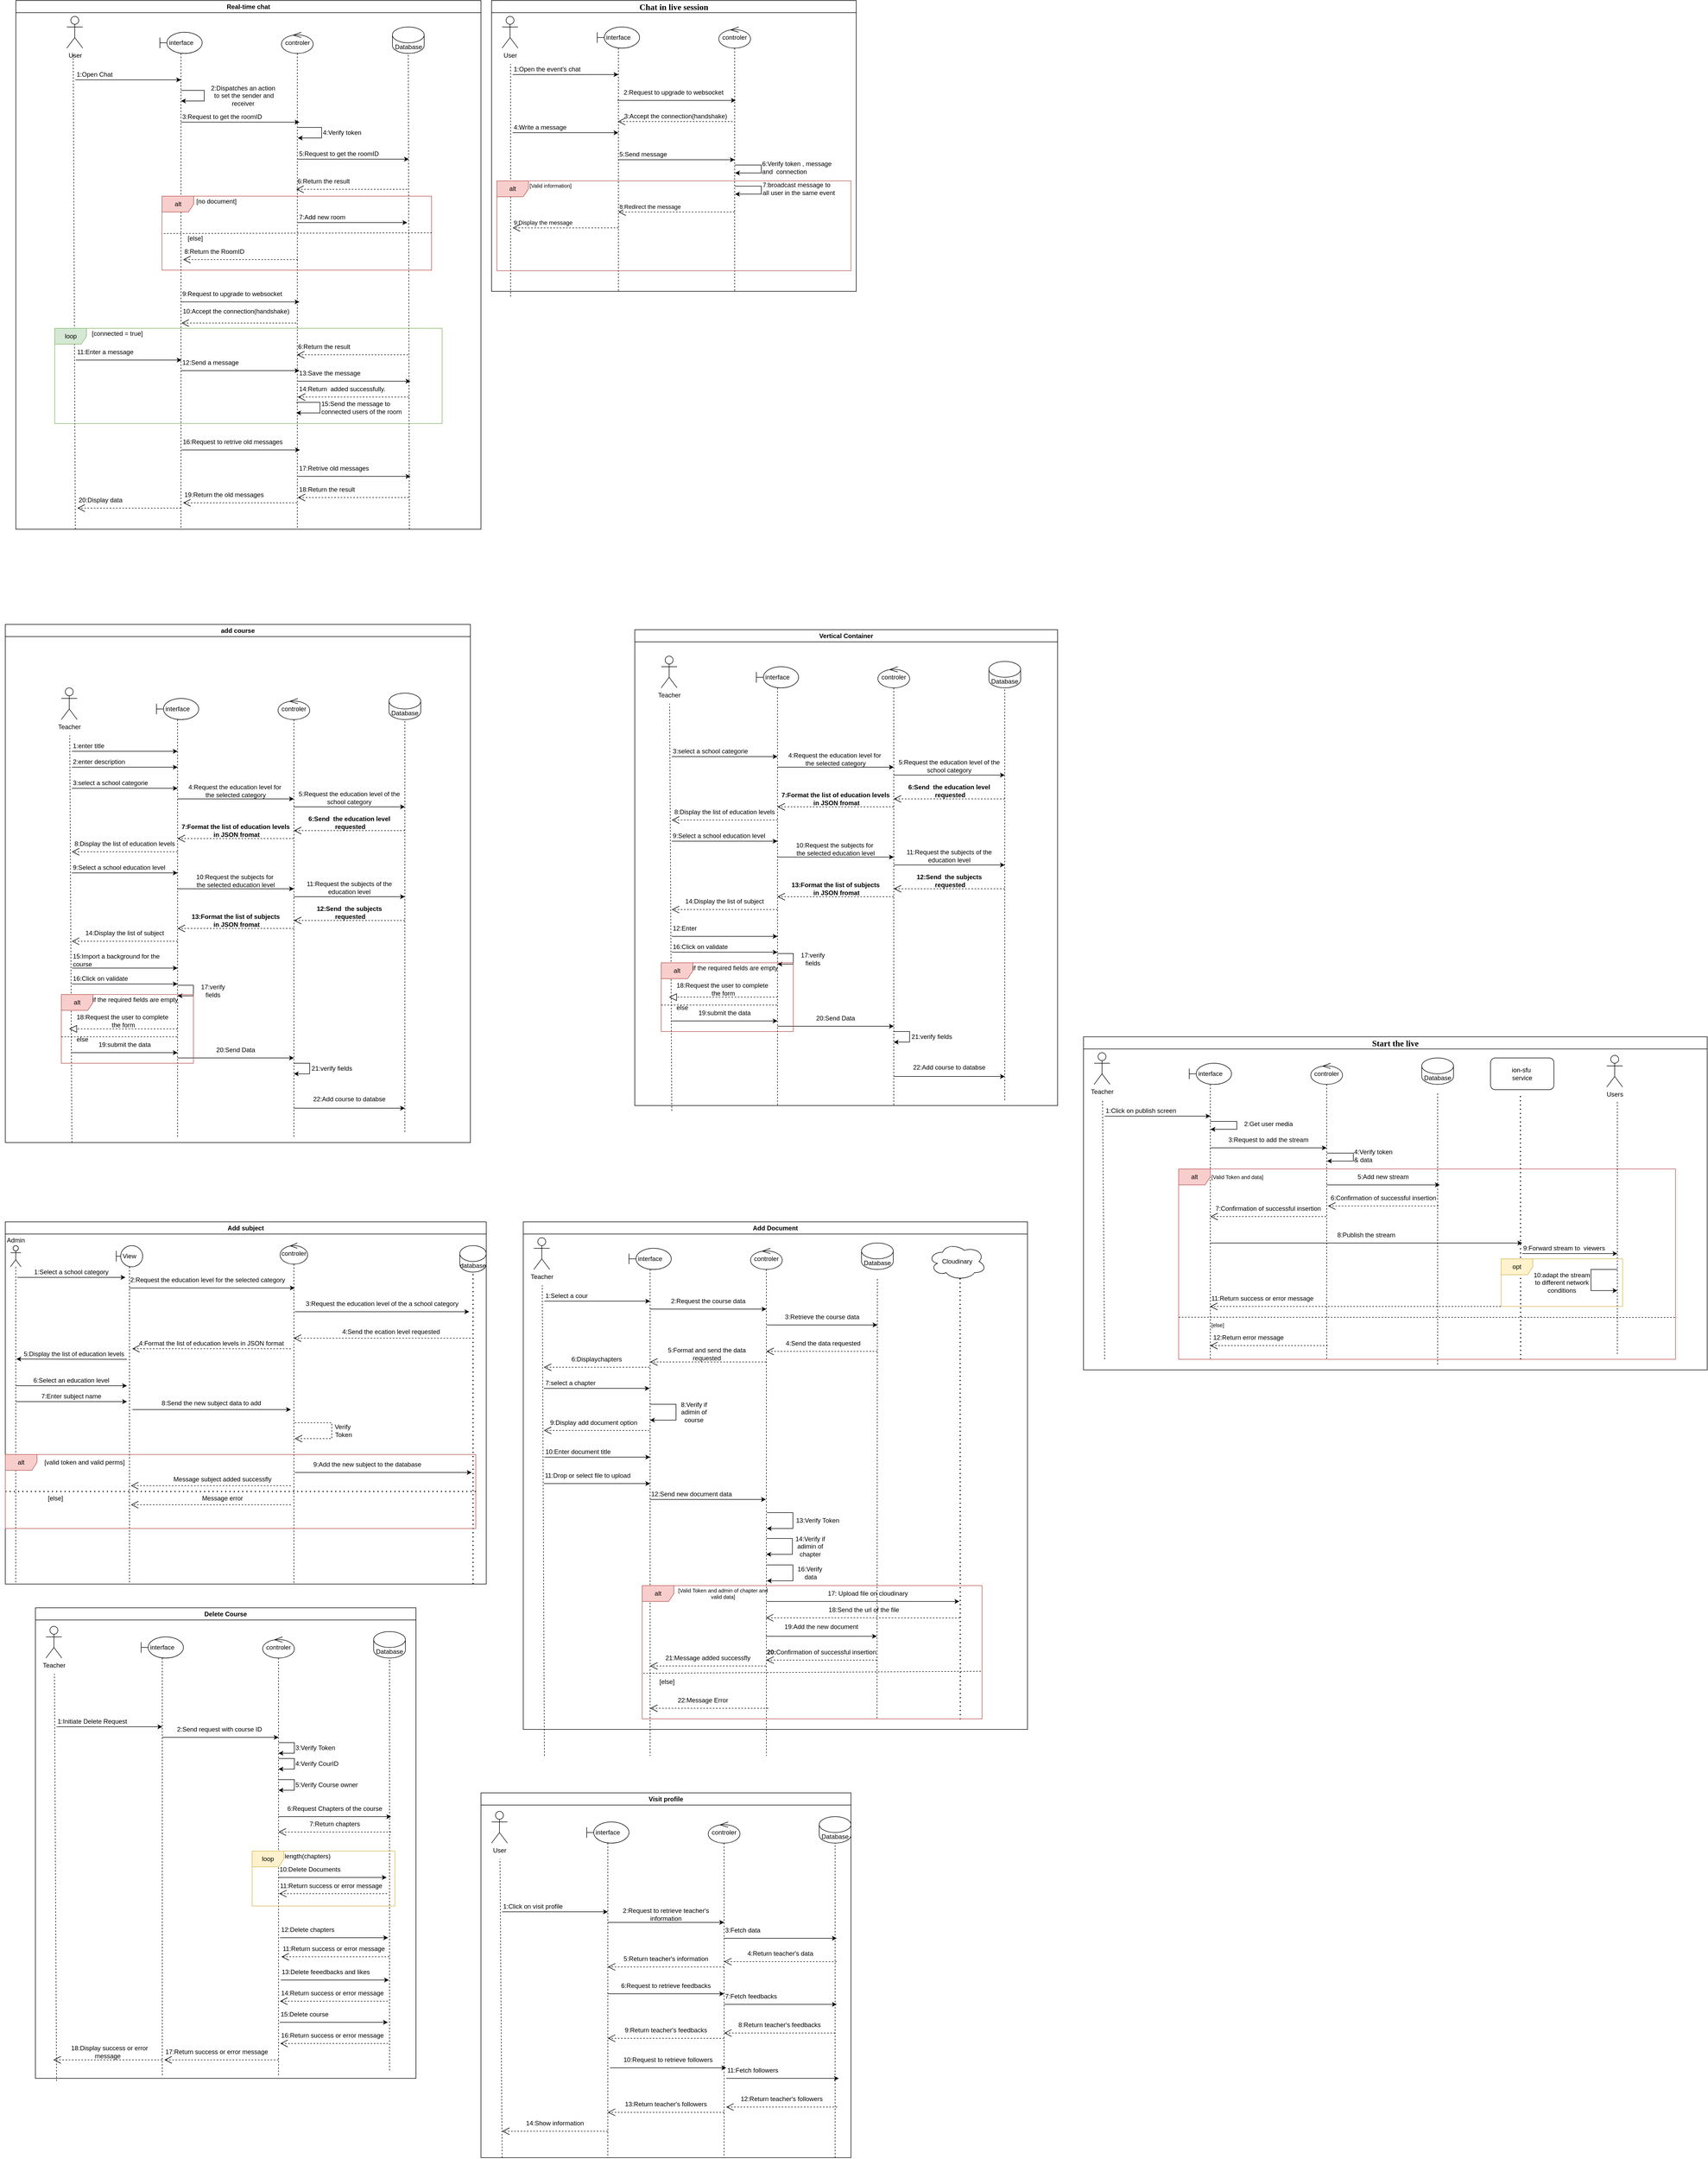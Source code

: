 <mxfile version="24.7.8">
  <diagram name="Page-1" id="2M7vfnE1_t85mSoZJv6D">
    <mxGraphModel dx="1263" dy="2877" grid="1" gridSize="10" guides="1" tooltips="1" connect="1" arrows="1" fold="1" page="1" pageScale="1" pageWidth="827" pageHeight="1169" math="0" shadow="0">
      <root>
        <mxCell id="0" />
        <mxCell id="1" parent="0" />
        <mxCell id="HVPG8_S9lerH4-LkVRMY-62" value="add course" style="swimlane;whiteSpace=wrap;html=1;" parent="1" vertex="1">
          <mxGeometry x="50" y="-1130" width="880" height="980" as="geometry">
            <mxRectangle x="50" y="-1130" width="100" height="30" as="alternateBounds" />
          </mxGeometry>
        </mxCell>
        <mxCell id="HVPG8_S9lerH4-LkVRMY-1" value="Teacher&lt;div&gt;&lt;br&gt;&lt;/div&gt;" style="shape=umlActor;verticalLabelPosition=bottom;verticalAlign=top;html=1;" parent="HVPG8_S9lerH4-LkVRMY-62" vertex="1">
          <mxGeometry x="106" y="120" width="30" height="60" as="geometry" />
        </mxCell>
        <mxCell id="HVPG8_S9lerH4-LkVRMY-2" value="interface" style="shape=umlLifeline;perimeter=lifelinePerimeter;whiteSpace=wrap;html=1;container=1;dropTarget=0;collapsible=0;recursiveResize=0;outlineConnect=0;portConstraint=eastwest;newEdgeStyle={&quot;curved&quot;:0,&quot;rounded&quot;:0};participant=umlBoundary;" parent="HVPG8_S9lerH4-LkVRMY-62" vertex="1">
          <mxGeometry x="286" y="140" width="80" height="830" as="geometry" />
        </mxCell>
        <mxCell id="HVPG8_S9lerH4-LkVRMY-4" value="" style="endArrow=none;dashed=1;html=1;rounded=0;" parent="HVPG8_S9lerH4-LkVRMY-62" edge="1">
          <mxGeometry width="50" height="50" relative="1" as="geometry">
            <mxPoint x="126" y="980" as="sourcePoint" />
            <mxPoint x="122" y="210" as="targetPoint" />
          </mxGeometry>
        </mxCell>
        <mxCell id="HVPG8_S9lerH4-LkVRMY-5" value="controler" style="shape=umlLifeline;perimeter=lifelinePerimeter;whiteSpace=wrap;html=1;container=1;dropTarget=0;collapsible=0;recursiveResize=0;outlineConnect=0;portConstraint=eastwest;newEdgeStyle={&quot;curved&quot;:0,&quot;rounded&quot;:0};participant=umlControl;" parent="HVPG8_S9lerH4-LkVRMY-62" vertex="1">
          <mxGeometry x="516" y="140" width="60" height="830" as="geometry" />
        </mxCell>
        <mxCell id="HVPG8_S9lerH4-LkVRMY-6" value="Database" style="shape=cylinder3;whiteSpace=wrap;html=1;boundedLbl=1;backgroundOutline=1;size=15;" parent="HVPG8_S9lerH4-LkVRMY-62" vertex="1">
          <mxGeometry x="726" y="130" width="60" height="50" as="geometry" />
        </mxCell>
        <mxCell id="HVPG8_S9lerH4-LkVRMY-7" value="" style="endArrow=none;dashed=1;html=1;rounded=0;entryX=0.5;entryY=1;entryDx=0;entryDy=0;entryPerimeter=0;" parent="HVPG8_S9lerH4-LkVRMY-62" target="HVPG8_S9lerH4-LkVRMY-6" edge="1">
          <mxGeometry width="50" height="50" relative="1" as="geometry">
            <mxPoint x="756" y="960" as="sourcePoint" />
            <mxPoint x="716" y="300" as="targetPoint" />
          </mxGeometry>
        </mxCell>
        <mxCell id="HVPG8_S9lerH4-LkVRMY-8" value="" style="endArrow=classic;html=1;rounded=0;exitX=0;exitY=1;exitDx=0;exitDy=0;entryX=1;entryY=1;entryDx=0;entryDy=0;" parent="HVPG8_S9lerH4-LkVRMY-62" source="HVPG8_S9lerH4-LkVRMY-9" target="HVPG8_S9lerH4-LkVRMY-9" edge="1">
          <mxGeometry width="50" height="50" relative="1" as="geometry">
            <mxPoint x="146" y="250" as="sourcePoint" />
            <mxPoint x="236" y="250" as="targetPoint" />
          </mxGeometry>
        </mxCell>
        <mxCell id="HVPG8_S9lerH4-LkVRMY-9" value="1:enter title" style="text;html=1;align=left;verticalAlign=middle;whiteSpace=wrap;rounded=0;" parent="HVPG8_S9lerH4-LkVRMY-62" vertex="1">
          <mxGeometry x="126" y="220" width="200" height="20" as="geometry" />
        </mxCell>
        <mxCell id="HVPG8_S9lerH4-LkVRMY-10" value="" style="endArrow=classic;html=1;rounded=0;exitX=0;exitY=1;exitDx=0;exitDy=0;entryX=1;entryY=1;entryDx=0;entryDy=0;" parent="HVPG8_S9lerH4-LkVRMY-62" source="HVPG8_S9lerH4-LkVRMY-11" target="HVPG8_S9lerH4-LkVRMY-11" edge="1">
          <mxGeometry width="50" height="50" relative="1" as="geometry">
            <mxPoint x="146" y="280" as="sourcePoint" />
            <mxPoint x="236" y="280" as="targetPoint" />
          </mxGeometry>
        </mxCell>
        <mxCell id="HVPG8_S9lerH4-LkVRMY-11" value="2:enter description" style="text;html=1;align=left;verticalAlign=middle;whiteSpace=wrap;rounded=0;" parent="HVPG8_S9lerH4-LkVRMY-62" vertex="1">
          <mxGeometry x="126" y="250" width="200" height="20" as="geometry" />
        </mxCell>
        <mxCell id="HVPG8_S9lerH4-LkVRMY-12" value="" style="endArrow=classic;html=1;rounded=0;entryX=1;entryY=1;entryDx=0;entryDy=0;exitX=0;exitY=1;exitDx=0;exitDy=0;" parent="HVPG8_S9lerH4-LkVRMY-62" source="HVPG8_S9lerH4-LkVRMY-13" target="HVPG8_S9lerH4-LkVRMY-13" edge="1">
          <mxGeometry width="50" height="50" relative="1" as="geometry">
            <mxPoint x="156" y="320" as="sourcePoint" />
            <mxPoint x="226" y="310" as="targetPoint" />
          </mxGeometry>
        </mxCell>
        <mxCell id="HVPG8_S9lerH4-LkVRMY-13" value="3:select a school categorie" style="text;html=1;align=left;verticalAlign=middle;whiteSpace=wrap;rounded=0;" parent="HVPG8_S9lerH4-LkVRMY-62" vertex="1">
          <mxGeometry x="126" y="290" width="200" height="20" as="geometry" />
        </mxCell>
        <mxCell id="HVPG8_S9lerH4-LkVRMY-14" value="" style="endArrow=classic;html=1;rounded=0;entryX=1;entryY=1;entryDx=0;entryDy=0;exitX=0;exitY=1;exitDx=0;exitDy=0;" parent="HVPG8_S9lerH4-LkVRMY-62" source="HVPG8_S9lerH4-LkVRMY-15" target="HVPG8_S9lerH4-LkVRMY-15" edge="1">
          <mxGeometry width="50" height="50" relative="1" as="geometry">
            <mxPoint x="386" y="370" as="sourcePoint" />
            <mxPoint x="466" y="370" as="targetPoint" />
          </mxGeometry>
        </mxCell>
        <mxCell id="HVPG8_S9lerH4-LkVRMY-15" value="4:Request the education level for&amp;nbsp;&lt;div&gt;the selected category&lt;/div&gt;" style="text;html=1;align=center;verticalAlign=middle;whiteSpace=wrap;rounded=0;" parent="HVPG8_S9lerH4-LkVRMY-62" vertex="1">
          <mxGeometry x="326" y="300" width="220" height="30" as="geometry" />
        </mxCell>
        <mxCell id="HVPG8_S9lerH4-LkVRMY-16" value="5:Request the education level of the school category" style="text;html=1;align=center;verticalAlign=middle;whiteSpace=wrap;rounded=0;" parent="HVPG8_S9lerH4-LkVRMY-62" vertex="1">
          <mxGeometry x="546" y="310" width="210" height="35" as="geometry" />
        </mxCell>
        <mxCell id="HVPG8_S9lerH4-LkVRMY-17" value="" style="endArrow=classic;html=1;rounded=0;exitX=0;exitY=1;exitDx=0;exitDy=0;entryX=1;entryY=1;entryDx=0;entryDy=0;" parent="HVPG8_S9lerH4-LkVRMY-62" source="HVPG8_S9lerH4-LkVRMY-16" target="HVPG8_S9lerH4-LkVRMY-16" edge="1">
          <mxGeometry width="50" height="50" relative="1" as="geometry">
            <mxPoint x="606" y="310" as="sourcePoint" />
            <mxPoint x="656" y="260" as="targetPoint" />
          </mxGeometry>
        </mxCell>
        <mxCell id="HVPG8_S9lerH4-LkVRMY-18" value="" style="endArrow=open;endSize=12;dashed=1;html=1;rounded=0;entryX=0;entryY=1;entryDx=0;entryDy=0;exitX=1;exitY=1;exitDx=0;exitDy=0;" parent="HVPG8_S9lerH4-LkVRMY-62" source="HVPG8_S9lerH4-LkVRMY-20" target="HVPG8_S9lerH4-LkVRMY-20" edge="1">
          <mxGeometry width="160" relative="1" as="geometry">
            <mxPoint x="726" y="390" as="sourcePoint" />
            <mxPoint x="606" y="330" as="targetPoint" />
          </mxGeometry>
        </mxCell>
        <mxCell id="HVPG8_S9lerH4-LkVRMY-20" value="&lt;span style=&quot;font-weight: 700; text-wrap: nowrap;&quot;&gt;6:Send&amp;nbsp; the education level&lt;/span&gt;&lt;div&gt;&lt;span style=&quot;font-weight: 700; text-wrap: nowrap;&quot;&gt;&amp;nbsp;requested&lt;/span&gt;&lt;/div&gt;" style="text;html=1;align=center;verticalAlign=middle;whiteSpace=wrap;rounded=0;" parent="HVPG8_S9lerH4-LkVRMY-62" vertex="1">
          <mxGeometry x="546" y="360" width="210" height="30" as="geometry" />
        </mxCell>
        <mxCell id="HVPG8_S9lerH4-LkVRMY-21" value="" style="endArrow=open;endSize=12;dashed=1;html=1;rounded=0;entryX=0;entryY=1;entryDx=0;entryDy=0;exitX=1;exitY=1;exitDx=0;exitDy=0;" parent="HVPG8_S9lerH4-LkVRMY-62" source="HVPG8_S9lerH4-LkVRMY-22" target="HVPG8_S9lerH4-LkVRMY-22" edge="1">
          <mxGeometry width="160" relative="1" as="geometry">
            <mxPoint x="516" y="405" as="sourcePoint" />
            <mxPoint x="396" y="345" as="targetPoint" />
          </mxGeometry>
        </mxCell>
        <mxCell id="HVPG8_S9lerH4-LkVRMY-22" value="&lt;span style=&quot;font-weight: 700; text-wrap: nowrap;&quot;&gt;7:Format the list of education levels&lt;/span&gt;&lt;div&gt;&lt;span style=&quot;font-weight: 700; text-wrap: nowrap;&quot;&gt;&amp;nbsp;in JSON fromat&lt;/span&gt;&lt;/div&gt;" style="text;html=1;align=center;verticalAlign=middle;whiteSpace=wrap;rounded=0;" parent="HVPG8_S9lerH4-LkVRMY-62" vertex="1">
          <mxGeometry x="326" y="375" width="220" height="30" as="geometry" />
        </mxCell>
        <mxCell id="HVPG8_S9lerH4-LkVRMY-24" value="8:Display the list of education levels" style="text;html=1;align=center;verticalAlign=middle;whiteSpace=wrap;rounded=0;" parent="HVPG8_S9lerH4-LkVRMY-62" vertex="1">
          <mxGeometry x="126" y="400" width="200" height="30" as="geometry" />
        </mxCell>
        <mxCell id="HVPG8_S9lerH4-LkVRMY-26" value="" style="endArrow=classic;html=1;rounded=0;entryX=1;entryY=1;entryDx=0;entryDy=0;exitX=0;exitY=1;exitDx=0;exitDy=0;" parent="HVPG8_S9lerH4-LkVRMY-62" source="HVPG8_S9lerH4-LkVRMY-27" target="HVPG8_S9lerH4-LkVRMY-27" edge="1">
          <mxGeometry width="50" height="50" relative="1" as="geometry">
            <mxPoint x="156" y="480" as="sourcePoint" />
            <mxPoint x="226" y="470" as="targetPoint" />
          </mxGeometry>
        </mxCell>
        <mxCell id="HVPG8_S9lerH4-LkVRMY-27" value="9:Select a school education level" style="text;html=1;align=left;verticalAlign=middle;whiteSpace=wrap;rounded=0;" parent="HVPG8_S9lerH4-LkVRMY-62" vertex="1">
          <mxGeometry x="126" y="450" width="200" height="20" as="geometry" />
        </mxCell>
        <mxCell id="HVPG8_S9lerH4-LkVRMY-28" value="" style="endArrow=open;endSize=12;dashed=1;html=1;rounded=0;entryX=0;entryY=1;entryDx=0;entryDy=0;exitX=1;exitY=1;exitDx=0;exitDy=0;" parent="HVPG8_S9lerH4-LkVRMY-62" source="HVPG8_S9lerH4-LkVRMY-24" target="HVPG8_S9lerH4-LkVRMY-24" edge="1">
          <mxGeometry width="160" relative="1" as="geometry">
            <mxPoint x="306" y="430" as="sourcePoint" />
            <mxPoint x="186" y="430" as="targetPoint" />
          </mxGeometry>
        </mxCell>
        <mxCell id="HVPG8_S9lerH4-LkVRMY-29" value="" style="endArrow=classic;html=1;rounded=0;entryX=1;entryY=1;entryDx=0;entryDy=0;exitX=0;exitY=1;exitDx=0;exitDy=0;" parent="HVPG8_S9lerH4-LkVRMY-62" source="HVPG8_S9lerH4-LkVRMY-30" target="HVPG8_S9lerH4-LkVRMY-30" edge="1">
          <mxGeometry width="50" height="50" relative="1" as="geometry">
            <mxPoint x="386" y="540" as="sourcePoint" />
            <mxPoint x="466" y="540" as="targetPoint" />
          </mxGeometry>
        </mxCell>
        <mxCell id="HVPG8_S9lerH4-LkVRMY-30" value="10:Request the subjects for&amp;nbsp;&lt;div&gt;the selected education level&lt;/div&gt;" style="text;html=1;align=center;verticalAlign=middle;whiteSpace=wrap;rounded=0;" parent="HVPG8_S9lerH4-LkVRMY-62" vertex="1">
          <mxGeometry x="326" y="470" width="220" height="30" as="geometry" />
        </mxCell>
        <mxCell id="HVPG8_S9lerH4-LkVRMY-31" value="11:Request the subjects of the education level" style="text;html=1;align=center;verticalAlign=middle;whiteSpace=wrap;rounded=0;" parent="HVPG8_S9lerH4-LkVRMY-62" vertex="1">
          <mxGeometry x="546" y="480" width="210" height="35" as="geometry" />
        </mxCell>
        <mxCell id="HVPG8_S9lerH4-LkVRMY-32" value="" style="endArrow=classic;html=1;rounded=0;exitX=0;exitY=1;exitDx=0;exitDy=0;entryX=1;entryY=1;entryDx=0;entryDy=0;" parent="HVPG8_S9lerH4-LkVRMY-62" source="HVPG8_S9lerH4-LkVRMY-31" target="HVPG8_S9lerH4-LkVRMY-31" edge="1">
          <mxGeometry width="50" height="50" relative="1" as="geometry">
            <mxPoint x="606" y="480" as="sourcePoint" />
            <mxPoint x="656" y="430" as="targetPoint" />
          </mxGeometry>
        </mxCell>
        <mxCell id="HVPG8_S9lerH4-LkVRMY-33" value="" style="endArrow=open;endSize=12;dashed=1;html=1;rounded=0;entryX=0;entryY=1;entryDx=0;entryDy=0;exitX=1;exitY=1;exitDx=0;exitDy=0;" parent="HVPG8_S9lerH4-LkVRMY-62" source="HVPG8_S9lerH4-LkVRMY-34" target="HVPG8_S9lerH4-LkVRMY-34" edge="1">
          <mxGeometry width="160" relative="1" as="geometry">
            <mxPoint x="726" y="560" as="sourcePoint" />
            <mxPoint x="606" y="500" as="targetPoint" />
          </mxGeometry>
        </mxCell>
        <mxCell id="HVPG8_S9lerH4-LkVRMY-34" value="&lt;span style=&quot;font-weight: 700; text-wrap: nowrap;&quot;&gt;12:Send&amp;nbsp; the subjects&lt;/span&gt;&lt;div&gt;&lt;span style=&quot;font-weight: 700; text-wrap: nowrap;&quot;&gt;&amp;nbsp;requested&lt;/span&gt;&lt;/div&gt;" style="text;html=1;align=center;verticalAlign=middle;whiteSpace=wrap;rounded=0;" parent="HVPG8_S9lerH4-LkVRMY-62" vertex="1">
          <mxGeometry x="546" y="530" width="210" height="30" as="geometry" />
        </mxCell>
        <mxCell id="HVPG8_S9lerH4-LkVRMY-35" value="" style="endArrow=open;endSize=12;dashed=1;html=1;rounded=0;entryX=0;entryY=1;entryDx=0;entryDy=0;exitX=1;exitY=1;exitDx=0;exitDy=0;" parent="HVPG8_S9lerH4-LkVRMY-62" source="HVPG8_S9lerH4-LkVRMY-36" target="HVPG8_S9lerH4-LkVRMY-36" edge="1">
          <mxGeometry width="160" relative="1" as="geometry">
            <mxPoint x="516" y="575" as="sourcePoint" />
            <mxPoint x="396" y="515" as="targetPoint" />
          </mxGeometry>
        </mxCell>
        <mxCell id="HVPG8_S9lerH4-LkVRMY-36" value="&lt;span style=&quot;font-weight: 700; text-wrap: nowrap;&quot;&gt;13:Format the list of subjects&lt;/span&gt;&lt;div&gt;&lt;span style=&quot;font-weight: 700; text-wrap: nowrap;&quot;&gt;&amp;nbsp;in JSON fromat&lt;/span&gt;&lt;/div&gt;" style="text;html=1;align=center;verticalAlign=middle;whiteSpace=wrap;rounded=0;" parent="HVPG8_S9lerH4-LkVRMY-62" vertex="1">
          <mxGeometry x="326" y="545" width="220" height="30" as="geometry" />
        </mxCell>
        <mxCell id="HVPG8_S9lerH4-LkVRMY-37" value="14:Display the list of subject" style="text;html=1;align=center;verticalAlign=middle;whiteSpace=wrap;rounded=0;" parent="HVPG8_S9lerH4-LkVRMY-62" vertex="1">
          <mxGeometry x="126" y="569.31" width="200" height="30" as="geometry" />
        </mxCell>
        <mxCell id="HVPG8_S9lerH4-LkVRMY-38" value="" style="endArrow=open;endSize=12;dashed=1;html=1;rounded=0;entryX=0;entryY=1;entryDx=0;entryDy=0;exitX=1;exitY=1;exitDx=0;exitDy=0;" parent="HVPG8_S9lerH4-LkVRMY-62" source="HVPG8_S9lerH4-LkVRMY-37" target="HVPG8_S9lerH4-LkVRMY-37" edge="1">
          <mxGeometry width="160" relative="1" as="geometry">
            <mxPoint x="306" y="599.31" as="sourcePoint" />
            <mxPoint x="186" y="599.31" as="targetPoint" />
          </mxGeometry>
        </mxCell>
        <mxCell id="HVPG8_S9lerH4-LkVRMY-39" value="" style="endArrow=classic;html=1;rounded=0;exitX=0;exitY=1;exitDx=0;exitDy=0;entryX=1;entryY=1;entryDx=0;entryDy=0;" parent="HVPG8_S9lerH4-LkVRMY-62" source="HVPG8_S9lerH4-LkVRMY-40" target="HVPG8_S9lerH4-LkVRMY-40" edge="1">
          <mxGeometry width="50" height="50" relative="1" as="geometry">
            <mxPoint x="146" y="690" as="sourcePoint" />
            <mxPoint x="236" y="690" as="targetPoint" />
          </mxGeometry>
        </mxCell>
        <mxCell id="HVPG8_S9lerH4-LkVRMY-40" value="16:Click on validate" style="text;html=1;align=left;verticalAlign=middle;whiteSpace=wrap;rounded=0;" parent="HVPG8_S9lerH4-LkVRMY-62" vertex="1">
          <mxGeometry x="126" y="660" width="200" height="20" as="geometry" />
        </mxCell>
        <mxCell id="HVPG8_S9lerH4-LkVRMY-41" value="" style="endArrow=classic;html=1;rounded=0;entryX=1;entryY=1;entryDx=0;entryDy=0;exitX=0;exitY=1;exitDx=0;exitDy=0;" parent="HVPG8_S9lerH4-LkVRMY-62" source="HVPG8_S9lerH4-LkVRMY-42" target="HVPG8_S9lerH4-LkVRMY-42" edge="1">
          <mxGeometry width="50" height="50" relative="1" as="geometry">
            <mxPoint x="386" y="770" as="sourcePoint" />
            <mxPoint x="466" y="770" as="targetPoint" />
          </mxGeometry>
        </mxCell>
        <mxCell id="HVPG8_S9lerH4-LkVRMY-42" value="20:Send Data" style="text;html=1;align=center;verticalAlign=middle;whiteSpace=wrap;rounded=0;" parent="HVPG8_S9lerH4-LkVRMY-62" vertex="1">
          <mxGeometry x="326" y="790" width="220" height="30" as="geometry" />
        </mxCell>
        <mxCell id="HVPG8_S9lerH4-LkVRMY-43" value="" style="endArrow=classic;html=1;rounded=0;" parent="HVPG8_S9lerH4-LkVRMY-62" edge="1">
          <mxGeometry width="50" height="50" relative="1" as="geometry">
            <mxPoint x="325.997" y="682.5" as="sourcePoint" />
            <mxPoint x="325.997" y="702.5" as="targetPoint" />
            <Array as="points">
              <mxPoint x="356" y="682.5" />
              <mxPoint x="355.83" y="702.5" />
            </Array>
          </mxGeometry>
        </mxCell>
        <mxCell id="HVPG8_S9lerH4-LkVRMY-44" value="17:verify fields" style="text;html=1;align=center;verticalAlign=middle;whiteSpace=wrap;rounded=0;" parent="HVPG8_S9lerH4-LkVRMY-62" vertex="1">
          <mxGeometry x="356" y="682.5" width="74" height="20" as="geometry" />
        </mxCell>
        <mxCell id="HVPG8_S9lerH4-LkVRMY-45" value="alt" style="shape=umlFrame;whiteSpace=wrap;html=1;pointerEvents=0;fillColor=#f8cecc;strokeColor=#b85450;" parent="HVPG8_S9lerH4-LkVRMY-62" vertex="1">
          <mxGeometry x="106" y="700" width="250" height="130" as="geometry" />
        </mxCell>
        <mxCell id="HVPG8_S9lerH4-LkVRMY-47" value="if the required fields are empty" style="text;html=1;align=center;verticalAlign=middle;whiteSpace=wrap;rounded=0;" parent="HVPG8_S9lerH4-LkVRMY-62" vertex="1">
          <mxGeometry x="156" y="702.5" width="180" height="15" as="geometry" />
        </mxCell>
        <mxCell id="HVPG8_S9lerH4-LkVRMY-48" value="18:Request the user to complete&amp;nbsp;&lt;div&gt;the form&lt;/div&gt;" style="text;html=1;align=center;verticalAlign=middle;whiteSpace=wrap;rounded=0;" parent="HVPG8_S9lerH4-LkVRMY-62" vertex="1">
          <mxGeometry x="121" y="735" width="205" height="30" as="geometry" />
        </mxCell>
        <mxCell id="HVPG8_S9lerH4-LkVRMY-50" value="" style="endArrow=block;dashed=1;endFill=0;endSize=12;html=1;rounded=0;exitX=1;exitY=1;exitDx=0;exitDy=0;entryX=0;entryY=1;entryDx=0;entryDy=0;" parent="HVPG8_S9lerH4-LkVRMY-62" source="HVPG8_S9lerH4-LkVRMY-48" target="HVPG8_S9lerH4-LkVRMY-48" edge="1">
          <mxGeometry width="160" relative="1" as="geometry">
            <mxPoint x="186" y="830" as="sourcePoint" />
            <mxPoint x="346" y="830" as="targetPoint" />
          </mxGeometry>
        </mxCell>
        <mxCell id="HVPG8_S9lerH4-LkVRMY-51" value="" style="endArrow=none;dashed=1;html=1;rounded=0;exitX=0;exitY=0.615;exitDx=0;exitDy=0;exitPerimeter=0;entryX=1;entryY=0;entryDx=0;entryDy=0;" parent="HVPG8_S9lerH4-LkVRMY-62" source="HVPG8_S9lerH4-LkVRMY-45" target="HVPG8_S9lerH4-LkVRMY-53" edge="1">
          <mxGeometry width="50" height="50" relative="1" as="geometry">
            <mxPoint x="186" y="830" as="sourcePoint" />
            <mxPoint x="236" y="780" as="targetPoint" />
          </mxGeometry>
        </mxCell>
        <mxCell id="HVPG8_S9lerH4-LkVRMY-52" value="" style="endArrow=classic;html=1;rounded=0;exitX=0;exitY=1;exitDx=0;exitDy=0;entryX=1;entryY=1;entryDx=0;entryDy=0;" parent="HVPG8_S9lerH4-LkVRMY-62" source="HVPG8_S9lerH4-LkVRMY-53" target="HVPG8_S9lerH4-LkVRMY-53" edge="1">
          <mxGeometry width="50" height="50" relative="1" as="geometry">
            <mxPoint x="166" y="920" as="sourcePoint" />
            <mxPoint x="216" y="870" as="targetPoint" />
          </mxGeometry>
        </mxCell>
        <mxCell id="HVPG8_S9lerH4-LkVRMY-53" value="19:submit the data" style="text;html=1;align=center;verticalAlign=middle;whiteSpace=wrap;rounded=0;" parent="HVPG8_S9lerH4-LkVRMY-62" vertex="1">
          <mxGeometry x="126" y="780" width="200" height="30" as="geometry" />
        </mxCell>
        <mxCell id="HVPG8_S9lerH4-LkVRMY-54" value="" style="endArrow=classic;html=1;rounded=0;exitX=0;exitY=1;exitDx=0;exitDy=0;entryX=1;entryY=1;entryDx=0;entryDy=0;" parent="HVPG8_S9lerH4-LkVRMY-62" source="HVPG8_S9lerH4-LkVRMY-55" target="HVPG8_S9lerH4-LkVRMY-55" edge="1">
          <mxGeometry width="50" height="50" relative="1" as="geometry">
            <mxPoint x="146" y="660" as="sourcePoint" />
            <mxPoint x="236" y="660" as="targetPoint" />
          </mxGeometry>
        </mxCell>
        <mxCell id="HVPG8_S9lerH4-LkVRMY-55" value="15:Import a background for the course" style="text;html=1;align=left;verticalAlign=middle;whiteSpace=wrap;rounded=0;" parent="HVPG8_S9lerH4-LkVRMY-62" vertex="1">
          <mxGeometry x="126" y="620" width="200" height="30" as="geometry" />
        </mxCell>
        <mxCell id="HVPG8_S9lerH4-LkVRMY-56" value="else" style="text;html=1;align=center;verticalAlign=middle;whiteSpace=wrap;rounded=0;" parent="HVPG8_S9lerH4-LkVRMY-62" vertex="1">
          <mxGeometry x="126" y="780" width="40" height="10" as="geometry" />
        </mxCell>
        <mxCell id="HVPG8_S9lerH4-LkVRMY-57" value="" style="endArrow=classic;html=1;rounded=0;" parent="HVPG8_S9lerH4-LkVRMY-62" edge="1">
          <mxGeometry width="50" height="50" relative="1" as="geometry">
            <mxPoint x="545.997" y="830" as="sourcePoint" />
            <mxPoint x="545.997" y="850" as="targetPoint" />
            <Array as="points">
              <mxPoint x="576" y="830" />
              <mxPoint x="575.83" y="850" />
            </Array>
          </mxGeometry>
        </mxCell>
        <mxCell id="HVPG8_S9lerH4-LkVRMY-58" value="21:verify fields" style="text;html=1;align=center;verticalAlign=middle;whiteSpace=wrap;rounded=0;" parent="HVPG8_S9lerH4-LkVRMY-62" vertex="1">
          <mxGeometry x="576" y="830" width="84" height="20" as="geometry" />
        </mxCell>
        <mxCell id="HVPG8_S9lerH4-LkVRMY-60" value="22:Add course to databse" style="text;html=1;align=center;verticalAlign=middle;whiteSpace=wrap;rounded=0;" parent="HVPG8_S9lerH4-LkVRMY-62" vertex="1">
          <mxGeometry x="546" y="880" width="210" height="35" as="geometry" />
        </mxCell>
        <mxCell id="HVPG8_S9lerH4-LkVRMY-61" value="" style="endArrow=classic;html=1;rounded=0;exitX=0;exitY=1;exitDx=0;exitDy=0;entryX=1;entryY=1;entryDx=0;entryDy=0;" parent="HVPG8_S9lerH4-LkVRMY-62" source="HVPG8_S9lerH4-LkVRMY-60" target="HVPG8_S9lerH4-LkVRMY-60" edge="1">
          <mxGeometry width="50" height="50" relative="1" as="geometry">
            <mxPoint x="606" y="880" as="sourcePoint" />
            <mxPoint x="656" y="830" as="targetPoint" />
          </mxGeometry>
        </mxCell>
        <mxCell id="6OZ3j4bZvdJSrFBnZ4jZ-1" value="Vertical Container" style="swimlane;whiteSpace=wrap;html=1;" parent="1" vertex="1">
          <mxGeometry x="1241" y="-1120" width="800" height="900" as="geometry" />
        </mxCell>
        <mxCell id="6OZ3j4bZvdJSrFBnZ4jZ-2" value="Teacher&lt;div&gt;&lt;br&gt;&lt;/div&gt;" style="shape=umlActor;verticalLabelPosition=bottom;verticalAlign=top;html=1;" parent="6OZ3j4bZvdJSrFBnZ4jZ-1" vertex="1">
          <mxGeometry x="50" y="50" width="30" height="60" as="geometry" />
        </mxCell>
        <mxCell id="6OZ3j4bZvdJSrFBnZ4jZ-3" value="interface" style="shape=umlLifeline;perimeter=lifelinePerimeter;whiteSpace=wrap;html=1;container=1;dropTarget=0;collapsible=0;recursiveResize=0;outlineConnect=0;portConstraint=eastwest;newEdgeStyle={&quot;curved&quot;:0,&quot;rounded&quot;:0};participant=umlBoundary;" parent="6OZ3j4bZvdJSrFBnZ4jZ-1" vertex="1">
          <mxGeometry x="230" y="70" width="80" height="830" as="geometry" />
        </mxCell>
        <mxCell id="6OZ3j4bZvdJSrFBnZ4jZ-4" value="" style="endArrow=none;dashed=1;html=1;rounded=0;" parent="6OZ3j4bZvdJSrFBnZ4jZ-1" edge="1">
          <mxGeometry width="50" height="50" relative="1" as="geometry">
            <mxPoint x="70" y="910" as="sourcePoint" />
            <mxPoint x="66" y="140" as="targetPoint" />
          </mxGeometry>
        </mxCell>
        <mxCell id="6OZ3j4bZvdJSrFBnZ4jZ-5" value="controler" style="shape=umlLifeline;perimeter=lifelinePerimeter;whiteSpace=wrap;html=1;container=1;dropTarget=0;collapsible=0;recursiveResize=0;outlineConnect=0;portConstraint=eastwest;newEdgeStyle={&quot;curved&quot;:0,&quot;rounded&quot;:0};participant=umlControl;" parent="6OZ3j4bZvdJSrFBnZ4jZ-1" vertex="1">
          <mxGeometry x="460" y="70" width="60" height="830" as="geometry" />
        </mxCell>
        <mxCell id="6OZ3j4bZvdJSrFBnZ4jZ-6" value="Database" style="shape=cylinder3;whiteSpace=wrap;html=1;boundedLbl=1;backgroundOutline=1;size=15;" parent="6OZ3j4bZvdJSrFBnZ4jZ-1" vertex="1">
          <mxGeometry x="670" y="60" width="60" height="50" as="geometry" />
        </mxCell>
        <mxCell id="6OZ3j4bZvdJSrFBnZ4jZ-7" value="" style="endArrow=none;dashed=1;html=1;rounded=0;entryX=0.5;entryY=1;entryDx=0;entryDy=0;entryPerimeter=0;" parent="6OZ3j4bZvdJSrFBnZ4jZ-1" target="6OZ3j4bZvdJSrFBnZ4jZ-6" edge="1">
          <mxGeometry width="50" height="50" relative="1" as="geometry">
            <mxPoint x="700" y="890" as="sourcePoint" />
            <mxPoint x="660" y="230" as="targetPoint" />
          </mxGeometry>
        </mxCell>
        <mxCell id="6OZ3j4bZvdJSrFBnZ4jZ-12" value="" style="endArrow=classic;html=1;rounded=0;entryX=1;entryY=1;entryDx=0;entryDy=0;exitX=0;exitY=1;exitDx=0;exitDy=0;" parent="6OZ3j4bZvdJSrFBnZ4jZ-1" source="6OZ3j4bZvdJSrFBnZ4jZ-13" target="6OZ3j4bZvdJSrFBnZ4jZ-13" edge="1">
          <mxGeometry width="50" height="50" relative="1" as="geometry">
            <mxPoint x="100" y="250" as="sourcePoint" />
            <mxPoint x="170" y="240" as="targetPoint" />
          </mxGeometry>
        </mxCell>
        <mxCell id="6OZ3j4bZvdJSrFBnZ4jZ-13" value="3:select a school categorie" style="text;html=1;align=left;verticalAlign=middle;whiteSpace=wrap;rounded=0;" parent="6OZ3j4bZvdJSrFBnZ4jZ-1" vertex="1">
          <mxGeometry x="70" y="220" width="200" height="20" as="geometry" />
        </mxCell>
        <mxCell id="6OZ3j4bZvdJSrFBnZ4jZ-14" value="" style="endArrow=classic;html=1;rounded=0;entryX=1;entryY=1;entryDx=0;entryDy=0;exitX=0;exitY=1;exitDx=0;exitDy=0;" parent="6OZ3j4bZvdJSrFBnZ4jZ-1" source="6OZ3j4bZvdJSrFBnZ4jZ-15" target="6OZ3j4bZvdJSrFBnZ4jZ-15" edge="1">
          <mxGeometry width="50" height="50" relative="1" as="geometry">
            <mxPoint x="330" y="300" as="sourcePoint" />
            <mxPoint x="410" y="300" as="targetPoint" />
          </mxGeometry>
        </mxCell>
        <mxCell id="6OZ3j4bZvdJSrFBnZ4jZ-15" value="4:Request the education level for&amp;nbsp;&lt;div&gt;the selected category&lt;/div&gt;" style="text;html=1;align=center;verticalAlign=middle;whiteSpace=wrap;rounded=0;" parent="6OZ3j4bZvdJSrFBnZ4jZ-1" vertex="1">
          <mxGeometry x="270" y="230" width="220" height="30" as="geometry" />
        </mxCell>
        <mxCell id="6OZ3j4bZvdJSrFBnZ4jZ-16" value="5:Request the education level of the school category" style="text;html=1;align=center;verticalAlign=middle;whiteSpace=wrap;rounded=0;" parent="6OZ3j4bZvdJSrFBnZ4jZ-1" vertex="1">
          <mxGeometry x="490" y="240" width="210" height="35" as="geometry" />
        </mxCell>
        <mxCell id="6OZ3j4bZvdJSrFBnZ4jZ-17" value="" style="endArrow=classic;html=1;rounded=0;exitX=0;exitY=1;exitDx=0;exitDy=0;entryX=1;entryY=1;entryDx=0;entryDy=0;" parent="6OZ3j4bZvdJSrFBnZ4jZ-1" source="6OZ3j4bZvdJSrFBnZ4jZ-16" target="6OZ3j4bZvdJSrFBnZ4jZ-16" edge="1">
          <mxGeometry width="50" height="50" relative="1" as="geometry">
            <mxPoint x="550" y="240" as="sourcePoint" />
            <mxPoint x="600" y="190" as="targetPoint" />
          </mxGeometry>
        </mxCell>
        <mxCell id="6OZ3j4bZvdJSrFBnZ4jZ-18" value="" style="endArrow=open;endSize=12;dashed=1;html=1;rounded=0;entryX=0;entryY=1;entryDx=0;entryDy=0;exitX=1;exitY=1;exitDx=0;exitDy=0;" parent="6OZ3j4bZvdJSrFBnZ4jZ-1" source="6OZ3j4bZvdJSrFBnZ4jZ-19" target="6OZ3j4bZvdJSrFBnZ4jZ-19" edge="1">
          <mxGeometry width="160" relative="1" as="geometry">
            <mxPoint x="670" y="320" as="sourcePoint" />
            <mxPoint x="550" y="260" as="targetPoint" />
          </mxGeometry>
        </mxCell>
        <mxCell id="6OZ3j4bZvdJSrFBnZ4jZ-19" value="&lt;span style=&quot;font-weight: 700; text-wrap: nowrap;&quot;&gt;6:Send&amp;nbsp; the education level&lt;/span&gt;&lt;div&gt;&lt;span style=&quot;font-weight: 700; text-wrap: nowrap;&quot;&gt;&amp;nbsp;requested&lt;/span&gt;&lt;/div&gt;" style="text;html=1;align=center;verticalAlign=middle;whiteSpace=wrap;rounded=0;" parent="6OZ3j4bZvdJSrFBnZ4jZ-1" vertex="1">
          <mxGeometry x="490" y="290" width="210" height="30" as="geometry" />
        </mxCell>
        <mxCell id="6OZ3j4bZvdJSrFBnZ4jZ-20" value="" style="endArrow=open;endSize=12;dashed=1;html=1;rounded=0;entryX=0;entryY=1;entryDx=0;entryDy=0;exitX=1;exitY=1;exitDx=0;exitDy=0;" parent="6OZ3j4bZvdJSrFBnZ4jZ-1" source="6OZ3j4bZvdJSrFBnZ4jZ-21" target="6OZ3j4bZvdJSrFBnZ4jZ-21" edge="1">
          <mxGeometry width="160" relative="1" as="geometry">
            <mxPoint x="460" y="335" as="sourcePoint" />
            <mxPoint x="340" y="275" as="targetPoint" />
          </mxGeometry>
        </mxCell>
        <mxCell id="6OZ3j4bZvdJSrFBnZ4jZ-21" value="&lt;span style=&quot;font-weight: 700; text-wrap: nowrap;&quot;&gt;7:Format the list of education levels&lt;/span&gt;&lt;div&gt;&lt;span style=&quot;font-weight: 700; text-wrap: nowrap;&quot;&gt;&amp;nbsp;in JSON fromat&lt;/span&gt;&lt;/div&gt;" style="text;html=1;align=center;verticalAlign=middle;whiteSpace=wrap;rounded=0;" parent="6OZ3j4bZvdJSrFBnZ4jZ-1" vertex="1">
          <mxGeometry x="270" y="305" width="220" height="30" as="geometry" />
        </mxCell>
        <mxCell id="6OZ3j4bZvdJSrFBnZ4jZ-22" value="8:Display the list of education levels" style="text;html=1;align=center;verticalAlign=middle;whiteSpace=wrap;rounded=0;" parent="6OZ3j4bZvdJSrFBnZ4jZ-1" vertex="1">
          <mxGeometry x="70" y="330" width="200" height="30" as="geometry" />
        </mxCell>
        <mxCell id="6OZ3j4bZvdJSrFBnZ4jZ-23" value="" style="endArrow=classic;html=1;rounded=0;entryX=1;entryY=1;entryDx=0;entryDy=0;exitX=0;exitY=1;exitDx=0;exitDy=0;" parent="6OZ3j4bZvdJSrFBnZ4jZ-1" source="6OZ3j4bZvdJSrFBnZ4jZ-24" target="6OZ3j4bZvdJSrFBnZ4jZ-24" edge="1">
          <mxGeometry width="50" height="50" relative="1" as="geometry">
            <mxPoint x="100" y="410" as="sourcePoint" />
            <mxPoint x="170" y="400" as="targetPoint" />
          </mxGeometry>
        </mxCell>
        <mxCell id="6OZ3j4bZvdJSrFBnZ4jZ-24" value="9:Select a school education level" style="text;html=1;align=left;verticalAlign=middle;whiteSpace=wrap;rounded=0;" parent="6OZ3j4bZvdJSrFBnZ4jZ-1" vertex="1">
          <mxGeometry x="70" y="380" width="200" height="20" as="geometry" />
        </mxCell>
        <mxCell id="6OZ3j4bZvdJSrFBnZ4jZ-25" value="" style="endArrow=open;endSize=12;dashed=1;html=1;rounded=0;entryX=0;entryY=1;entryDx=0;entryDy=0;exitX=1;exitY=1;exitDx=0;exitDy=0;" parent="6OZ3j4bZvdJSrFBnZ4jZ-1" source="6OZ3j4bZvdJSrFBnZ4jZ-22" target="6OZ3j4bZvdJSrFBnZ4jZ-22" edge="1">
          <mxGeometry width="160" relative="1" as="geometry">
            <mxPoint x="250" y="360" as="sourcePoint" />
            <mxPoint x="130" y="360" as="targetPoint" />
          </mxGeometry>
        </mxCell>
        <mxCell id="6OZ3j4bZvdJSrFBnZ4jZ-26" value="" style="endArrow=classic;html=1;rounded=0;entryX=1;entryY=1;entryDx=0;entryDy=0;exitX=0;exitY=1;exitDx=0;exitDy=0;" parent="6OZ3j4bZvdJSrFBnZ4jZ-1" source="6OZ3j4bZvdJSrFBnZ4jZ-27" target="6OZ3j4bZvdJSrFBnZ4jZ-27" edge="1">
          <mxGeometry width="50" height="50" relative="1" as="geometry">
            <mxPoint x="330" y="470" as="sourcePoint" />
            <mxPoint x="410" y="470" as="targetPoint" />
          </mxGeometry>
        </mxCell>
        <mxCell id="6OZ3j4bZvdJSrFBnZ4jZ-27" value="10:Request the subjects for&amp;nbsp;&lt;div&gt;the selected education level&lt;/div&gt;" style="text;html=1;align=center;verticalAlign=middle;whiteSpace=wrap;rounded=0;" parent="6OZ3j4bZvdJSrFBnZ4jZ-1" vertex="1">
          <mxGeometry x="270" y="400" width="220" height="30" as="geometry" />
        </mxCell>
        <mxCell id="6OZ3j4bZvdJSrFBnZ4jZ-28" value="11:Request the subjects of the education level" style="text;html=1;align=center;verticalAlign=middle;whiteSpace=wrap;rounded=0;" parent="6OZ3j4bZvdJSrFBnZ4jZ-1" vertex="1">
          <mxGeometry x="490" y="410" width="210" height="35" as="geometry" />
        </mxCell>
        <mxCell id="6OZ3j4bZvdJSrFBnZ4jZ-29" value="" style="endArrow=classic;html=1;rounded=0;exitX=0;exitY=1;exitDx=0;exitDy=0;entryX=1;entryY=1;entryDx=0;entryDy=0;" parent="6OZ3j4bZvdJSrFBnZ4jZ-1" source="6OZ3j4bZvdJSrFBnZ4jZ-28" target="6OZ3j4bZvdJSrFBnZ4jZ-28" edge="1">
          <mxGeometry width="50" height="50" relative="1" as="geometry">
            <mxPoint x="550" y="410" as="sourcePoint" />
            <mxPoint x="600" y="360" as="targetPoint" />
          </mxGeometry>
        </mxCell>
        <mxCell id="6OZ3j4bZvdJSrFBnZ4jZ-30" value="" style="endArrow=open;endSize=12;dashed=1;html=1;rounded=0;entryX=0;entryY=1;entryDx=0;entryDy=0;exitX=1;exitY=1;exitDx=0;exitDy=0;" parent="6OZ3j4bZvdJSrFBnZ4jZ-1" source="6OZ3j4bZvdJSrFBnZ4jZ-31" target="6OZ3j4bZvdJSrFBnZ4jZ-31" edge="1">
          <mxGeometry width="160" relative="1" as="geometry">
            <mxPoint x="670" y="490" as="sourcePoint" />
            <mxPoint x="550" y="430" as="targetPoint" />
          </mxGeometry>
        </mxCell>
        <mxCell id="6OZ3j4bZvdJSrFBnZ4jZ-31" value="&lt;span style=&quot;font-weight: 700; text-wrap: nowrap;&quot;&gt;12:Send&amp;nbsp; the subjects&lt;/span&gt;&lt;div&gt;&lt;span style=&quot;font-weight: 700; text-wrap: nowrap;&quot;&gt;&amp;nbsp;requested&lt;/span&gt;&lt;/div&gt;" style="text;html=1;align=center;verticalAlign=middle;whiteSpace=wrap;rounded=0;" parent="6OZ3j4bZvdJSrFBnZ4jZ-1" vertex="1">
          <mxGeometry x="490" y="460" width="210" height="30" as="geometry" />
        </mxCell>
        <mxCell id="6OZ3j4bZvdJSrFBnZ4jZ-32" value="" style="endArrow=open;endSize=12;dashed=1;html=1;rounded=0;entryX=0;entryY=1;entryDx=0;entryDy=0;exitX=1;exitY=1;exitDx=0;exitDy=0;" parent="6OZ3j4bZvdJSrFBnZ4jZ-1" source="6OZ3j4bZvdJSrFBnZ4jZ-33" target="6OZ3j4bZvdJSrFBnZ4jZ-33" edge="1">
          <mxGeometry width="160" relative="1" as="geometry">
            <mxPoint x="460" y="505" as="sourcePoint" />
            <mxPoint x="340" y="445" as="targetPoint" />
          </mxGeometry>
        </mxCell>
        <mxCell id="6OZ3j4bZvdJSrFBnZ4jZ-33" value="&lt;span style=&quot;font-weight: 700; text-wrap: nowrap;&quot;&gt;13:Format the list of subjects&lt;/span&gt;&lt;div&gt;&lt;span style=&quot;font-weight: 700; text-wrap: nowrap;&quot;&gt;&amp;nbsp;in JSON fromat&lt;/span&gt;&lt;/div&gt;" style="text;html=1;align=center;verticalAlign=middle;whiteSpace=wrap;rounded=0;" parent="6OZ3j4bZvdJSrFBnZ4jZ-1" vertex="1">
          <mxGeometry x="270" y="475" width="220" height="30" as="geometry" />
        </mxCell>
        <mxCell id="6OZ3j4bZvdJSrFBnZ4jZ-34" value="14:Display the list of subject" style="text;html=1;align=center;verticalAlign=middle;whiteSpace=wrap;rounded=0;" parent="6OZ3j4bZvdJSrFBnZ4jZ-1" vertex="1">
          <mxGeometry x="70" y="499.31" width="200" height="30" as="geometry" />
        </mxCell>
        <mxCell id="6OZ3j4bZvdJSrFBnZ4jZ-35" value="" style="endArrow=open;endSize=12;dashed=1;html=1;rounded=0;entryX=0;entryY=1;entryDx=0;entryDy=0;exitX=1;exitY=1;exitDx=0;exitDy=0;" parent="6OZ3j4bZvdJSrFBnZ4jZ-1" source="6OZ3j4bZvdJSrFBnZ4jZ-34" target="6OZ3j4bZvdJSrFBnZ4jZ-34" edge="1">
          <mxGeometry width="160" relative="1" as="geometry">
            <mxPoint x="250" y="529.31" as="sourcePoint" />
            <mxPoint x="130" y="529.31" as="targetPoint" />
          </mxGeometry>
        </mxCell>
        <mxCell id="6OZ3j4bZvdJSrFBnZ4jZ-36" value="" style="endArrow=classic;html=1;rounded=0;exitX=0;exitY=1;exitDx=0;exitDy=0;entryX=1;entryY=1;entryDx=0;entryDy=0;" parent="6OZ3j4bZvdJSrFBnZ4jZ-1" source="6OZ3j4bZvdJSrFBnZ4jZ-37" target="6OZ3j4bZvdJSrFBnZ4jZ-37" edge="1">
          <mxGeometry width="50" height="50" relative="1" as="geometry">
            <mxPoint x="90" y="620" as="sourcePoint" />
            <mxPoint x="180" y="620" as="targetPoint" />
          </mxGeometry>
        </mxCell>
        <mxCell id="6OZ3j4bZvdJSrFBnZ4jZ-37" value="16:Click on validate" style="text;html=1;align=left;verticalAlign=middle;whiteSpace=wrap;rounded=0;" parent="6OZ3j4bZvdJSrFBnZ4jZ-1" vertex="1">
          <mxGeometry x="70" y="590" width="200" height="20" as="geometry" />
        </mxCell>
        <mxCell id="6OZ3j4bZvdJSrFBnZ4jZ-38" value="" style="endArrow=classic;html=1;rounded=0;entryX=1;entryY=1;entryDx=0;entryDy=0;exitX=0;exitY=1;exitDx=0;exitDy=0;" parent="6OZ3j4bZvdJSrFBnZ4jZ-1" source="6OZ3j4bZvdJSrFBnZ4jZ-39" target="6OZ3j4bZvdJSrFBnZ4jZ-39" edge="1">
          <mxGeometry width="50" height="50" relative="1" as="geometry">
            <mxPoint x="330" y="700" as="sourcePoint" />
            <mxPoint x="410" y="700" as="targetPoint" />
          </mxGeometry>
        </mxCell>
        <mxCell id="6OZ3j4bZvdJSrFBnZ4jZ-39" value="20:Send Data" style="text;html=1;align=center;verticalAlign=middle;whiteSpace=wrap;rounded=0;" parent="6OZ3j4bZvdJSrFBnZ4jZ-1" vertex="1">
          <mxGeometry x="270" y="720" width="220" height="30" as="geometry" />
        </mxCell>
        <mxCell id="6OZ3j4bZvdJSrFBnZ4jZ-40" value="" style="endArrow=classic;html=1;rounded=0;" parent="6OZ3j4bZvdJSrFBnZ4jZ-1" edge="1">
          <mxGeometry width="50" height="50" relative="1" as="geometry">
            <mxPoint x="269.997" y="612.5" as="sourcePoint" />
            <mxPoint x="269.997" y="632.5" as="targetPoint" />
            <Array as="points">
              <mxPoint x="300" y="612.5" />
              <mxPoint x="299.83" y="632.5" />
            </Array>
          </mxGeometry>
        </mxCell>
        <mxCell id="6OZ3j4bZvdJSrFBnZ4jZ-41" value="17:verify fields" style="text;html=1;align=center;verticalAlign=middle;whiteSpace=wrap;rounded=0;" parent="6OZ3j4bZvdJSrFBnZ4jZ-1" vertex="1">
          <mxGeometry x="300" y="612.5" width="74" height="20" as="geometry" />
        </mxCell>
        <mxCell id="6OZ3j4bZvdJSrFBnZ4jZ-42" value="alt" style="shape=umlFrame;whiteSpace=wrap;html=1;pointerEvents=0;fillColor=#f8cecc;strokeColor=#b85450;" parent="6OZ3j4bZvdJSrFBnZ4jZ-1" vertex="1">
          <mxGeometry x="50" y="630" width="250" height="130" as="geometry" />
        </mxCell>
        <mxCell id="6OZ3j4bZvdJSrFBnZ4jZ-43" value="if the required fields are empty" style="text;html=1;align=center;verticalAlign=middle;whiteSpace=wrap;rounded=0;" parent="6OZ3j4bZvdJSrFBnZ4jZ-1" vertex="1">
          <mxGeometry x="100" y="632.5" width="180" height="15" as="geometry" />
        </mxCell>
        <mxCell id="6OZ3j4bZvdJSrFBnZ4jZ-44" value="18:Request the user to complete&amp;nbsp;&lt;div&gt;the form&lt;/div&gt;" style="text;html=1;align=center;verticalAlign=middle;whiteSpace=wrap;rounded=0;" parent="6OZ3j4bZvdJSrFBnZ4jZ-1" vertex="1">
          <mxGeometry x="65" y="665" width="205" height="30" as="geometry" />
        </mxCell>
        <mxCell id="6OZ3j4bZvdJSrFBnZ4jZ-45" value="" style="endArrow=block;dashed=1;endFill=0;endSize=12;html=1;rounded=0;exitX=1;exitY=1;exitDx=0;exitDy=0;entryX=0;entryY=1;entryDx=0;entryDy=0;" parent="6OZ3j4bZvdJSrFBnZ4jZ-1" source="6OZ3j4bZvdJSrFBnZ4jZ-44" target="6OZ3j4bZvdJSrFBnZ4jZ-44" edge="1">
          <mxGeometry width="160" relative="1" as="geometry">
            <mxPoint x="130" y="760" as="sourcePoint" />
            <mxPoint x="290" y="760" as="targetPoint" />
          </mxGeometry>
        </mxCell>
        <mxCell id="6OZ3j4bZvdJSrFBnZ4jZ-46" value="" style="endArrow=none;dashed=1;html=1;rounded=0;exitX=0;exitY=0.615;exitDx=0;exitDy=0;exitPerimeter=0;entryX=1;entryY=0;entryDx=0;entryDy=0;" parent="6OZ3j4bZvdJSrFBnZ4jZ-1" source="6OZ3j4bZvdJSrFBnZ4jZ-42" target="6OZ3j4bZvdJSrFBnZ4jZ-48" edge="1">
          <mxGeometry width="50" height="50" relative="1" as="geometry">
            <mxPoint x="130" y="760" as="sourcePoint" />
            <mxPoint x="180" y="710" as="targetPoint" />
          </mxGeometry>
        </mxCell>
        <mxCell id="6OZ3j4bZvdJSrFBnZ4jZ-47" value="" style="endArrow=classic;html=1;rounded=0;exitX=0;exitY=1;exitDx=0;exitDy=0;entryX=1;entryY=1;entryDx=0;entryDy=0;" parent="6OZ3j4bZvdJSrFBnZ4jZ-1" source="6OZ3j4bZvdJSrFBnZ4jZ-48" target="6OZ3j4bZvdJSrFBnZ4jZ-48" edge="1">
          <mxGeometry width="50" height="50" relative="1" as="geometry">
            <mxPoint x="110" y="850" as="sourcePoint" />
            <mxPoint x="160" y="800" as="targetPoint" />
          </mxGeometry>
        </mxCell>
        <mxCell id="6OZ3j4bZvdJSrFBnZ4jZ-48" value="19:submit the data" style="text;html=1;align=center;verticalAlign=middle;whiteSpace=wrap;rounded=0;" parent="6OZ3j4bZvdJSrFBnZ4jZ-1" vertex="1">
          <mxGeometry x="70" y="710" width="200" height="30" as="geometry" />
        </mxCell>
        <mxCell id="6OZ3j4bZvdJSrFBnZ4jZ-49" value="" style="endArrow=classic;html=1;rounded=0;exitX=0;exitY=1;exitDx=0;exitDy=0;entryX=1;entryY=1;entryDx=0;entryDy=0;" parent="6OZ3j4bZvdJSrFBnZ4jZ-1" source="6OZ3j4bZvdJSrFBnZ4jZ-50" target="6OZ3j4bZvdJSrFBnZ4jZ-50" edge="1">
          <mxGeometry width="50" height="50" relative="1" as="geometry">
            <mxPoint x="90" y="590" as="sourcePoint" />
            <mxPoint x="180" y="590" as="targetPoint" />
          </mxGeometry>
        </mxCell>
        <mxCell id="6OZ3j4bZvdJSrFBnZ4jZ-50" value="12:Enter" style="text;html=1;align=left;verticalAlign=middle;whiteSpace=wrap;rounded=0;" parent="6OZ3j4bZvdJSrFBnZ4jZ-1" vertex="1">
          <mxGeometry x="70" y="550" width="200" height="30" as="geometry" />
        </mxCell>
        <mxCell id="6OZ3j4bZvdJSrFBnZ4jZ-51" value="else" style="text;html=1;align=center;verticalAlign=middle;whiteSpace=wrap;rounded=0;" parent="6OZ3j4bZvdJSrFBnZ4jZ-1" vertex="1">
          <mxGeometry x="70" y="710" width="40" height="10" as="geometry" />
        </mxCell>
        <mxCell id="6OZ3j4bZvdJSrFBnZ4jZ-52" value="" style="endArrow=classic;html=1;rounded=0;" parent="6OZ3j4bZvdJSrFBnZ4jZ-1" edge="1">
          <mxGeometry width="50" height="50" relative="1" as="geometry">
            <mxPoint x="489.997" y="760" as="sourcePoint" />
            <mxPoint x="489.997" y="780" as="targetPoint" />
            <Array as="points">
              <mxPoint x="520" y="760" />
              <mxPoint x="519.83" y="780" />
            </Array>
          </mxGeometry>
        </mxCell>
        <mxCell id="6OZ3j4bZvdJSrFBnZ4jZ-53" value="21:verify fields" style="text;html=1;align=center;verticalAlign=middle;whiteSpace=wrap;rounded=0;" parent="6OZ3j4bZvdJSrFBnZ4jZ-1" vertex="1">
          <mxGeometry x="520" y="760" width="84" height="20" as="geometry" />
        </mxCell>
        <mxCell id="6OZ3j4bZvdJSrFBnZ4jZ-54" value="22:Add course to databse" style="text;html=1;align=center;verticalAlign=middle;whiteSpace=wrap;rounded=0;" parent="6OZ3j4bZvdJSrFBnZ4jZ-1" vertex="1">
          <mxGeometry x="490" y="810" width="210" height="35" as="geometry" />
        </mxCell>
        <mxCell id="6OZ3j4bZvdJSrFBnZ4jZ-55" value="" style="endArrow=classic;html=1;rounded=0;exitX=0;exitY=1;exitDx=0;exitDy=0;entryX=1;entryY=1;entryDx=0;entryDy=0;" parent="6OZ3j4bZvdJSrFBnZ4jZ-1" source="6OZ3j4bZvdJSrFBnZ4jZ-54" target="6OZ3j4bZvdJSrFBnZ4jZ-54" edge="1">
          <mxGeometry width="50" height="50" relative="1" as="geometry">
            <mxPoint x="550" y="810" as="sourcePoint" />
            <mxPoint x="600" y="760" as="targetPoint" />
          </mxGeometry>
        </mxCell>
        <mxCell id="xfdLmQWzzkXOY5CbvsEz-39" value="Add subject" style="swimlane;whiteSpace=wrap;html=1;" parent="1" vertex="1">
          <mxGeometry x="50" width="910" height="685" as="geometry" />
        </mxCell>
        <mxCell id="xfdLmQWzzkXOY5CbvsEz-1" value="View" style="shape=umlLifeline;perimeter=lifelinePerimeter;whiteSpace=wrap;html=1;container=1;dropTarget=0;collapsible=0;recursiveResize=0;outlineConnect=0;portConstraint=eastwest;newEdgeStyle={&quot;curved&quot;:0,&quot;rounded&quot;:0};participant=umlBoundary;" parent="xfdLmQWzzkXOY5CbvsEz-39" vertex="1">
          <mxGeometry x="210" y="45" width="50" height="640" as="geometry" />
        </mxCell>
        <mxCell id="xfdLmQWzzkXOY5CbvsEz-2" value="" style="shape=umlLifeline;perimeter=lifelinePerimeter;whiteSpace=wrap;html=1;container=1;dropTarget=0;collapsible=0;recursiveResize=0;outlineConnect=0;portConstraint=eastwest;newEdgeStyle={&quot;curved&quot;:0,&quot;rounded&quot;:0};participant=umlActor;" parent="xfdLmQWzzkXOY5CbvsEz-39" vertex="1">
          <mxGeometry x="9.78" y="45" width="20" height="640" as="geometry" />
        </mxCell>
        <mxCell id="xfdLmQWzzkXOY5CbvsEz-3" value="controler" style="shape=umlLifeline;perimeter=lifelinePerimeter;whiteSpace=wrap;html=1;container=1;dropTarget=0;collapsible=0;recursiveResize=0;outlineConnect=0;portConstraint=eastwest;newEdgeStyle={&quot;curved&quot;:0,&quot;rounded&quot;:0};participant=umlControl;" parent="xfdLmQWzzkXOY5CbvsEz-39" vertex="1">
          <mxGeometry x="520" y="40" width="52" height="645" as="geometry" />
        </mxCell>
        <mxCell id="xfdLmQWzzkXOY5CbvsEz-4" value="database" style="shape=cylinder3;whiteSpace=wrap;html=1;boundedLbl=1;backgroundOutline=1;size=15;" parent="xfdLmQWzzkXOY5CbvsEz-39" vertex="1">
          <mxGeometry x="860" y="45" width="50" height="50" as="geometry" />
        </mxCell>
        <mxCell id="xfdLmQWzzkXOY5CbvsEz-5" value="" style="endArrow=classic;html=1;rounded=0;" parent="xfdLmQWzzkXOY5CbvsEz-39" edge="1">
          <mxGeometry width="50" height="50" relative="1" as="geometry">
            <mxPoint x="22.75" y="105" as="sourcePoint" />
            <mxPoint x="227.25" y="105" as="targetPoint" />
          </mxGeometry>
        </mxCell>
        <mxCell id="xfdLmQWzzkXOY5CbvsEz-6" value="1:Select a school category" style="text;html=1;align=center;verticalAlign=middle;whiteSpace=wrap;rounded=0;" parent="xfdLmQWzzkXOY5CbvsEz-39" vertex="1">
          <mxGeometry x="50" y="85" width="150" height="20" as="geometry" />
        </mxCell>
        <mxCell id="xfdLmQWzzkXOY5CbvsEz-7" value="" style="endArrow=classic;html=1;rounded=0;entryX=1;entryY=1;entryDx=0;entryDy=0;" parent="xfdLmQWzzkXOY5CbvsEz-39" target="xfdLmQWzzkXOY5CbvsEz-8" edge="1">
          <mxGeometry width="50" height="50" relative="1" as="geometry">
            <mxPoint x="234.81" y="125" as="sourcePoint" />
            <mxPoint x="465.5" y="125" as="targetPoint" />
          </mxGeometry>
        </mxCell>
        <mxCell id="xfdLmQWzzkXOY5CbvsEz-8" value="2:Request the education level for the selected category" style="text;html=1;align=center;verticalAlign=middle;whiteSpace=wrap;rounded=0;" parent="xfdLmQWzzkXOY5CbvsEz-39" vertex="1">
          <mxGeometry x="217.5" y="95" width="330" height="30" as="geometry" />
        </mxCell>
        <mxCell id="xfdLmQWzzkXOY5CbvsEz-9" value="3:Request the education level of the a school category" style="text;html=1;align=center;verticalAlign=middle;whiteSpace=wrap;rounded=0;" parent="xfdLmQWzzkXOY5CbvsEz-39" vertex="1">
          <mxGeometry x="547.72" y="140" width="330" height="30" as="geometry" />
        </mxCell>
        <mxCell id="xfdLmQWzzkXOY5CbvsEz-10" value="" style="endArrow=classic;html=1;rounded=0;exitX=0;exitY=1;exitDx=0;exitDy=0;entryX=1;entryY=1;entryDx=0;entryDy=0;" parent="xfdLmQWzzkXOY5CbvsEz-39" edge="1">
          <mxGeometry width="50" height="50" relative="1" as="geometry">
            <mxPoint x="547.72" y="170" as="sourcePoint" />
            <mxPoint x="877.72" y="170" as="targetPoint" />
          </mxGeometry>
        </mxCell>
        <mxCell id="xfdLmQWzzkXOY5CbvsEz-11" value="" style="endArrow=none;dashed=1;html=1;dashPattern=1 3;strokeWidth=2;rounded=0;entryX=0.5;entryY=1;entryDx=0;entryDy=0;entryPerimeter=0;" parent="xfdLmQWzzkXOY5CbvsEz-39" target="xfdLmQWzzkXOY5CbvsEz-4" edge="1">
          <mxGeometry width="50" height="50" relative="1" as="geometry">
            <mxPoint x="885" y="685" as="sourcePoint" />
            <mxPoint x="950" y="225" as="targetPoint" />
          </mxGeometry>
        </mxCell>
        <mxCell id="xfdLmQWzzkXOY5CbvsEz-12" value="" style="endArrow=open;endSize=12;dashed=1;html=1;rounded=0;" parent="xfdLmQWzzkXOY5CbvsEz-39" edge="1">
          <mxGeometry width="160" relative="1" as="geometry">
            <mxPoint x="880.22" y="220" as="sourcePoint" />
            <mxPoint x="545.72" y="220" as="targetPoint" />
          </mxGeometry>
        </mxCell>
        <mxCell id="xfdLmQWzzkXOY5CbvsEz-13" value="4:Send the ecation level requested" style="text;html=1;align=center;verticalAlign=middle;whiteSpace=wrap;rounded=0;" parent="xfdLmQWzzkXOY5CbvsEz-39" vertex="1">
          <mxGeometry x="590.22" y="195" width="280" height="25" as="geometry" />
        </mxCell>
        <mxCell id="xfdLmQWzzkXOY5CbvsEz-14" value="" style="endArrow=open;endSize=12;dashed=1;html=1;rounded=0;entryX=0;entryY=1;entryDx=0;entryDy=0;exitX=1;exitY=1;exitDx=0;exitDy=0;" parent="xfdLmQWzzkXOY5CbvsEz-39" source="xfdLmQWzzkXOY5CbvsEz-15" target="xfdLmQWzzkXOY5CbvsEz-15" edge="1">
          <mxGeometry width="160" relative="1" as="geometry">
            <mxPoint x="550.91" y="240" as="sourcePoint" />
            <mxPoint x="240.22" y="240" as="targetPoint" />
          </mxGeometry>
        </mxCell>
        <mxCell id="xfdLmQWzzkXOY5CbvsEz-15" value="4:Format the list of education levels in JSON format" style="text;html=1;align=center;verticalAlign=middle;whiteSpace=wrap;rounded=0;" parent="xfdLmQWzzkXOY5CbvsEz-39" vertex="1">
          <mxGeometry x="240.22" y="220" width="300" height="20" as="geometry" />
        </mxCell>
        <mxCell id="xfdLmQWzzkXOY5CbvsEz-16" value="" style="endArrow=classic;html=1;rounded=0;exitX=1;exitY=1;exitDx=0;exitDy=0;entryX=-0.045;entryY=0.975;entryDx=0;entryDy=0;entryPerimeter=0;" parent="xfdLmQWzzkXOY5CbvsEz-39" source="xfdLmQWzzkXOY5CbvsEz-17" target="xfdLmQWzzkXOY5CbvsEz-17" edge="1">
          <mxGeometry width="50" height="50" relative="1" as="geometry">
            <mxPoint x="150.22" y="260" as="sourcePoint" />
            <mxPoint x="150.22" y="210" as="targetPoint" />
          </mxGeometry>
        </mxCell>
        <mxCell id="xfdLmQWzzkXOY5CbvsEz-17" value="5:Display the list of education levels" style="text;html=1;align=center;verticalAlign=middle;whiteSpace=wrap;rounded=0;" parent="xfdLmQWzzkXOY5CbvsEz-39" vertex="1">
          <mxGeometry x="30" y="240" width="200.22" height="20" as="geometry" />
        </mxCell>
        <mxCell id="xfdLmQWzzkXOY5CbvsEz-18" value="6:Select an education level" style="text;html=1;align=center;verticalAlign=middle;whiteSpace=wrap;rounded=0;" parent="xfdLmQWzzkXOY5CbvsEz-39" vertex="1">
          <mxGeometry x="20.22" y="290" width="210" height="20" as="geometry" />
        </mxCell>
        <mxCell id="xfdLmQWzzkXOY5CbvsEz-19" value="" style="endArrow=classic;html=1;rounded=0;exitX=0;exitY=1;exitDx=0;exitDy=0;entryX=1;entryY=1;entryDx=0;entryDy=0;" parent="xfdLmQWzzkXOY5CbvsEz-39" source="xfdLmQWzzkXOY5CbvsEz-18" target="xfdLmQWzzkXOY5CbvsEz-18" edge="1">
          <mxGeometry width="50" height="50" relative="1" as="geometry">
            <mxPoint x="120.22" y="400" as="sourcePoint" />
            <mxPoint x="170.22" y="350" as="targetPoint" />
          </mxGeometry>
        </mxCell>
        <mxCell id="xfdLmQWzzkXOY5CbvsEz-20" value="7:Enter subject name" style="text;html=1;align=center;verticalAlign=middle;whiteSpace=wrap;rounded=0;" parent="xfdLmQWzzkXOY5CbvsEz-39" vertex="1">
          <mxGeometry x="20.22" y="320" width="210" height="20" as="geometry" />
        </mxCell>
        <mxCell id="xfdLmQWzzkXOY5CbvsEz-21" value="" style="endArrow=classic;html=1;rounded=0;entryX=1;entryY=1;entryDx=0;entryDy=0;exitX=0;exitY=1;exitDx=0;exitDy=0;" parent="xfdLmQWzzkXOY5CbvsEz-39" source="xfdLmQWzzkXOY5CbvsEz-20" target="xfdLmQWzzkXOY5CbvsEz-20" edge="1">
          <mxGeometry width="50" height="50" relative="1" as="geometry">
            <mxPoint x="90.22" y="410" as="sourcePoint" />
            <mxPoint x="140.22" y="360" as="targetPoint" />
          </mxGeometry>
        </mxCell>
        <mxCell id="xfdLmQWzzkXOY5CbvsEz-22" value="Admin" style="text;html=1;align=center;verticalAlign=middle;whiteSpace=wrap;rounded=0;" parent="xfdLmQWzzkXOY5CbvsEz-39" vertex="1">
          <mxGeometry x="-10" y="25" width="60" height="20" as="geometry" />
        </mxCell>
        <mxCell id="xfdLmQWzzkXOY5CbvsEz-23" value="" style="endArrow=classic;html=1;rounded=0;exitX=0;exitY=1;exitDx=0;exitDy=0;entryX=1;entryY=1;entryDx=0;entryDy=0;" parent="xfdLmQWzzkXOY5CbvsEz-39" source="xfdLmQWzzkXOY5CbvsEz-24" target="xfdLmQWzzkXOY5CbvsEz-24" edge="1">
          <mxGeometry width="50" height="50" relative="1" as="geometry">
            <mxPoint x="330.22" y="400" as="sourcePoint" />
            <mxPoint x="380.22" y="350" as="targetPoint" />
          </mxGeometry>
        </mxCell>
        <mxCell id="xfdLmQWzzkXOY5CbvsEz-24" value="8:Send the new subject data to add" style="text;html=1;align=center;verticalAlign=middle;whiteSpace=wrap;rounded=0;" parent="xfdLmQWzzkXOY5CbvsEz-39" vertex="1">
          <mxGeometry x="240.22" y="330" width="300" height="25" as="geometry" />
        </mxCell>
        <mxCell id="xfdLmQWzzkXOY5CbvsEz-25" value="" style="endArrow=classic;html=1;rounded=0;" parent="xfdLmQWzzkXOY5CbvsEz-39" edge="1">
          <mxGeometry width="50" height="50" relative="1" as="geometry">
            <mxPoint x="547.72" y="474" as="sourcePoint" />
            <mxPoint x="882.22" y="474" as="targetPoint" />
          </mxGeometry>
        </mxCell>
        <mxCell id="xfdLmQWzzkXOY5CbvsEz-26" value="9:Add the new subject to the database" style="text;html=1;align=center;verticalAlign=middle;whiteSpace=wrap;rounded=0;" parent="xfdLmQWzzkXOY5CbvsEz-39" vertex="1">
          <mxGeometry x="549.97" y="444" width="270" height="30" as="geometry" />
        </mxCell>
        <mxCell id="xfdLmQWzzkXOY5CbvsEz-27" value="Verify&amp;nbsp;&lt;div&gt;Token&lt;/div&gt;" style="text;html=1;align=center;verticalAlign=middle;whiteSpace=wrap;rounded=0;" parent="xfdLmQWzzkXOY5CbvsEz-39" vertex="1">
          <mxGeometry x="610.22" y="380" width="60" height="30" as="geometry" />
        </mxCell>
        <mxCell id="xfdLmQWzzkXOY5CbvsEz-28" value="" style="endArrow=open;endSize=12;dashed=1;html=1;rounded=0;" parent="xfdLmQWzzkXOY5CbvsEz-39" edge="1">
          <mxGeometry width="160" relative="1" as="geometry">
            <mxPoint x="547.72" y="380" as="sourcePoint" />
            <mxPoint x="547.72" y="410" as="targetPoint" />
            <Array as="points">
              <mxPoint x="617.72" y="380" />
              <mxPoint x="617.72" y="410" />
            </Array>
          </mxGeometry>
        </mxCell>
        <mxCell id="xfdLmQWzzkXOY5CbvsEz-29" value="alt" style="shape=umlFrame;whiteSpace=wrap;html=1;pointerEvents=0;fillColor=#f8cecc;strokeColor=#b85450;" parent="xfdLmQWzzkXOY5CbvsEz-39" vertex="1">
          <mxGeometry y="440" width="890.22" height="140" as="geometry" />
        </mxCell>
        <mxCell id="xfdLmQWzzkXOY5CbvsEz-30" value="[valid token and valid perms]" style="text;html=1;align=center;verticalAlign=middle;whiteSpace=wrap;rounded=0;" parent="xfdLmQWzzkXOY5CbvsEz-39" vertex="1">
          <mxGeometry x="60.22" y="440" width="180" height="30" as="geometry" />
        </mxCell>
        <mxCell id="xfdLmQWzzkXOY5CbvsEz-31" value="" style="endArrow=open;endSize=12;dashed=1;html=1;rounded=0;exitX=1;exitY=1;exitDx=0;exitDy=0;" parent="xfdLmQWzzkXOY5CbvsEz-39" source="xfdLmQWzzkXOY5CbvsEz-32" edge="1">
          <mxGeometry width="160" relative="1" as="geometry">
            <mxPoint x="572.22" y="535" as="sourcePoint" />
            <mxPoint x="237.72" y="535" as="targetPoint" />
          </mxGeometry>
        </mxCell>
        <mxCell id="xfdLmQWzzkXOY5CbvsEz-32" value="Message error" style="text;html=1;align=center;verticalAlign=middle;whiteSpace=wrap;rounded=0;" parent="xfdLmQWzzkXOY5CbvsEz-39" vertex="1">
          <mxGeometry x="282.22" y="510" width="258" height="25" as="geometry" />
        </mxCell>
        <mxCell id="xfdLmQWzzkXOY5CbvsEz-35" value="" style="endArrow=none;dashed=1;html=1;dashPattern=1 3;strokeWidth=2;rounded=0;entryX=0.001;entryY=0.5;entryDx=0;entryDy=0;entryPerimeter=0;" parent="xfdLmQWzzkXOY5CbvsEz-39" target="xfdLmQWzzkXOY5CbvsEz-29" edge="1">
          <mxGeometry width="50" height="50" relative="1" as="geometry">
            <mxPoint x="890.22" y="510" as="sourcePoint" />
            <mxPoint x="-89.78" y="540" as="targetPoint" />
          </mxGeometry>
        </mxCell>
        <mxCell id="xfdLmQWzzkXOY5CbvsEz-36" value="" style="endArrow=open;endSize=12;dashed=1;html=1;rounded=0;exitX=1;exitY=1;exitDx=0;exitDy=0;" parent="xfdLmQWzzkXOY5CbvsEz-39" source="xfdLmQWzzkXOY5CbvsEz-37" edge="1">
          <mxGeometry width="160" relative="1" as="geometry">
            <mxPoint x="572.22" y="499" as="sourcePoint" />
            <mxPoint x="237.72" y="499" as="targetPoint" />
          </mxGeometry>
        </mxCell>
        <mxCell id="xfdLmQWzzkXOY5CbvsEz-37" value="Message subject added successfly" style="text;html=1;align=center;verticalAlign=middle;whiteSpace=wrap;rounded=0;" parent="xfdLmQWzzkXOY5CbvsEz-39" vertex="1">
          <mxGeometry x="282.22" y="474" width="258" height="25" as="geometry" />
        </mxCell>
        <mxCell id="xfdLmQWzzkXOY5CbvsEz-38" value="[else]" style="text;html=1;align=center;verticalAlign=middle;whiteSpace=wrap;rounded=0;" parent="xfdLmQWzzkXOY5CbvsEz-39" vertex="1">
          <mxGeometry x="70.22" y="512.5" width="50" height="20" as="geometry" />
        </mxCell>
        <mxCell id="xfdLmQWzzkXOY5CbvsEz-41" value="Add Document" style="swimlane;whiteSpace=wrap;html=1;" parent="1" vertex="1">
          <mxGeometry x="1030" width="954" height="960" as="geometry" />
        </mxCell>
        <mxCell id="xfdLmQWzzkXOY5CbvsEz-42" value="Teacher&lt;div&gt;&lt;br&gt;&lt;/div&gt;" style="shape=umlActor;verticalLabelPosition=bottom;verticalAlign=top;html=1;" parent="xfdLmQWzzkXOY5CbvsEz-41" vertex="1">
          <mxGeometry x="20" y="30" width="30" height="60" as="geometry" />
        </mxCell>
        <mxCell id="xfdLmQWzzkXOY5CbvsEz-43" value="interface" style="shape=umlLifeline;perimeter=lifelinePerimeter;whiteSpace=wrap;html=1;container=1;dropTarget=0;collapsible=0;recursiveResize=0;outlineConnect=0;portConstraint=eastwest;newEdgeStyle={&quot;curved&quot;:0,&quot;rounded&quot;:0};participant=umlBoundary;" parent="xfdLmQWzzkXOY5CbvsEz-41" vertex="1">
          <mxGeometry x="200" y="50" width="80" height="960" as="geometry" />
        </mxCell>
        <mxCell id="xfdLmQWzzkXOY5CbvsEz-44" value="" style="endArrow=none;dashed=1;html=1;rounded=0;" parent="xfdLmQWzzkXOY5CbvsEz-41" edge="1">
          <mxGeometry width="50" height="50" relative="1" as="geometry">
            <mxPoint x="40" y="1010" as="sourcePoint" />
            <mxPoint x="36" y="120" as="targetPoint" />
          </mxGeometry>
        </mxCell>
        <mxCell id="xfdLmQWzzkXOY5CbvsEz-45" value="controler" style="shape=umlLifeline;perimeter=lifelinePerimeter;whiteSpace=wrap;html=1;container=1;dropTarget=0;collapsible=0;recursiveResize=0;outlineConnect=0;portConstraint=eastwest;newEdgeStyle={&quot;curved&quot;:0,&quot;rounded&quot;:0};participant=umlControl;" parent="xfdLmQWzzkXOY5CbvsEz-41" vertex="1">
          <mxGeometry x="430" y="50" width="60" height="960" as="geometry" />
        </mxCell>
        <mxCell id="xfdLmQWzzkXOY5CbvsEz-46" value="Database" style="shape=cylinder3;whiteSpace=wrap;html=1;boundedLbl=1;backgroundOutline=1;size=15;" parent="xfdLmQWzzkXOY5CbvsEz-41" vertex="1">
          <mxGeometry x="640" y="40" width="60" height="50" as="geometry" />
        </mxCell>
        <mxCell id="xfdLmQWzzkXOY5CbvsEz-47" value="" style="endArrow=none;dashed=1;html=1;rounded=0;entryX=0.5;entryY=1;entryDx=0;entryDy=0;entryPerimeter=0;exitX=0.691;exitY=0.996;exitDx=0;exitDy=0;exitPerimeter=0;" parent="xfdLmQWzzkXOY5CbvsEz-41" source="3xT5WdZpM8QWmLV9VS3p-33" edge="1">
          <mxGeometry width="50" height="50" relative="1" as="geometry">
            <mxPoint x="670" y="860" as="sourcePoint" />
            <mxPoint x="670" y="105" as="targetPoint" />
          </mxGeometry>
        </mxCell>
        <mxCell id="xfdLmQWzzkXOY5CbvsEz-48" value="" style="endArrow=classic;html=1;rounded=0;exitX=0;exitY=1;exitDx=0;exitDy=0;entryX=1;entryY=1;entryDx=0;entryDy=0;" parent="xfdLmQWzzkXOY5CbvsEz-41" source="xfdLmQWzzkXOY5CbvsEz-49" target="xfdLmQWzzkXOY5CbvsEz-49" edge="1">
          <mxGeometry width="50" height="50" relative="1" as="geometry">
            <mxPoint x="60" y="160" as="sourcePoint" />
            <mxPoint x="150" y="160" as="targetPoint" />
          </mxGeometry>
        </mxCell>
        <mxCell id="xfdLmQWzzkXOY5CbvsEz-49" value="1:Select a cour" style="text;html=1;align=left;verticalAlign=middle;whiteSpace=wrap;rounded=0;" parent="xfdLmQWzzkXOY5CbvsEz-41" vertex="1">
          <mxGeometry x="40" y="130" width="200" height="20" as="geometry" />
        </mxCell>
        <mxCell id="xfdLmQWzzkXOY5CbvsEz-52" value="" style="endArrow=classic;html=1;rounded=0;entryX=1;entryY=1;entryDx=0;entryDy=0;exitX=0;exitY=1;exitDx=0;exitDy=0;" parent="xfdLmQWzzkXOY5CbvsEz-41" edge="1">
          <mxGeometry width="50" height="50" relative="1" as="geometry">
            <mxPoint x="39" y="315" as="sourcePoint" />
            <mxPoint x="239" y="315" as="targetPoint" />
          </mxGeometry>
        </mxCell>
        <mxCell id="xfdLmQWzzkXOY5CbvsEz-53" value="7:select a chapter" style="text;html=1;align=left;verticalAlign=middle;whiteSpace=wrap;rounded=0;" parent="xfdLmQWzzkXOY5CbvsEz-41" vertex="1">
          <mxGeometry x="40" y="295" width="200" height="20" as="geometry" />
        </mxCell>
        <mxCell id="xfdLmQWzzkXOY5CbvsEz-54" value="" style="endArrow=classic;html=1;rounded=0;entryX=1;entryY=1;entryDx=0;entryDy=0;exitX=0;exitY=1;exitDx=0;exitDy=0;" parent="xfdLmQWzzkXOY5CbvsEz-41" source="xfdLmQWzzkXOY5CbvsEz-55" target="xfdLmQWzzkXOY5CbvsEz-55" edge="1">
          <mxGeometry width="50" height="50" relative="1" as="geometry">
            <mxPoint x="80" y="535" as="sourcePoint" />
            <mxPoint x="160" y="535" as="targetPoint" />
          </mxGeometry>
        </mxCell>
        <mxCell id="xfdLmQWzzkXOY5CbvsEz-55" value="11:Drop or select file to upload&amp;nbsp;" style="text;html=1;align=left;verticalAlign=middle;whiteSpace=wrap;rounded=0;" parent="xfdLmQWzzkXOY5CbvsEz-41" vertex="1">
          <mxGeometry x="39" y="465" width="201" height="30" as="geometry" />
        </mxCell>
        <mxCell id="xfdLmQWzzkXOY5CbvsEz-63" value="" style="endArrow=classic;html=1;rounded=0;entryX=1;entryY=1;entryDx=0;entryDy=0;exitX=0;exitY=1;exitDx=0;exitDy=0;" parent="xfdLmQWzzkXOY5CbvsEz-41" source="xfdLmQWzzkXOY5CbvsEz-64" target="xfdLmQWzzkXOY5CbvsEz-64" edge="1">
          <mxGeometry width="50" height="50" relative="1" as="geometry">
            <mxPoint x="270" y="535" as="sourcePoint" />
            <mxPoint x="340" y="525" as="targetPoint" />
          </mxGeometry>
        </mxCell>
        <mxCell id="xfdLmQWzzkXOY5CbvsEz-64" value="12:Send new document data" style="text;html=1;align=left;verticalAlign=middle;whiteSpace=wrap;rounded=0;" parent="xfdLmQWzzkXOY5CbvsEz-41" vertex="1">
          <mxGeometry x="240" y="505" width="219" height="20" as="geometry" />
        </mxCell>
        <mxCell id="xfdLmQWzzkXOY5CbvsEz-98" value="" style="endArrow=classic;html=1;rounded=0;entryX=1;entryY=1;entryDx=0;entryDy=0;exitX=0;exitY=1;exitDx=0;exitDy=0;" parent="xfdLmQWzzkXOY5CbvsEz-41" source="xfdLmQWzzkXOY5CbvsEz-99" target="xfdLmQWzzkXOY5CbvsEz-99" edge="1">
          <mxGeometry width="50" height="50" relative="1" as="geometry">
            <mxPoint x="300" y="205" as="sourcePoint" />
            <mxPoint x="380" y="205" as="targetPoint" />
          </mxGeometry>
        </mxCell>
        <mxCell id="xfdLmQWzzkXOY5CbvsEz-99" value="2:Request the course data" style="text;html=1;align=center;verticalAlign=middle;whiteSpace=wrap;rounded=0;" parent="xfdLmQWzzkXOY5CbvsEz-41" vertex="1">
          <mxGeometry x="240" y="135" width="220" height="30" as="geometry" />
        </mxCell>
        <mxCell id="xfdLmQWzzkXOY5CbvsEz-100" value="" style="endArrow=classic;html=1;rounded=0;entryX=1;entryY=1;entryDx=0;entryDy=0;exitX=0;exitY=1;exitDx=0;exitDy=0;" parent="xfdLmQWzzkXOY5CbvsEz-41" source="xfdLmQWzzkXOY5CbvsEz-101" target="xfdLmQWzzkXOY5CbvsEz-101" edge="1">
          <mxGeometry width="50" height="50" relative="1" as="geometry">
            <mxPoint x="520" y="235" as="sourcePoint" />
            <mxPoint x="600" y="235" as="targetPoint" />
          </mxGeometry>
        </mxCell>
        <mxCell id="xfdLmQWzzkXOY5CbvsEz-101" value="3:Retrieve the course data" style="text;html=1;align=center;verticalAlign=middle;whiteSpace=wrap;rounded=0;" parent="xfdLmQWzzkXOY5CbvsEz-41" vertex="1">
          <mxGeometry x="461" y="165" width="209" height="30" as="geometry" />
        </mxCell>
        <mxCell id="xfdLmQWzzkXOY5CbvsEz-102" value="" style="endArrow=open;endSize=12;dashed=1;html=1;rounded=0;entryX=0;entryY=1;entryDx=0;entryDy=0;exitX=1;exitY=1;exitDx=0;exitDy=0;" parent="xfdLmQWzzkXOY5CbvsEz-41" edge="1">
          <mxGeometry width="160" relative="1" as="geometry">
            <mxPoint x="670" y="245" as="sourcePoint" />
            <mxPoint x="460" y="245" as="targetPoint" />
          </mxGeometry>
        </mxCell>
        <mxCell id="xfdLmQWzzkXOY5CbvsEz-105" value="4:Send the data requested" style="text;html=1;align=center;verticalAlign=middle;whiteSpace=wrap;rounded=0;" parent="xfdLmQWzzkXOY5CbvsEz-41" vertex="1">
          <mxGeometry x="490" y="215" width="155" height="30" as="geometry" />
        </mxCell>
        <mxCell id="xfdLmQWzzkXOY5CbvsEz-106" value="" style="endArrow=open;endSize=12;dashed=1;html=1;rounded=0;entryX=0;entryY=1;entryDx=0;entryDy=0;" parent="xfdLmQWzzkXOY5CbvsEz-41" source="xfdLmQWzzkXOY5CbvsEz-45" edge="1">
          <mxGeometry width="160" relative="1" as="geometry">
            <mxPoint x="450" y="265" as="sourcePoint" />
            <mxPoint x="240" y="265" as="targetPoint" />
          </mxGeometry>
        </mxCell>
        <mxCell id="xfdLmQWzzkXOY5CbvsEz-107" value="5:Format and send the data requested" style="text;html=1;align=center;verticalAlign=middle;whiteSpace=wrap;rounded=0;" parent="xfdLmQWzzkXOY5CbvsEz-41" vertex="1">
          <mxGeometry x="270" y="235" width="155" height="30" as="geometry" />
        </mxCell>
        <mxCell id="3xT5WdZpM8QWmLV9VS3p-1" value="" style="endArrow=classic;html=1;rounded=0;" parent="xfdLmQWzzkXOY5CbvsEz-41" edge="1">
          <mxGeometry width="50" height="50" relative="1" as="geometry">
            <mxPoint x="239.786" y="345" as="sourcePoint" />
            <mxPoint x="239.786" y="375" as="targetPoint" />
            <Array as="points">
              <mxPoint x="289" y="345" />
              <mxPoint x="289" y="375" />
            </Array>
          </mxGeometry>
        </mxCell>
        <mxCell id="3xT5WdZpM8QWmLV9VS3p-2" value="8:Verify if adimin of course" style="text;html=1;align=center;verticalAlign=middle;whiteSpace=wrap;rounded=0;" parent="xfdLmQWzzkXOY5CbvsEz-41" vertex="1">
          <mxGeometry x="293" y="345" width="60" height="30" as="geometry" />
        </mxCell>
        <mxCell id="3xT5WdZpM8QWmLV9VS3p-4" value="6:Display&lt;span style=&quot;background-color: initial;&quot;&gt;chapters&lt;/span&gt;" style="text;html=1;align=center;verticalAlign=middle;whiteSpace=wrap;rounded=0;" parent="xfdLmQWzzkXOY5CbvsEz-41" vertex="1">
          <mxGeometry x="39" y="245" width="200" height="30" as="geometry" />
        </mxCell>
        <mxCell id="3xT5WdZpM8QWmLV9VS3p-6" value="9:Display&amp;nbsp;&lt;span style=&quot;background-color: initial;&quot;&gt;add document&amp;nbsp;&lt;/span&gt;&lt;span style=&quot;background-color: initial;&quot;&gt;option&lt;/span&gt;" style="text;html=1;align=left;verticalAlign=middle;whiteSpace=wrap;rounded=0;" parent="xfdLmQWzzkXOY5CbvsEz-41" vertex="1">
          <mxGeometry x="49" y="365" width="176" height="30" as="geometry" />
        </mxCell>
        <mxCell id="3xT5WdZpM8QWmLV9VS3p-7" value="" style="endArrow=classic;html=1;rounded=0;entryX=1;entryY=1;entryDx=0;entryDy=0;exitX=0;exitY=1;exitDx=0;exitDy=0;" parent="xfdLmQWzzkXOY5CbvsEz-41" edge="1">
          <mxGeometry width="50" height="50" relative="1" as="geometry">
            <mxPoint x="40" y="445" as="sourcePoint" />
            <mxPoint x="240" y="445" as="targetPoint" />
          </mxGeometry>
        </mxCell>
        <mxCell id="3xT5WdZpM8QWmLV9VS3p-8" value="10:Enter document title" style="text;html=1;align=left;verticalAlign=middle;whiteSpace=wrap;rounded=0;" parent="xfdLmQWzzkXOY5CbvsEz-41" vertex="1">
          <mxGeometry x="40" y="425" width="200" height="20" as="geometry" />
        </mxCell>
        <mxCell id="3xT5WdZpM8QWmLV9VS3p-9" value="" style="endArrow=classic;html=1;rounded=0;" parent="xfdLmQWzzkXOY5CbvsEz-41" edge="1">
          <mxGeometry width="50" height="50" relative="1" as="geometry">
            <mxPoint x="459.996" y="598.82" as="sourcePoint" />
            <mxPoint x="459.996" y="628.82" as="targetPoint" />
            <Array as="points">
              <mxPoint x="509.21" y="598.82" />
              <mxPoint x="509.21" y="628.82" />
            </Array>
          </mxGeometry>
        </mxCell>
        <mxCell id="3xT5WdZpM8QWmLV9VS3p-10" value="14:Verify if adimin of chapter" style="text;html=1;align=center;verticalAlign=middle;whiteSpace=wrap;rounded=0;" parent="xfdLmQWzzkXOY5CbvsEz-41" vertex="1">
          <mxGeometry x="513.21" y="598.82" width="60" height="30" as="geometry" />
        </mxCell>
        <mxCell id="xfdLmQWzzkXOY5CbvsEz-56" value="19:Add the new document" style="text;html=1;align=center;verticalAlign=middle;whiteSpace=wrap;rounded=0;" parent="xfdLmQWzzkXOY5CbvsEz-41" vertex="1">
          <mxGeometry x="459" y="748.82" width="210" height="35" as="geometry" />
        </mxCell>
        <mxCell id="xfdLmQWzzkXOY5CbvsEz-57" value="" style="endArrow=classic;html=1;rounded=0;exitX=0;exitY=1;exitDx=0;exitDy=0;entryX=1;entryY=1;entryDx=0;entryDy=0;" parent="xfdLmQWzzkXOY5CbvsEz-41" source="xfdLmQWzzkXOY5CbvsEz-56" target="xfdLmQWzzkXOY5CbvsEz-56" edge="1">
          <mxGeometry width="50" height="50" relative="1" as="geometry">
            <mxPoint x="519" y="688.82" as="sourcePoint" />
            <mxPoint x="569" y="638.82" as="targetPoint" />
          </mxGeometry>
        </mxCell>
        <mxCell id="3xT5WdZpM8QWmLV9VS3p-11" value="" style="endArrow=classic;html=1;rounded=0;" parent="xfdLmQWzzkXOY5CbvsEz-41" edge="1">
          <mxGeometry width="50" height="50" relative="1" as="geometry">
            <mxPoint x="460.996" y="648.82" as="sourcePoint" />
            <mxPoint x="460.996" y="678.82" as="targetPoint" />
            <Array as="points">
              <mxPoint x="510.21" y="648.82" />
              <mxPoint x="510.21" y="678.82" />
            </Array>
          </mxGeometry>
        </mxCell>
        <mxCell id="3xT5WdZpM8QWmLV9VS3p-12" value="16:Verify&amp;nbsp;&lt;div&gt;data&lt;/div&gt;" style="text;html=1;align=center;verticalAlign=middle;whiteSpace=wrap;rounded=0;" parent="xfdLmQWzzkXOY5CbvsEz-41" vertex="1">
          <mxGeometry x="514.21" y="648.82" width="60" height="30" as="geometry" />
        </mxCell>
        <mxCell id="3xT5WdZpM8QWmLV9VS3p-13" value="" style="endArrow=classic;html=1;rounded=0;" parent="xfdLmQWzzkXOY5CbvsEz-41" edge="1">
          <mxGeometry width="50" height="50" relative="1" as="geometry">
            <mxPoint x="459.996" y="717.99" as="sourcePoint" />
            <mxPoint x="825" y="717.99" as="targetPoint" />
            <Array as="points">
              <mxPoint x="509.21" y="717.99" />
            </Array>
          </mxGeometry>
        </mxCell>
        <mxCell id="3xT5WdZpM8QWmLV9VS3p-14" value="17: Upload file on cloudinary" style="text;html=1;align=center;verticalAlign=middle;whiteSpace=wrap;rounded=0;" parent="xfdLmQWzzkXOY5CbvsEz-41" vertex="1">
          <mxGeometry x="572.21" y="687.99" width="160" height="30" as="geometry" />
        </mxCell>
        <mxCell id="3xT5WdZpM8QWmLV9VS3p-18" value="Cloudinary" style="ellipse;shape=cloud;whiteSpace=wrap;html=1;" parent="xfdLmQWzzkXOY5CbvsEz-41" vertex="1">
          <mxGeometry x="766" y="40" width="110" height="70" as="geometry" />
        </mxCell>
        <mxCell id="3xT5WdZpM8QWmLV9VS3p-19" value="" style="endArrow=none;dashed=1;html=1;dashPattern=1 3;strokeWidth=2;rounded=0;entryX=0.55;entryY=0.95;entryDx=0;entryDy=0;entryPerimeter=0;exitX=0.936;exitY=1.004;exitDx=0;exitDy=0;exitPerimeter=0;" parent="xfdLmQWzzkXOY5CbvsEz-41" source="3xT5WdZpM8QWmLV9VS3p-33" target="3xT5WdZpM8QWmLV9VS3p-18" edge="1">
          <mxGeometry width="50" height="50" relative="1" as="geometry">
            <mxPoint x="826" y="860" as="sourcePoint" />
            <mxPoint x="856" y="280" as="targetPoint" />
          </mxGeometry>
        </mxCell>
        <mxCell id="3xT5WdZpM8QWmLV9VS3p-21" value="" style="endArrow=open;endSize=12;dashed=1;html=1;rounded=0;entryX=0;entryY=1;entryDx=0;entryDy=0;" parent="xfdLmQWzzkXOY5CbvsEz-41" target="3xT5WdZpM8QWmLV9VS3p-22" edge="1">
          <mxGeometry width="160" relative="1" as="geometry">
            <mxPoint x="826" y="749" as="sourcePoint" />
            <mxPoint x="719" y="687.39" as="targetPoint" />
          </mxGeometry>
        </mxCell>
        <mxCell id="3xT5WdZpM8QWmLV9VS3p-22" value="&lt;span style=&quot;text-wrap: nowrap;&quot;&gt;&lt;span&gt;18:Send the url of the file&lt;/span&gt;&lt;/span&gt;" style="text;html=1;align=center;verticalAlign=middle;whiteSpace=wrap;rounded=0;fontStyle=0" parent="xfdLmQWzzkXOY5CbvsEz-41" vertex="1">
          <mxGeometry x="459" y="718.82" width="371" height="30" as="geometry" />
        </mxCell>
        <mxCell id="3xT5WdZpM8QWmLV9VS3p-23" value="" style="endArrow=open;endSize=12;dashed=1;html=1;rounded=0;entryX=0;entryY=1;entryDx=0;entryDy=0;exitX=1;exitY=1;exitDx=0;exitDy=0;" parent="xfdLmQWzzkXOY5CbvsEz-41" source="3xT5WdZpM8QWmLV9VS3p-24" target="3xT5WdZpM8QWmLV9VS3p-24" edge="1">
          <mxGeometry width="160" relative="1" as="geometry">
            <mxPoint x="836" y="818.82" as="sourcePoint" />
            <mxPoint x="716" y="758.82" as="targetPoint" />
          </mxGeometry>
        </mxCell>
        <mxCell id="3xT5WdZpM8QWmLV9VS3p-24" value="&lt;span style=&quot;text-wrap: nowrap;&quot;&gt;&lt;b&gt;20:&lt;/b&gt;&lt;/span&gt;Confirmation of successful insertion" style="text;html=1;align=center;verticalAlign=middle;whiteSpace=wrap;rounded=0;" parent="xfdLmQWzzkXOY5CbvsEz-41" vertex="1">
          <mxGeometry x="460" y="798.82" width="209" height="30" as="geometry" />
        </mxCell>
        <mxCell id="3xT5WdZpM8QWmLV9VS3p-27" value="" style="endArrow=open;endSize=12;dashed=1;html=1;rounded=0;entryX=0;entryY=1;entryDx=0;entryDy=0;" parent="xfdLmQWzzkXOY5CbvsEz-41" edge="1">
          <mxGeometry width="160" relative="1" as="geometry">
            <mxPoint x="239" y="275" as="sourcePoint" />
            <mxPoint x="39" y="275" as="targetPoint" />
          </mxGeometry>
        </mxCell>
        <mxCell id="3xT5WdZpM8QWmLV9VS3p-28" value="" style="endArrow=open;endSize=12;dashed=1;html=1;rounded=0;entryX=0;entryY=1;entryDx=0;entryDy=0;" parent="xfdLmQWzzkXOY5CbvsEz-41" edge="1">
          <mxGeometry width="160" relative="1" as="geometry">
            <mxPoint x="239" y="394.5" as="sourcePoint" />
            <mxPoint x="39" y="394.5" as="targetPoint" />
          </mxGeometry>
        </mxCell>
        <mxCell id="3xT5WdZpM8QWmLV9VS3p-29" value="" style="endArrow=classic;html=1;rounded=0;" parent="xfdLmQWzzkXOY5CbvsEz-41" edge="1">
          <mxGeometry width="50" height="50" relative="1" as="geometry">
            <mxPoint x="460.996" y="550" as="sourcePoint" />
            <mxPoint x="460.996" y="580" as="targetPoint" />
            <Array as="points">
              <mxPoint x="510.21" y="550" />
              <mxPoint x="510.21" y="580" />
            </Array>
          </mxGeometry>
        </mxCell>
        <mxCell id="3xT5WdZpM8QWmLV9VS3p-30" value="13:Verify Token" style="text;html=1;align=center;verticalAlign=middle;whiteSpace=wrap;rounded=0;" parent="xfdLmQWzzkXOY5CbvsEz-41" vertex="1">
          <mxGeometry x="514.21" y="550" width="85.79" height="30" as="geometry" />
        </mxCell>
        <mxCell id="3xT5WdZpM8QWmLV9VS3p-31" value="" style="endArrow=open;endSize=12;dashed=1;html=1;rounded=0;entryX=0;entryY=1;entryDx=0;entryDy=0;exitX=1;exitY=1;exitDx=0;exitDy=0;" parent="xfdLmQWzzkXOY5CbvsEz-41" source="3xT5WdZpM8QWmLV9VS3p-32" target="3xT5WdZpM8QWmLV9VS3p-32" edge="1">
          <mxGeometry width="160" relative="1" as="geometry">
            <mxPoint x="626" y="830" as="sourcePoint" />
            <mxPoint x="506" y="770" as="targetPoint" />
          </mxGeometry>
        </mxCell>
        <mxCell id="3xT5WdZpM8QWmLV9VS3p-32" value="&lt;span style=&quot;text-wrap: nowrap;&quot;&gt;&lt;span&gt;21:Message added successfly&lt;/span&gt;&lt;/span&gt;" style="text;html=1;align=center;verticalAlign=middle;whiteSpace=wrap;rounded=0;fontStyle=0" parent="xfdLmQWzzkXOY5CbvsEz-41" vertex="1">
          <mxGeometry x="240" y="810" width="219" height="30" as="geometry" />
        </mxCell>
        <mxCell id="3xT5WdZpM8QWmLV9VS3p-33" value="alt" style="shape=umlFrame;whiteSpace=wrap;html=1;pointerEvents=0;fillColor=#f8cecc;strokeColor=#b85450;" parent="xfdLmQWzzkXOY5CbvsEz-41" vertex="1">
          <mxGeometry x="225" y="687.99" width="643" height="252.01" as="geometry" />
        </mxCell>
        <mxCell id="3xT5WdZpM8QWmLV9VS3p-34" value="[Valid Token and admin of chapter and valid data]" style="text;html=1;align=center;verticalAlign=middle;whiteSpace=wrap;rounded=0;fontSize=10;" parent="xfdLmQWzzkXOY5CbvsEz-41" vertex="1">
          <mxGeometry x="286" y="687.99" width="184" height="30" as="geometry" />
        </mxCell>
        <mxCell id="3xT5WdZpM8QWmLV9VS3p-35" value="" style="endArrow=none;dashed=1;html=1;rounded=0;exitX=0.005;exitY=0.527;exitDx=0;exitDy=0;exitPerimeter=0;entryX=1.002;entryY=0.512;entryDx=0;entryDy=0;entryPerimeter=0;" parent="xfdLmQWzzkXOY5CbvsEz-41" edge="1">
          <mxGeometry width="50" height="50" relative="1" as="geometry">
            <mxPoint x="226.925" y="853.779" as="sourcePoint" />
            <mxPoint x="867.996" y="849.999" as="targetPoint" />
          </mxGeometry>
        </mxCell>
        <mxCell id="3xT5WdZpM8QWmLV9VS3p-36" value="[else]" style="text;html=1;align=center;verticalAlign=middle;whiteSpace=wrap;rounded=0;" parent="xfdLmQWzzkXOY5CbvsEz-41" vertex="1">
          <mxGeometry x="239" y="860" width="66" height="20" as="geometry" />
        </mxCell>
        <mxCell id="3xT5WdZpM8QWmLV9VS3p-38" value="" style="endArrow=open;endSize=12;dashed=1;html=1;rounded=0;" parent="xfdLmQWzzkXOY5CbvsEz-41" edge="1">
          <mxGeometry width="160" relative="1" as="geometry">
            <mxPoint x="463.71" y="920" as="sourcePoint" />
            <mxPoint x="240" y="920" as="targetPoint" />
          </mxGeometry>
        </mxCell>
        <mxCell id="3xT5WdZpM8QWmLV9VS3p-39" value="22:Message Error" style="text;html=1;align=center;verticalAlign=middle;whiteSpace=wrap;rounded=0;" parent="xfdLmQWzzkXOY5CbvsEz-41" vertex="1">
          <mxGeometry x="250" y="890" width="180" height="30" as="geometry" />
        </mxCell>
        <mxCell id="3xT5WdZpM8QWmLV9VS3p-40" value="Delete Course" style="swimlane;whiteSpace=wrap;html=1;" parent="1" vertex="1">
          <mxGeometry x="107" y="730" width="720" height="890" as="geometry" />
        </mxCell>
        <mxCell id="3xT5WdZpM8QWmLV9VS3p-41" value="Teacher&lt;div&gt;&lt;br&gt;&lt;/div&gt;" style="shape=umlActor;verticalLabelPosition=bottom;verticalAlign=top;html=1;" parent="3xT5WdZpM8QWmLV9VS3p-40" vertex="1">
          <mxGeometry x="20" y="35" width="30" height="60" as="geometry" />
        </mxCell>
        <mxCell id="3xT5WdZpM8QWmLV9VS3p-42" value="interface" style="shape=umlLifeline;perimeter=lifelinePerimeter;whiteSpace=wrap;html=1;container=1;dropTarget=0;collapsible=0;recursiveResize=0;outlineConnect=0;portConstraint=eastwest;newEdgeStyle={&quot;curved&quot;:0,&quot;rounded&quot;:0};participant=umlBoundary;" parent="3xT5WdZpM8QWmLV9VS3p-40" vertex="1">
          <mxGeometry x="200" y="55" width="80" height="830" as="geometry" />
        </mxCell>
        <mxCell id="3xT5WdZpM8QWmLV9VS3p-43" value="" style="endArrow=none;dashed=1;html=1;rounded=0;" parent="3xT5WdZpM8QWmLV9VS3p-40" edge="1">
          <mxGeometry width="50" height="50" relative="1" as="geometry">
            <mxPoint x="40" y="895" as="sourcePoint" />
            <mxPoint x="36" y="125" as="targetPoint" />
          </mxGeometry>
        </mxCell>
        <mxCell id="3xT5WdZpM8QWmLV9VS3p-44" value="controler" style="shape=umlLifeline;perimeter=lifelinePerimeter;whiteSpace=wrap;html=1;container=1;dropTarget=0;collapsible=0;recursiveResize=0;outlineConnect=0;portConstraint=eastwest;newEdgeStyle={&quot;curved&quot;:0,&quot;rounded&quot;:0};participant=umlControl;" parent="3xT5WdZpM8QWmLV9VS3p-40" vertex="1">
          <mxGeometry x="430" y="55" width="60" height="830" as="geometry" />
        </mxCell>
        <mxCell id="3xT5WdZpM8QWmLV9VS3p-45" value="Database" style="shape=cylinder3;whiteSpace=wrap;html=1;boundedLbl=1;backgroundOutline=1;size=15;" parent="3xT5WdZpM8QWmLV9VS3p-40" vertex="1">
          <mxGeometry x="640" y="45" width="60" height="50" as="geometry" />
        </mxCell>
        <mxCell id="3xT5WdZpM8QWmLV9VS3p-46" value="" style="endArrow=none;dashed=1;html=1;rounded=0;entryX=0.5;entryY=1;entryDx=0;entryDy=0;entryPerimeter=0;" parent="3xT5WdZpM8QWmLV9VS3p-40" target="3xT5WdZpM8QWmLV9VS3p-45" edge="1">
          <mxGeometry width="50" height="50" relative="1" as="geometry">
            <mxPoint x="670" y="875" as="sourcePoint" />
            <mxPoint x="630" y="215" as="targetPoint" />
          </mxGeometry>
        </mxCell>
        <mxCell id="3xT5WdZpM8QWmLV9VS3p-47" value="" style="endArrow=classic;html=1;rounded=0;entryX=1;entryY=1;entryDx=0;entryDy=0;exitX=0;exitY=1;exitDx=0;exitDy=0;" parent="3xT5WdZpM8QWmLV9VS3p-40" source="3xT5WdZpM8QWmLV9VS3p-48" target="3xT5WdZpM8QWmLV9VS3p-48" edge="1">
          <mxGeometry width="50" height="50" relative="1" as="geometry">
            <mxPoint x="70" y="235" as="sourcePoint" />
            <mxPoint x="140" y="225" as="targetPoint" />
          </mxGeometry>
        </mxCell>
        <mxCell id="3xT5WdZpM8QWmLV9VS3p-48" value="1:Initiate Delete Request" style="text;html=1;align=left;verticalAlign=middle;whiteSpace=wrap;rounded=0;" parent="3xT5WdZpM8QWmLV9VS3p-40" vertex="1">
          <mxGeometry x="40" y="205" width="200" height="20" as="geometry" />
        </mxCell>
        <mxCell id="3xT5WdZpM8QWmLV9VS3p-49" value="" style="endArrow=classic;html=1;rounded=0;entryX=1;entryY=1;entryDx=0;entryDy=0;exitX=0;exitY=1;exitDx=0;exitDy=0;" parent="3xT5WdZpM8QWmLV9VS3p-40" source="3xT5WdZpM8QWmLV9VS3p-50" target="3xT5WdZpM8QWmLV9VS3p-50" edge="1">
          <mxGeometry width="50" height="50" relative="1" as="geometry">
            <mxPoint x="300" y="285" as="sourcePoint" />
            <mxPoint x="380" y="285" as="targetPoint" />
          </mxGeometry>
        </mxCell>
        <mxCell id="3xT5WdZpM8QWmLV9VS3p-50" value="2:Send request with course ID&amp;nbsp;" style="text;html=1;align=center;verticalAlign=middle;whiteSpace=wrap;rounded=0;" parent="3xT5WdZpM8QWmLV9VS3p-40" vertex="1">
          <mxGeometry x="240" y="215" width="220" height="30" as="geometry" />
        </mxCell>
        <mxCell id="3xT5WdZpM8QWmLV9VS3p-91" value="" style="endArrow=classic;html=1;rounded=0;" parent="3xT5WdZpM8QWmLV9VS3p-40" edge="1">
          <mxGeometry width="50" height="50" relative="1" as="geometry">
            <mxPoint x="459.997" y="255" as="sourcePoint" />
            <mxPoint x="459.997" y="275" as="targetPoint" />
            <Array as="points">
              <mxPoint x="490" y="255" />
              <mxPoint x="489.83" y="275" />
            </Array>
          </mxGeometry>
        </mxCell>
        <mxCell id="3xT5WdZpM8QWmLV9VS3p-92" value="3:Verify Token" style="text;html=1;align=left;verticalAlign=middle;whiteSpace=wrap;rounded=0;" parent="3xT5WdZpM8QWmLV9VS3p-40" vertex="1">
          <mxGeometry x="490" y="255" width="144" height="20" as="geometry" />
        </mxCell>
        <mxCell id="3xT5WdZpM8QWmLV9VS3p-93" value="" style="endArrow=classic;html=1;rounded=0;" parent="3xT5WdZpM8QWmLV9VS3p-40" edge="1">
          <mxGeometry width="50" height="50" relative="1" as="geometry">
            <mxPoint x="459.997" y="285" as="sourcePoint" />
            <mxPoint x="459.997" y="305" as="targetPoint" />
            <Array as="points">
              <mxPoint x="490" y="285" />
              <mxPoint x="489.83" y="305" />
            </Array>
          </mxGeometry>
        </mxCell>
        <mxCell id="3xT5WdZpM8QWmLV9VS3p-94" value="4:Verify CourID" style="text;html=1;align=left;verticalAlign=middle;whiteSpace=wrap;rounded=0;" parent="3xT5WdZpM8QWmLV9VS3p-40" vertex="1">
          <mxGeometry x="490" y="285" width="134" height="20" as="geometry" />
        </mxCell>
        <mxCell id="3xT5WdZpM8QWmLV9VS3p-95" value="" style="endArrow=classic;html=1;rounded=0;" parent="3xT5WdZpM8QWmLV9VS3p-40" edge="1">
          <mxGeometry width="50" height="50" relative="1" as="geometry">
            <mxPoint x="459.997" y="325" as="sourcePoint" />
            <mxPoint x="459.997" y="345" as="targetPoint" />
            <Array as="points">
              <mxPoint x="490" y="325" />
              <mxPoint x="489.83" y="345" />
            </Array>
          </mxGeometry>
        </mxCell>
        <mxCell id="3xT5WdZpM8QWmLV9VS3p-96" value="5:Verify Course owner" style="text;html=1;align=left;verticalAlign=middle;whiteSpace=wrap;rounded=0;" parent="3xT5WdZpM8QWmLV9VS3p-40" vertex="1">
          <mxGeometry x="490" y="325" width="144" height="20" as="geometry" />
        </mxCell>
        <mxCell id="3xT5WdZpM8QWmLV9VS3p-97" value="" style="endArrow=classic;html=1;rounded=0;exitX=0;exitY=1;exitDx=0;exitDy=0;entryX=1;entryY=1;entryDx=0;entryDy=0;" parent="3xT5WdZpM8QWmLV9VS3p-40" source="3xT5WdZpM8QWmLV9VS3p-98" target="3xT5WdZpM8QWmLV9VS3p-98" edge="1">
          <mxGeometry width="50" height="50" relative="1" as="geometry">
            <mxPoint x="460" y="425" as="sourcePoint" />
            <mxPoint x="674.5" y="425" as="targetPoint" />
          </mxGeometry>
        </mxCell>
        <mxCell id="3xT5WdZpM8QWmLV9VS3p-98" value="6:Request Chapters of the course" style="text;html=1;align=center;verticalAlign=middle;whiteSpace=wrap;rounded=0;" parent="3xT5WdZpM8QWmLV9VS3p-40" vertex="1">
          <mxGeometry x="460" y="365" width="213" height="30" as="geometry" />
        </mxCell>
        <mxCell id="3xT5WdZpM8QWmLV9VS3p-99" value="" style="endArrow=open;endSize=12;dashed=1;html=1;rounded=0;exitX=1;exitY=1;exitDx=0;exitDy=0;entryX=0;entryY=1;entryDx=0;entryDy=0;" parent="3xT5WdZpM8QWmLV9VS3p-40" source="3xT5WdZpM8QWmLV9VS3p-100" target="3xT5WdZpM8QWmLV9VS3p-100" edge="1">
          <mxGeometry width="160" relative="1" as="geometry">
            <mxPoint x="617" y="434" as="sourcePoint" />
            <mxPoint x="697" y="434" as="targetPoint" />
          </mxGeometry>
        </mxCell>
        <mxCell id="3xT5WdZpM8QWmLV9VS3p-100" value="7:Return chapters" style="text;html=1;align=center;verticalAlign=middle;whiteSpace=wrap;rounded=0;" parent="3xT5WdZpM8QWmLV9VS3p-40" vertex="1">
          <mxGeometry x="460" y="394" width="213" height="30" as="geometry" />
        </mxCell>
        <mxCell id="3xT5WdZpM8QWmLV9VS3p-107" value="" style="endArrow=classic;html=1;rounded=0;exitX=0;exitY=1;exitDx=0;exitDy=0;entryX=1;entryY=1;entryDx=0;entryDy=0;" parent="3xT5WdZpM8QWmLV9VS3p-40" source="3xT5WdZpM8QWmLV9VS3p-108" target="3xT5WdZpM8QWmLV9VS3p-108" edge="1">
          <mxGeometry width="50" height="50" relative="1" as="geometry">
            <mxPoint x="454.5" y="539.43" as="sourcePoint" />
            <mxPoint x="669" y="539.43" as="targetPoint" />
          </mxGeometry>
        </mxCell>
        <mxCell id="3xT5WdZpM8QWmLV9VS3p-108" value="10:Delete Documents&amp;nbsp;" style="text;html=1;align=left;verticalAlign=middle;whiteSpace=wrap;rounded=0;" parent="3xT5WdZpM8QWmLV9VS3p-40" vertex="1">
          <mxGeometry x="460" y="480.0" width="204.5" height="30" as="geometry" />
        </mxCell>
        <mxCell id="3xT5WdZpM8QWmLV9VS3p-109" value="" style="endArrow=classic;html=1;rounded=0;exitX=0;exitY=1;exitDx=0;exitDy=0;entryX=1;entryY=1;entryDx=0;entryDy=0;" parent="3xT5WdZpM8QWmLV9VS3p-40" source="3xT5WdZpM8QWmLV9VS3p-110" target="3xT5WdZpM8QWmLV9VS3p-110" edge="1">
          <mxGeometry width="50" height="50" relative="1" as="geometry">
            <mxPoint x="457.25" y="653.43" as="sourcePoint" />
            <mxPoint x="671.75" y="653.43" as="targetPoint" />
          </mxGeometry>
        </mxCell>
        <mxCell id="3xT5WdZpM8QWmLV9VS3p-110" value="12:Delete chapters" style="text;html=1;align=left;verticalAlign=middle;whiteSpace=wrap;rounded=0;" parent="3xT5WdZpM8QWmLV9VS3p-40" vertex="1">
          <mxGeometry x="462.75" y="594" width="204.5" height="30" as="geometry" />
        </mxCell>
        <mxCell id="3xT5WdZpM8QWmLV9VS3p-111" value="" style="endArrow=open;endSize=12;dashed=1;html=1;rounded=0;exitX=1;exitY=1;exitDx=0;exitDy=0;entryX=0;entryY=1;entryDx=0;entryDy=0;" parent="3xT5WdZpM8QWmLV9VS3p-40" source="3xT5WdZpM8QWmLV9VS3p-112" target="3xT5WdZpM8QWmLV9VS3p-112" edge="1">
          <mxGeometry width="160" relative="1" as="geometry">
            <mxPoint x="609.25" y="550.57" as="sourcePoint" />
            <mxPoint x="689.25" y="550.57" as="targetPoint" />
          </mxGeometry>
        </mxCell>
        <mxCell id="3xT5WdZpM8QWmLV9VS3p-112" value="11:Return success or error message" style="text;html=1;align=left;verticalAlign=middle;whiteSpace=wrap;rounded=0;" parent="3xT5WdZpM8QWmLV9VS3p-40" vertex="1">
          <mxGeometry x="461.25" y="510.57" width="204" height="30" as="geometry" />
        </mxCell>
        <mxCell id="3xT5WdZpM8QWmLV9VS3p-114" value="" style="endArrow=open;endSize=12;dashed=1;html=1;rounded=0;exitX=1;exitY=1;exitDx=0;exitDy=0;entryX=0;entryY=1;entryDx=0;entryDy=0;" parent="3xT5WdZpM8QWmLV9VS3p-40" source="3xT5WdZpM8QWmLV9VS3p-115" target="3xT5WdZpM8QWmLV9VS3p-115" edge="1">
          <mxGeometry width="160" relative="1" as="geometry">
            <mxPoint x="613.5" y="670" as="sourcePoint" />
            <mxPoint x="693.5" y="670" as="targetPoint" />
          </mxGeometry>
        </mxCell>
        <mxCell id="3xT5WdZpM8QWmLV9VS3p-115" value="11:Return success or error message" style="text;html=1;align=left;verticalAlign=middle;whiteSpace=wrap;rounded=0;" parent="3xT5WdZpM8QWmLV9VS3p-40" vertex="1">
          <mxGeometry x="465.5" y="630" width="204" height="30" as="geometry" />
        </mxCell>
        <mxCell id="3xT5WdZpM8QWmLV9VS3p-116" value="" style="endArrow=classic;html=1;rounded=0;exitX=0;exitY=1;exitDx=0;exitDy=0;entryX=1;entryY=1;entryDx=0;entryDy=0;" parent="3xT5WdZpM8QWmLV9VS3p-40" source="3xT5WdZpM8QWmLV9VS3p-117" target="3xT5WdZpM8QWmLV9VS3p-117" edge="1">
          <mxGeometry width="50" height="50" relative="1" as="geometry">
            <mxPoint x="458.75" y="733.43" as="sourcePoint" />
            <mxPoint x="673.25" y="733.43" as="targetPoint" />
          </mxGeometry>
        </mxCell>
        <mxCell id="3xT5WdZpM8QWmLV9VS3p-117" value="13:Delete feeedbacks and likes" style="text;html=1;align=left;verticalAlign=middle;whiteSpace=wrap;rounded=0;" parent="3xT5WdZpM8QWmLV9VS3p-40" vertex="1">
          <mxGeometry x="464.25" y="674" width="204.5" height="30" as="geometry" />
        </mxCell>
        <mxCell id="3xT5WdZpM8QWmLV9VS3p-118" value="" style="endArrow=open;endSize=12;dashed=1;html=1;rounded=0;exitX=1;exitY=1;exitDx=0;exitDy=0;entryX=0;entryY=1;entryDx=0;entryDy=0;" parent="3xT5WdZpM8QWmLV9VS3p-40" source="3xT5WdZpM8QWmLV9VS3p-119" target="3xT5WdZpM8QWmLV9VS3p-119" edge="1">
          <mxGeometry width="160" relative="1" as="geometry">
            <mxPoint x="610.75" y="754" as="sourcePoint" />
            <mxPoint x="690.75" y="754" as="targetPoint" />
          </mxGeometry>
        </mxCell>
        <mxCell id="3xT5WdZpM8QWmLV9VS3p-119" value="14:Return success or error message" style="text;html=1;align=left;verticalAlign=middle;whiteSpace=wrap;rounded=0;" parent="3xT5WdZpM8QWmLV9VS3p-40" vertex="1">
          <mxGeometry x="462.75" y="714" width="204" height="30" as="geometry" />
        </mxCell>
        <mxCell id="3xT5WdZpM8QWmLV9VS3p-120" value="" style="endArrow=classic;html=1;rounded=0;exitX=0;exitY=1;exitDx=0;exitDy=0;entryX=1;entryY=1;entryDx=0;entryDy=0;" parent="3xT5WdZpM8QWmLV9VS3p-40" source="3xT5WdZpM8QWmLV9VS3p-121" target="3xT5WdZpM8QWmLV9VS3p-121" edge="1">
          <mxGeometry width="50" height="50" relative="1" as="geometry">
            <mxPoint x="456.75" y="813.43" as="sourcePoint" />
            <mxPoint x="671.25" y="813.43" as="targetPoint" />
          </mxGeometry>
        </mxCell>
        <mxCell id="3xT5WdZpM8QWmLV9VS3p-121" value="15:Delete course" style="text;html=1;align=left;verticalAlign=middle;whiteSpace=wrap;rounded=0;" parent="3xT5WdZpM8QWmLV9VS3p-40" vertex="1">
          <mxGeometry x="462.25" y="754" width="204.5" height="30" as="geometry" />
        </mxCell>
        <mxCell id="3xT5WdZpM8QWmLV9VS3p-122" value="" style="endArrow=open;endSize=12;dashed=1;html=1;rounded=0;exitX=1;exitY=1;exitDx=0;exitDy=0;entryX=0;entryY=1;entryDx=0;entryDy=0;" parent="3xT5WdZpM8QWmLV9VS3p-40" source="3xT5WdZpM8QWmLV9VS3p-123" target="3xT5WdZpM8QWmLV9VS3p-123" edge="1">
          <mxGeometry width="160" relative="1" as="geometry">
            <mxPoint x="608.75" y="834" as="sourcePoint" />
            <mxPoint x="688.75" y="834" as="targetPoint" />
          </mxGeometry>
        </mxCell>
        <mxCell id="3xT5WdZpM8QWmLV9VS3p-123" value="16:Return success or error message" style="text;html=1;align=left;verticalAlign=middle;whiteSpace=wrap;rounded=0;" parent="3xT5WdZpM8QWmLV9VS3p-40" vertex="1">
          <mxGeometry x="463.25" y="794" width="204" height="30" as="geometry" />
        </mxCell>
        <mxCell id="3xT5WdZpM8QWmLV9VS3p-125" value="" style="endArrow=open;endSize=12;dashed=1;html=1;rounded=0;exitX=1;exitY=1;exitDx=0;exitDy=0;entryX=0;entryY=1;entryDx=0;entryDy=0;" parent="3xT5WdZpM8QWmLV9VS3p-40" source="3xT5WdZpM8QWmLV9VS3p-126" target="3xT5WdZpM8QWmLV9VS3p-126" edge="1">
          <mxGeometry width="160" relative="1" as="geometry">
            <mxPoint x="401.5" y="865" as="sourcePoint" />
            <mxPoint x="481.5" y="865" as="targetPoint" />
          </mxGeometry>
        </mxCell>
        <mxCell id="3xT5WdZpM8QWmLV9VS3p-126" value="17:Return success or error message" style="text;html=1;align=left;verticalAlign=middle;whiteSpace=wrap;rounded=0;" parent="3xT5WdZpM8QWmLV9VS3p-40" vertex="1">
          <mxGeometry x="244" y="825" width="216" height="30" as="geometry" />
        </mxCell>
        <mxCell id="3xT5WdZpM8QWmLV9VS3p-127" value="" style="endArrow=open;endSize=12;dashed=1;html=1;rounded=0;exitX=1;exitY=1;exitDx=0;exitDy=0;entryX=0;entryY=1;entryDx=0;entryDy=0;" parent="3xT5WdZpM8QWmLV9VS3p-40" source="3xT5WdZpM8QWmLV9VS3p-128" target="3xT5WdZpM8QWmLV9VS3p-128" edge="1">
          <mxGeometry width="160" relative="1" as="geometry">
            <mxPoint x="181.5" y="865" as="sourcePoint" />
            <mxPoint x="261.5" y="865" as="targetPoint" />
          </mxGeometry>
        </mxCell>
        <mxCell id="3xT5WdZpM8QWmLV9VS3p-128" value="&amp;nbsp; 18:Display success or error message" style="text;html=1;align=center;verticalAlign=middle;whiteSpace=wrap;rounded=0;" parent="3xT5WdZpM8QWmLV9VS3p-40" vertex="1">
          <mxGeometry x="34" y="825" width="206" height="30" as="geometry" />
        </mxCell>
        <mxCell id="Ef4BGmymBYqvmUYlp0B8-1" value="loop" style="shape=umlFrame;whiteSpace=wrap;html=1;pointerEvents=0;fillColor=#fff2cc;strokeColor=#d6b656;" parent="3xT5WdZpM8QWmLV9VS3p-40" vertex="1">
          <mxGeometry x="410" y="460" width="270" height="104" as="geometry" />
        </mxCell>
        <mxCell id="Ef4BGmymBYqvmUYlp0B8-2" value="length(chapters)" style="text;html=1;align=center;verticalAlign=middle;whiteSpace=wrap;rounded=0;" parent="3xT5WdZpM8QWmLV9VS3p-40" vertex="1">
          <mxGeometry x="470" y="460" width="90" height="20" as="geometry" />
        </mxCell>
        <mxCell id="TXcDvK13lfZmeqUNKH3s-1" value="&lt;span style=&quot;font-size:12.0pt;mso-bidi-font-size:&lt;br/&gt;11.0pt;line-height:107%;font-family:&amp;quot;Times New Roman&amp;quot;,serif;mso-fareast-font-family:&lt;br/&gt;Calibri;mso-fareast-theme-font:minor-latin;mso-bidi-theme-font:minor-bidi;&lt;br/&gt;mso-ansi-language:EN-US;mso-fareast-language:EN-US;mso-bidi-language:AR-SA&quot; lang=&quot;EN-US&quot;&gt;Start the live&lt;/span&gt;" style="swimlane;whiteSpace=wrap;html=1;" parent="1" vertex="1">
          <mxGeometry x="2090" y="-350" width="1180" height="630" as="geometry" />
        </mxCell>
        <mxCell id="TXcDvK13lfZmeqUNKH3s-2" value="Teacher&lt;div&gt;&lt;br&gt;&lt;/div&gt;" style="shape=umlActor;verticalLabelPosition=bottom;verticalAlign=top;html=1;" parent="TXcDvK13lfZmeqUNKH3s-1" vertex="1">
          <mxGeometry x="20" y="30" width="30" height="60" as="geometry" />
        </mxCell>
        <mxCell id="TXcDvK13lfZmeqUNKH3s-3" value="interface" style="shape=umlLifeline;perimeter=lifelinePerimeter;whiteSpace=wrap;html=1;container=1;dropTarget=0;collapsible=0;recursiveResize=0;outlineConnect=0;portConstraint=eastwest;newEdgeStyle={&quot;curved&quot;:0,&quot;rounded&quot;:0};participant=umlBoundary;" parent="TXcDvK13lfZmeqUNKH3s-1" vertex="1">
          <mxGeometry x="200" y="50" width="80" height="560" as="geometry" />
        </mxCell>
        <mxCell id="TXcDvK13lfZmeqUNKH3s-4" value="" style="endArrow=none;dashed=1;html=1;rounded=0;" parent="TXcDvK13lfZmeqUNKH3s-1" edge="1">
          <mxGeometry width="50" height="50" relative="1" as="geometry">
            <mxPoint x="40" y="610" as="sourcePoint" />
            <mxPoint x="36" y="120" as="targetPoint" />
          </mxGeometry>
        </mxCell>
        <mxCell id="TXcDvK13lfZmeqUNKH3s-5" value="controler" style="shape=umlLifeline;perimeter=lifelinePerimeter;whiteSpace=wrap;html=1;container=1;dropTarget=0;collapsible=0;recursiveResize=0;outlineConnect=0;portConstraint=eastwest;newEdgeStyle={&quot;curved&quot;:0,&quot;rounded&quot;:0};participant=umlControl;" parent="TXcDvK13lfZmeqUNKH3s-1" vertex="1">
          <mxGeometry x="430" y="50" width="60" height="560" as="geometry" />
        </mxCell>
        <mxCell id="TXcDvK13lfZmeqUNKH3s-6" value="Database" style="shape=cylinder3;whiteSpace=wrap;html=1;boundedLbl=1;backgroundOutline=1;size=15;" parent="TXcDvK13lfZmeqUNKH3s-1" vertex="1">
          <mxGeometry x="640" y="40" width="60" height="50" as="geometry" />
        </mxCell>
        <mxCell id="TXcDvK13lfZmeqUNKH3s-7" value="" style="endArrow=none;dashed=1;html=1;rounded=0;entryX=0.5;entryY=1;entryDx=0;entryDy=0;entryPerimeter=0;" parent="TXcDvK13lfZmeqUNKH3s-1" edge="1">
          <mxGeometry width="50" height="50" relative="1" as="geometry">
            <mxPoint x="670" y="620" as="sourcePoint" />
            <mxPoint x="670" y="105" as="targetPoint" />
          </mxGeometry>
        </mxCell>
        <mxCell id="TXcDvK13lfZmeqUNKH3s-8" value="" style="endArrow=classic;html=1;rounded=0;exitX=0;exitY=1;exitDx=0;exitDy=0;entryX=1;entryY=1;entryDx=0;entryDy=0;" parent="TXcDvK13lfZmeqUNKH3s-1" source="TXcDvK13lfZmeqUNKH3s-9" target="TXcDvK13lfZmeqUNKH3s-9" edge="1">
          <mxGeometry width="50" height="50" relative="1" as="geometry">
            <mxPoint x="60" y="160" as="sourcePoint" />
            <mxPoint x="150" y="160" as="targetPoint" />
          </mxGeometry>
        </mxCell>
        <mxCell id="TXcDvK13lfZmeqUNKH3s-9" value="1:Click on publish screen" style="text;html=1;align=left;verticalAlign=middle;whiteSpace=wrap;rounded=0;" parent="TXcDvK13lfZmeqUNKH3s-1" vertex="1">
          <mxGeometry x="40" y="130" width="200" height="20" as="geometry" />
        </mxCell>
        <mxCell id="TXcDvK13lfZmeqUNKH3s-16" value="" style="endArrow=classic;html=1;rounded=0;exitX=0;exitY=1;exitDx=0;exitDy=0;" parent="TXcDvK13lfZmeqUNKH3s-1" edge="1">
          <mxGeometry width="50" height="50" relative="1" as="geometry">
            <mxPoint x="240.0" y="160" as="sourcePoint" />
            <mxPoint x="240.222" y="175" as="targetPoint" />
            <Array as="points">
              <mxPoint x="290" y="160" />
              <mxPoint x="290" y="175" />
            </Array>
          </mxGeometry>
        </mxCell>
        <mxCell id="TXcDvK13lfZmeqUNKH3s-17" value="2:Get user media" style="text;html=1;align=center;verticalAlign=middle;whiteSpace=wrap;rounded=0;" parent="TXcDvK13lfZmeqUNKH3s-1" vertex="1">
          <mxGeometry x="239.5" y="150" width="220" height="30" as="geometry" />
        </mxCell>
        <mxCell id="TXcDvK13lfZmeqUNKH3s-18" value="" style="endArrow=classic;html=1;rounded=0;entryX=1;entryY=1;entryDx=0;entryDy=0;exitX=0;exitY=1;exitDx=0;exitDy=0;" parent="TXcDvK13lfZmeqUNKH3s-1" source="TXcDvK13lfZmeqUNKH3s-19" target="TXcDvK13lfZmeqUNKH3s-19" edge="1">
          <mxGeometry width="50" height="50" relative="1" as="geometry">
            <mxPoint x="299" y="250" as="sourcePoint" />
            <mxPoint x="379" y="250" as="targetPoint" />
          </mxGeometry>
        </mxCell>
        <mxCell id="TXcDvK13lfZmeqUNKH3s-19" value="3:Request to add the stream" style="text;html=1;align=center;verticalAlign=middle;whiteSpace=wrap;rounded=0;" parent="TXcDvK13lfZmeqUNKH3s-1" vertex="1">
          <mxGeometry x="240" y="180" width="220" height="30" as="geometry" />
        </mxCell>
        <mxCell id="TXcDvK13lfZmeqUNKH3s-39" value="" style="endArrow=none;dashed=1;html=1;dashPattern=1 3;strokeWidth=2;rounded=0;entryX=0.55;entryY=0.95;entryDx=0;entryDy=0;entryPerimeter=0;" parent="TXcDvK13lfZmeqUNKH3s-1" edge="1">
          <mxGeometry width="50" height="50" relative="1" as="geometry">
            <mxPoint x="827" y="610" as="sourcePoint" />
            <mxPoint x="826.5" y="106.5" as="targetPoint" />
          </mxGeometry>
        </mxCell>
        <mxCell id="TXcDvK13lfZmeqUNKH3s-56" value="ion-sfu&amp;nbsp;&lt;div&gt;service&lt;/div&gt;" style="rounded=1;whiteSpace=wrap;html=1;" parent="TXcDvK13lfZmeqUNKH3s-1" vertex="1">
          <mxGeometry x="770" y="40" width="120" height="60" as="geometry" />
        </mxCell>
        <mxCell id="TXcDvK13lfZmeqUNKH3s-58" value="" style="endArrow=classic;html=1;rounded=0;exitX=0;exitY=1;exitDx=0;exitDy=0;" parent="TXcDvK13lfZmeqUNKH3s-1" edge="1">
          <mxGeometry width="50" height="50" relative="1" as="geometry">
            <mxPoint x="460.5" y="220" as="sourcePoint" />
            <mxPoint x="460.722" y="235" as="targetPoint" />
            <Array as="points">
              <mxPoint x="510.5" y="220" />
              <mxPoint x="510.5" y="235" />
            </Array>
          </mxGeometry>
        </mxCell>
        <mxCell id="TXcDvK13lfZmeqUNKH3s-59" value="4:Verify token &amp;amp; data" style="text;html=1;align=left;verticalAlign=middle;whiteSpace=wrap;rounded=0;" parent="TXcDvK13lfZmeqUNKH3s-1" vertex="1">
          <mxGeometry x="510" y="210" width="80" height="30" as="geometry" />
        </mxCell>
        <mxCell id="TXcDvK13lfZmeqUNKH3s-60" value="" style="endArrow=classic;html=1;rounded=0;entryX=1;entryY=1;entryDx=0;entryDy=0;exitX=0;exitY=1;exitDx=0;exitDy=0;" parent="TXcDvK13lfZmeqUNKH3s-1" source="TXcDvK13lfZmeqUNKH3s-61" target="TXcDvK13lfZmeqUNKH3s-61" edge="1">
          <mxGeometry width="50" height="50" relative="1" as="geometry">
            <mxPoint x="513" y="320" as="sourcePoint" />
            <mxPoint x="593" y="320" as="targetPoint" />
          </mxGeometry>
        </mxCell>
        <mxCell id="TXcDvK13lfZmeqUNKH3s-61" value="5:Add new stream" style="text;html=1;align=center;verticalAlign=middle;whiteSpace=wrap;rounded=0;" parent="TXcDvK13lfZmeqUNKH3s-1" vertex="1">
          <mxGeometry x="460" y="250" width="214" height="30" as="geometry" />
        </mxCell>
        <mxCell id="TXcDvK13lfZmeqUNKH3s-62" value="" style="endArrow=open;endSize=12;dashed=1;html=1;rounded=0;entryX=0;entryY=1;entryDx=0;entryDy=0;exitX=1;exitY=1;exitDx=0;exitDy=0;" parent="TXcDvK13lfZmeqUNKH3s-1" source="TXcDvK13lfZmeqUNKH3s-63" target="TXcDvK13lfZmeqUNKH3s-63" edge="1">
          <mxGeometry width="160" relative="1" as="geometry">
            <mxPoint x="838.5" y="310.0" as="sourcePoint" />
            <mxPoint x="718.5" y="250.0" as="targetPoint" />
          </mxGeometry>
        </mxCell>
        <mxCell id="TXcDvK13lfZmeqUNKH3s-63" value="&lt;span style=&quot;text-wrap: nowrap;&quot;&gt;6:&lt;/span&gt;Confirmation of successful insertion" style="text;html=1;align=center;verticalAlign=middle;whiteSpace=wrap;rounded=0;" parent="TXcDvK13lfZmeqUNKH3s-1" vertex="1">
          <mxGeometry x="462.5" y="290.0" width="209" height="30" as="geometry" />
        </mxCell>
        <mxCell id="TXcDvK13lfZmeqUNKH3s-64" value="" style="endArrow=open;endSize=12;dashed=1;html=1;rounded=0;entryX=0;entryY=1;entryDx=0;entryDy=0;exitX=1;exitY=1;exitDx=0;exitDy=0;" parent="TXcDvK13lfZmeqUNKH3s-1" source="TXcDvK13lfZmeqUNKH3s-65" target="TXcDvK13lfZmeqUNKH3s-65" edge="1">
          <mxGeometry width="160" relative="1" as="geometry">
            <mxPoint x="626" y="330.0" as="sourcePoint" />
            <mxPoint x="506" y="270.0" as="targetPoint" />
          </mxGeometry>
        </mxCell>
        <mxCell id="TXcDvK13lfZmeqUNKH3s-65" value="&lt;span style=&quot;text-wrap: nowrap;&quot;&gt;7:&lt;/span&gt;Confirmation of successful insertion" style="text;html=1;align=center;verticalAlign=middle;whiteSpace=wrap;rounded=0;" parent="TXcDvK13lfZmeqUNKH3s-1" vertex="1">
          <mxGeometry x="240" y="310" width="219" height="30" as="geometry" />
        </mxCell>
        <mxCell id="TXcDvK13lfZmeqUNKH3s-66" value="" style="endArrow=classic;html=1;rounded=0;entryX=1;entryY=1;entryDx=0;entryDy=0;exitX=0;exitY=1;exitDx=0;exitDy=0;" parent="TXcDvK13lfZmeqUNKH3s-1" source="TXcDvK13lfZmeqUNKH3s-67" target="TXcDvK13lfZmeqUNKH3s-67" edge="1">
          <mxGeometry width="50" height="50" relative="1" as="geometry">
            <mxPoint x="299" y="430" as="sourcePoint" />
            <mxPoint x="379" y="430" as="targetPoint" />
          </mxGeometry>
        </mxCell>
        <mxCell id="TXcDvK13lfZmeqUNKH3s-67" value="8:Publish the stream" style="text;html=1;align=center;verticalAlign=middle;whiteSpace=wrap;rounded=0;" parent="TXcDvK13lfZmeqUNKH3s-1" vertex="1">
          <mxGeometry x="240" y="360" width="590" height="30" as="geometry" />
        </mxCell>
        <mxCell id="TXcDvK13lfZmeqUNKH3s-70" value="" style="endArrow=open;endSize=12;dashed=1;html=1;rounded=0;exitX=1;exitY=1;exitDx=0;exitDy=0;entryX=0;entryY=1;entryDx=0;entryDy=0;" parent="TXcDvK13lfZmeqUNKH3s-1" source="TXcDvK13lfZmeqUNKH3s-71" target="TXcDvK13lfZmeqUNKH3s-71" edge="1">
          <mxGeometry width="160" relative="1" as="geometry">
            <mxPoint x="616.5" y="440" as="sourcePoint" />
            <mxPoint x="696.5" y="440" as="targetPoint" />
          </mxGeometry>
        </mxCell>
        <mxCell id="TXcDvK13lfZmeqUNKH3s-71" value="11:Return success or error message" style="text;html=1;align=left;verticalAlign=middle;whiteSpace=wrap;rounded=0;" parent="TXcDvK13lfZmeqUNKH3s-1" vertex="1">
          <mxGeometry x="239.5" y="480" width="580" height="30" as="geometry" />
        </mxCell>
        <mxCell id="TXcDvK13lfZmeqUNKH3s-76" value="alt" style="shape=umlFrame;whiteSpace=wrap;html=1;pointerEvents=0;fillColor=#f8cecc;strokeColor=#b85450;" parent="TXcDvK13lfZmeqUNKH3s-1" vertex="1">
          <mxGeometry x="180" y="250" width="940" height="360" as="geometry" />
        </mxCell>
        <mxCell id="TXcDvK13lfZmeqUNKH3s-77" value="[Valid Token and data]" style="text;html=1;align=left;verticalAlign=middle;whiteSpace=wrap;rounded=0;fontSize=10;" parent="TXcDvK13lfZmeqUNKH3s-1" vertex="1">
          <mxGeometry x="240" y="250" width="184" height="30" as="geometry" />
        </mxCell>
        <mxCell id="TXcDvK13lfZmeqUNKH3s-78" value="" style="endArrow=none;dashed=1;html=1;rounded=0;exitX=0.003;exitY=0.745;exitDx=0;exitDy=0;exitPerimeter=0;entryX=1.003;entryY=0.78;entryDx=0;entryDy=0;entryPerimeter=0;" parent="TXcDvK13lfZmeqUNKH3s-1" edge="1" target="TXcDvK13lfZmeqUNKH3s-76">
          <mxGeometry width="50" height="50" relative="1" as="geometry">
            <mxPoint x="180.0" y="530.35" as="sourcePoint" />
            <mxPoint x="910" y="534" as="targetPoint" />
          </mxGeometry>
        </mxCell>
        <mxCell id="TXcDvK13lfZmeqUNKH3s-113" value="[else]" style="text;html=1;align=left;verticalAlign=middle;whiteSpace=wrap;rounded=0;fontSize=10;" parent="TXcDvK13lfZmeqUNKH3s-1" vertex="1">
          <mxGeometry x="239.5" y="530" width="184" height="30" as="geometry" />
        </mxCell>
        <mxCell id="TXcDvK13lfZmeqUNKH3s-114" value="" style="endArrow=open;endSize=12;dashed=1;html=1;rounded=0;exitX=1;exitY=1;exitDx=0;exitDy=0;entryX=0;entryY=1;entryDx=0;entryDy=0;" parent="TXcDvK13lfZmeqUNKH3s-1" source="TXcDvK13lfZmeqUNKH3s-115" target="TXcDvK13lfZmeqUNKH3s-115" edge="1">
          <mxGeometry width="160" relative="1" as="geometry">
            <mxPoint x="403.5" y="594" as="sourcePoint" />
            <mxPoint x="483.5" y="594" as="targetPoint" />
          </mxGeometry>
        </mxCell>
        <mxCell id="TXcDvK13lfZmeqUNKH3s-115" value="&amp;nbsp;12:Return error message" style="text;html=1;align=left;verticalAlign=middle;whiteSpace=wrap;rounded=0;" parent="TXcDvK13lfZmeqUNKH3s-1" vertex="1">
          <mxGeometry x="239.5" y="554" width="222.5" height="30" as="geometry" />
        </mxCell>
        <mxCell id="JkQTEqwYiGf6LmAQml7d-102" value="" style="endArrow=classic;html=1;rounded=0;exitX=0;exitY=1;exitDx=0;exitDy=0;" edge="1" parent="TXcDvK13lfZmeqUNKH3s-1">
          <mxGeometry width="50" height="50" relative="1" as="geometry">
            <mxPoint x="830.0" y="410" as="sourcePoint" />
            <mxPoint x="1010" y="410" as="targetPoint" />
            <Array as="points" />
          </mxGeometry>
        </mxCell>
        <mxCell id="JkQTEqwYiGf6LmAQml7d-103" value="9:Forward stream to&amp;nbsp;&amp;nbsp;&lt;span style=&quot;background-color: initial;&quot;&gt;viewers&lt;/span&gt;" style="text;html=1;align=left;verticalAlign=middle;whiteSpace=wrap;rounded=0;" vertex="1" parent="TXcDvK13lfZmeqUNKH3s-1">
          <mxGeometry x="830" y="390" width="190" height="20" as="geometry" />
        </mxCell>
        <mxCell id="JkQTEqwYiGf6LmAQml7d-106" value="Users" style="shape=umlActor;verticalLabelPosition=bottom;verticalAlign=top;html=1;" vertex="1" parent="TXcDvK13lfZmeqUNKH3s-1">
          <mxGeometry x="990" y="35" width="30" height="60" as="geometry" />
        </mxCell>
        <mxCell id="JkQTEqwYiGf6LmAQml7d-108" value="" style="endArrow=none;dashed=1;html=1;rounded=0;" edge="1" parent="TXcDvK13lfZmeqUNKH3s-1">
          <mxGeometry width="50" height="50" relative="1" as="geometry">
            <mxPoint x="1010" y="600" as="sourcePoint" />
            <mxPoint x="1010" y="120" as="targetPoint" />
          </mxGeometry>
        </mxCell>
        <mxCell id="JkQTEqwYiGf6LmAQml7d-110" value="" style="endArrow=classic;html=1;rounded=0;" edge="1" parent="TXcDvK13lfZmeqUNKH3s-1">
          <mxGeometry width="50" height="50" relative="1" as="geometry">
            <mxPoint x="1010" y="440" as="sourcePoint" />
            <mxPoint x="1010" y="480" as="targetPoint" />
            <Array as="points">
              <mxPoint x="960" y="440" />
              <mxPoint x="960" y="480" />
            </Array>
          </mxGeometry>
        </mxCell>
        <mxCell id="JkQTEqwYiGf6LmAQml7d-112" value="opt" style="shape=umlFrame;whiteSpace=wrap;html=1;pointerEvents=0;fillColor=#fff2cc;strokeColor=#d6b656;" vertex="1" parent="TXcDvK13lfZmeqUNKH3s-1">
          <mxGeometry x="790" y="420" width="230" height="90" as="geometry" />
        </mxCell>
        <mxCell id="JkQTEqwYiGf6LmAQml7d-113" value="10:adapt the stream to different network conditions" style="text;html=1;align=center;verticalAlign=middle;whiteSpace=wrap;rounded=0;" vertex="1" parent="TXcDvK13lfZmeqUNKH3s-1">
          <mxGeometry x="850" y="440" width="110" height="50" as="geometry" />
        </mxCell>
        <mxCell id="TXcDvK13lfZmeqUNKH3s-116" value="&lt;span style=&quot;font-size:12.0pt;mso-bidi-font-size:&lt;br/&gt;11.0pt;line-height:107%;font-family:&amp;quot;Times New Roman&amp;quot;,serif;mso-fareast-font-family:&lt;br/&gt;Calibri;mso-fareast-theme-font:minor-latin;mso-bidi-theme-font:minor-bidi;&lt;br/&gt;mso-ansi-language:EN-US;mso-fareast-language:EN-US;mso-bidi-language:AR-SA&quot; lang=&quot;EN-US&quot;&gt;Chat in live session&lt;/span&gt;" style="swimlane;whiteSpace=wrap;html=1;" parent="1" vertex="1">
          <mxGeometry x="970" y="-2310" width="690" height="550" as="geometry" />
        </mxCell>
        <mxCell id="TXcDvK13lfZmeqUNKH3s-117" value="&lt;div&gt;User&lt;/div&gt;" style="shape=umlActor;verticalLabelPosition=bottom;verticalAlign=top;html=1;" parent="TXcDvK13lfZmeqUNKH3s-116" vertex="1">
          <mxGeometry x="20" y="30" width="30" height="60" as="geometry" />
        </mxCell>
        <mxCell id="TXcDvK13lfZmeqUNKH3s-118" value="interface" style="shape=umlLifeline;perimeter=lifelinePerimeter;whiteSpace=wrap;html=1;container=1;dropTarget=0;collapsible=0;recursiveResize=0;outlineConnect=0;portConstraint=eastwest;newEdgeStyle={&quot;curved&quot;:0,&quot;rounded&quot;:0};participant=umlBoundary;" parent="TXcDvK13lfZmeqUNKH3s-116" vertex="1">
          <mxGeometry x="200" y="50" width="80" height="500" as="geometry" />
        </mxCell>
        <mxCell id="TXcDvK13lfZmeqUNKH3s-119" value="" style="endArrow=none;dashed=1;html=1;rounded=0;" parent="TXcDvK13lfZmeqUNKH3s-116" edge="1">
          <mxGeometry width="50" height="50" relative="1" as="geometry">
            <mxPoint x="36" y="560" as="sourcePoint" />
            <mxPoint x="36" y="120" as="targetPoint" />
          </mxGeometry>
        </mxCell>
        <mxCell id="TXcDvK13lfZmeqUNKH3s-120" value="controler" style="shape=umlLifeline;perimeter=lifelinePerimeter;whiteSpace=wrap;html=1;container=1;dropTarget=0;collapsible=0;recursiveResize=0;outlineConnect=0;portConstraint=eastwest;newEdgeStyle={&quot;curved&quot;:0,&quot;rounded&quot;:0};participant=umlControl;" parent="TXcDvK13lfZmeqUNKH3s-116" vertex="1">
          <mxGeometry x="430" y="50" width="60" height="500" as="geometry" />
        </mxCell>
        <mxCell id="TXcDvK13lfZmeqUNKH3s-123" value="" style="endArrow=classic;html=1;rounded=0;exitX=0;exitY=1;exitDx=0;exitDy=0;entryX=1;entryY=1;entryDx=0;entryDy=0;" parent="TXcDvK13lfZmeqUNKH3s-116" source="TXcDvK13lfZmeqUNKH3s-124" target="TXcDvK13lfZmeqUNKH3s-124" edge="1">
          <mxGeometry width="50" height="50" relative="1" as="geometry">
            <mxPoint x="60" y="150" as="sourcePoint" />
            <mxPoint x="150" y="150" as="targetPoint" />
          </mxGeometry>
        </mxCell>
        <mxCell id="TXcDvK13lfZmeqUNKH3s-124" value="1:Open the event&#39;s chat&amp;nbsp;" style="text;html=1;align=left;verticalAlign=middle;whiteSpace=wrap;rounded=0;" parent="TXcDvK13lfZmeqUNKH3s-116" vertex="1">
          <mxGeometry x="40" y="120" width="200" height="20" as="geometry" />
        </mxCell>
        <mxCell id="TXcDvK13lfZmeqUNKH3s-127" value="" style="endArrow=classic;html=1;rounded=0;entryX=1;entryY=1;entryDx=0;entryDy=0;exitX=0;exitY=1;exitDx=0;exitDy=0;" parent="TXcDvK13lfZmeqUNKH3s-116" source="TXcDvK13lfZmeqUNKH3s-128" target="TXcDvK13lfZmeqUNKH3s-128" edge="1">
          <mxGeometry width="50" height="50" relative="1" as="geometry">
            <mxPoint x="299" y="341.18" as="sourcePoint" />
            <mxPoint x="379" y="341.18" as="targetPoint" />
          </mxGeometry>
        </mxCell>
        <mxCell id="TXcDvK13lfZmeqUNKH3s-128" value="5:Send message" style="text;html=1;align=left;verticalAlign=middle;whiteSpace=wrap;rounded=0;" parent="TXcDvK13lfZmeqUNKH3s-116" vertex="1">
          <mxGeometry x="240" y="280" width="220" height="21.18" as="geometry" />
        </mxCell>
        <mxCell id="TXcDvK13lfZmeqUNKH3s-131" value="" style="endArrow=classic;html=1;rounded=0;exitX=0;exitY=1;exitDx=0;exitDy=0;" parent="TXcDvK13lfZmeqUNKH3s-116" edge="1">
          <mxGeometry width="50" height="50" relative="1" as="geometry">
            <mxPoint x="460.5" y="311.18" as="sourcePoint" />
            <mxPoint x="460.722" y="326.18" as="targetPoint" />
            <Array as="points">
              <mxPoint x="510.5" y="311.18" />
              <mxPoint x="510.5" y="326.18" />
            </Array>
          </mxGeometry>
        </mxCell>
        <mxCell id="TXcDvK13lfZmeqUNKH3s-132" value="6:Verify token , message and&amp;nbsp; connection" style="text;html=1;align=left;verticalAlign=middle;whiteSpace=wrap;rounded=0;" parent="TXcDvK13lfZmeqUNKH3s-116" vertex="1">
          <mxGeometry x="510" y="301.18" width="140" height="30" as="geometry" />
        </mxCell>
        <mxCell id="TXcDvK13lfZmeqUNKH3s-143" value="alt" style="shape=umlFrame;whiteSpace=wrap;html=1;pointerEvents=0;fillColor=#f8cecc;strokeColor=#b85450;" parent="TXcDvK13lfZmeqUNKH3s-116" vertex="1">
          <mxGeometry x="10" y="341.18" width="670" height="170" as="geometry" />
        </mxCell>
        <mxCell id="TXcDvK13lfZmeqUNKH3s-144" value="[Valid information]" style="text;html=1;align=left;verticalAlign=middle;whiteSpace=wrap;rounded=0;fontSize=10;" parent="TXcDvK13lfZmeqUNKH3s-116" vertex="1">
          <mxGeometry x="70" y="340" width="100" height="20" as="geometry" />
        </mxCell>
        <mxCell id="TXcDvK13lfZmeqUNKH3s-151" value="" style="endArrow=classic;html=1;rounded=0;exitX=0;exitY=1;exitDx=0;exitDy=0;" parent="TXcDvK13lfZmeqUNKH3s-116" edge="1">
          <mxGeometry width="50" height="50" relative="1" as="geometry">
            <mxPoint x="460.5" y="351.18" as="sourcePoint" />
            <mxPoint x="460.722" y="366.18" as="targetPoint" />
            <Array as="points">
              <mxPoint x="510.5" y="351.18" />
              <mxPoint x="510.5" y="366.18" />
            </Array>
          </mxGeometry>
        </mxCell>
        <mxCell id="TXcDvK13lfZmeqUNKH3s-152" value="7:broadcast message to all user in the same event" style="text;html=1;align=left;verticalAlign=middle;whiteSpace=wrap;rounded=0;" parent="TXcDvK13lfZmeqUNKH3s-116" vertex="1">
          <mxGeometry x="511" y="341.18" width="140" height="30" as="geometry" />
        </mxCell>
        <mxCell id="JkQTEqwYiGf6LmAQml7d-124" value="" style="endArrow=classic;html=1;rounded=0;entryX=1;entryY=1;entryDx=0;entryDy=0;exitX=0;exitY=1;exitDx=0;exitDy=0;" edge="1" parent="TXcDvK13lfZmeqUNKH3s-116" source="JkQTEqwYiGf6LmAQml7d-125" target="JkQTEqwYiGf6LmAQml7d-125">
          <mxGeometry width="50" height="50" relative="1" as="geometry">
            <mxPoint x="342" y="248.82" as="sourcePoint" />
            <mxPoint x="392" y="198.82" as="targetPoint" />
          </mxGeometry>
        </mxCell>
        <mxCell id="JkQTEqwYiGf6LmAQml7d-125" value="&amp;nbsp; &amp;nbsp;2:Request to upgrade to websocket" style="text;html=1;align=left;verticalAlign=middle;whiteSpace=wrap;rounded=0;" vertex="1" parent="TXcDvK13lfZmeqUNKH3s-116">
          <mxGeometry x="238" y="158.82" width="224" height="30" as="geometry" />
        </mxCell>
        <mxCell id="JkQTEqwYiGf6LmAQml7d-126" value="" style="endArrow=open;endSize=12;dashed=1;html=1;rounded=0;entryX=0;entryY=1;entryDx=0;entryDy=0;exitX=1;exitY=1;exitDx=0;exitDy=0;" edge="1" parent="TXcDvK13lfZmeqUNKH3s-116" source="JkQTEqwYiGf6LmAQml7d-127" target="JkQTEqwYiGf6LmAQml7d-127">
          <mxGeometry width="160" relative="1" as="geometry">
            <mxPoint x="669" y="241.82" as="sourcePoint" />
            <mxPoint x="679" y="241.82" as="targetPoint" />
          </mxGeometry>
        </mxCell>
        <mxCell id="JkQTEqwYiGf6LmAQml7d-127" value="&amp;nbsp; &amp;nbsp;3:Accept the connection(handshake)" style="text;html=1;align=left;verticalAlign=middle;whiteSpace=wrap;rounded=0;" vertex="1" parent="TXcDvK13lfZmeqUNKH3s-116">
          <mxGeometry x="239" y="210" width="217" height="18.82" as="geometry" />
        </mxCell>
        <mxCell id="JkQTEqwYiGf6LmAQml7d-128" value="" style="endArrow=classic;html=1;rounded=0;exitX=0;exitY=1;exitDx=0;exitDy=0;entryX=1;entryY=1;entryDx=0;entryDy=0;" edge="1" parent="TXcDvK13lfZmeqUNKH3s-116" source="JkQTEqwYiGf6LmAQml7d-129" target="JkQTEqwYiGf6LmAQml7d-129">
          <mxGeometry width="50" height="50" relative="1" as="geometry">
            <mxPoint x="60" y="260" as="sourcePoint" />
            <mxPoint x="150" y="260" as="targetPoint" />
          </mxGeometry>
        </mxCell>
        <mxCell id="JkQTEqwYiGf6LmAQml7d-129" value="4:Write a message" style="text;html=1;align=left;verticalAlign=middle;whiteSpace=wrap;rounded=0;" vertex="1" parent="TXcDvK13lfZmeqUNKH3s-116">
          <mxGeometry x="40" y="230" width="200" height="20" as="geometry" />
        </mxCell>
        <mxCell id="JkQTEqwYiGf6LmAQml7d-130" value="" style="endArrow=open;endSize=12;dashed=1;html=1;rounded=0;exitX=1;exitY=1;exitDx=0;exitDy=0;entryX=0;entryY=1;entryDx=0;entryDy=0;" edge="1" parent="TXcDvK13lfZmeqUNKH3s-116" source="JkQTEqwYiGf6LmAQml7d-131" target="JkQTEqwYiGf6LmAQml7d-131">
          <mxGeometry width="160" relative="1" as="geometry">
            <mxPoint x="455.09" y="410.0" as="sourcePoint" />
            <mxPoint x="234.914" y="410.0" as="targetPoint" />
          </mxGeometry>
        </mxCell>
        <mxCell id="JkQTEqwYiGf6LmAQml7d-131" value="&lt;span style=&quot;font-size: 11px; text-wrap: nowrap; background-color: rgb(255, 255, 255);&quot;&gt;8:Redirect the message&lt;/span&gt;" style="text;html=1;align=left;verticalAlign=middle;whiteSpace=wrap;rounded=0;" vertex="1" parent="TXcDvK13lfZmeqUNKH3s-116">
          <mxGeometry x="240" y="380" width="220" height="20" as="geometry" />
        </mxCell>
        <mxCell id="JkQTEqwYiGf6LmAQml7d-132" value="&lt;span style=&quot;font-size: 11px; text-wrap: nowrap; background-color: rgb(255, 255, 255);&quot;&gt;9:Display the message&lt;/span&gt;" style="text;html=1;align=left;verticalAlign=middle;whiteSpace=wrap;rounded=0;" vertex="1" parent="TXcDvK13lfZmeqUNKH3s-116">
          <mxGeometry x="40" y="410" width="200" height="20" as="geometry" />
        </mxCell>
        <mxCell id="JkQTEqwYiGf6LmAQml7d-133" value="" style="endArrow=open;endSize=12;dashed=1;html=1;rounded=0;entryX=0;entryY=1;entryDx=0;entryDy=0;exitX=1;exitY=1;exitDx=0;exitDy=0;" edge="1" parent="TXcDvK13lfZmeqUNKH3s-116" source="JkQTEqwYiGf6LmAQml7d-132" target="JkQTEqwYiGf6LmAQml7d-132">
          <mxGeometry width="160" relative="1" as="geometry">
            <mxPoint x="70" y="460" as="sourcePoint" />
            <mxPoint x="230" y="460" as="targetPoint" />
          </mxGeometry>
        </mxCell>
        <mxCell id="EzAZUsyccv9fZ1Hkvl_F-1" value="Visit profile" style="swimlane;whiteSpace=wrap;html=1;" parent="1" vertex="1">
          <mxGeometry x="950" y="1080" width="700" height="690" as="geometry" />
        </mxCell>
        <mxCell id="EzAZUsyccv9fZ1Hkvl_F-2" value="User&lt;div&gt;&lt;br&gt;&lt;/div&gt;" style="shape=umlActor;verticalLabelPosition=bottom;verticalAlign=top;html=1;" parent="EzAZUsyccv9fZ1Hkvl_F-1" vertex="1">
          <mxGeometry x="20" y="35" width="30" height="60" as="geometry" />
        </mxCell>
        <mxCell id="EzAZUsyccv9fZ1Hkvl_F-3" value="interface" style="shape=umlLifeline;perimeter=lifelinePerimeter;whiteSpace=wrap;html=1;container=1;dropTarget=0;collapsible=0;recursiveResize=0;outlineConnect=0;portConstraint=eastwest;newEdgeStyle={&quot;curved&quot;:0,&quot;rounded&quot;:0};participant=umlBoundary;" parent="EzAZUsyccv9fZ1Hkvl_F-1" vertex="1">
          <mxGeometry x="200" y="55" width="80" height="635" as="geometry" />
        </mxCell>
        <mxCell id="EzAZUsyccv9fZ1Hkvl_F-4" value="" style="endArrow=none;dashed=1;html=1;rounded=0;" parent="EzAZUsyccv9fZ1Hkvl_F-1" edge="1">
          <mxGeometry width="50" height="50" relative="1" as="geometry">
            <mxPoint x="40" y="690" as="sourcePoint" />
            <mxPoint x="36" y="125" as="targetPoint" />
          </mxGeometry>
        </mxCell>
        <mxCell id="EzAZUsyccv9fZ1Hkvl_F-5" value="controler" style="shape=umlLifeline;perimeter=lifelinePerimeter;whiteSpace=wrap;html=1;container=1;dropTarget=0;collapsible=0;recursiveResize=0;outlineConnect=0;portConstraint=eastwest;newEdgeStyle={&quot;curved&quot;:0,&quot;rounded&quot;:0};participant=umlControl;" parent="EzAZUsyccv9fZ1Hkvl_F-1" vertex="1">
          <mxGeometry x="430" y="55" width="60" height="635" as="geometry" />
        </mxCell>
        <mxCell id="EzAZUsyccv9fZ1Hkvl_F-6" value="Database" style="shape=cylinder3;whiteSpace=wrap;html=1;boundedLbl=1;backgroundOutline=1;size=15;" parent="EzAZUsyccv9fZ1Hkvl_F-1" vertex="1">
          <mxGeometry x="640" y="45" width="60" height="50" as="geometry" />
        </mxCell>
        <mxCell id="EzAZUsyccv9fZ1Hkvl_F-7" value="" style="endArrow=none;dashed=1;html=1;rounded=0;entryX=0.5;entryY=1;entryDx=0;entryDy=0;entryPerimeter=0;" parent="EzAZUsyccv9fZ1Hkvl_F-1" target="EzAZUsyccv9fZ1Hkvl_F-6" edge="1">
          <mxGeometry width="50" height="50" relative="1" as="geometry">
            <mxPoint x="670" y="690" as="sourcePoint" />
            <mxPoint x="630" y="215" as="targetPoint" />
          </mxGeometry>
        </mxCell>
        <mxCell id="EzAZUsyccv9fZ1Hkvl_F-8" value="" style="endArrow=classic;html=1;rounded=0;entryX=1;entryY=1;entryDx=0;entryDy=0;exitX=0;exitY=1;exitDx=0;exitDy=0;" parent="EzAZUsyccv9fZ1Hkvl_F-1" source="EzAZUsyccv9fZ1Hkvl_F-9" target="EzAZUsyccv9fZ1Hkvl_F-9" edge="1">
          <mxGeometry width="50" height="50" relative="1" as="geometry">
            <mxPoint x="70" y="235" as="sourcePoint" />
            <mxPoint x="140" y="225" as="targetPoint" />
          </mxGeometry>
        </mxCell>
        <mxCell id="EzAZUsyccv9fZ1Hkvl_F-9" value="1:Click on visit profile" style="text;html=1;align=left;verticalAlign=middle;whiteSpace=wrap;rounded=0;" parent="EzAZUsyccv9fZ1Hkvl_F-1" vertex="1">
          <mxGeometry x="40" y="205" width="200" height="20" as="geometry" />
        </mxCell>
        <mxCell id="EzAZUsyccv9fZ1Hkvl_F-10" value="" style="endArrow=classic;html=1;rounded=0;entryX=1;entryY=1;entryDx=0;entryDy=0;exitX=0;exitY=1;exitDx=0;exitDy=0;" parent="EzAZUsyccv9fZ1Hkvl_F-1" source="EzAZUsyccv9fZ1Hkvl_F-11" target="EzAZUsyccv9fZ1Hkvl_F-11" edge="1">
          <mxGeometry width="50" height="50" relative="1" as="geometry">
            <mxPoint x="300" y="285" as="sourcePoint" />
            <mxPoint x="380" y="285" as="targetPoint" />
          </mxGeometry>
        </mxCell>
        <mxCell id="EzAZUsyccv9fZ1Hkvl_F-11" value="2:Request to retrieve teacher&#39;s information" style="text;html=1;align=center;verticalAlign=middle;whiteSpace=wrap;rounded=0;" parent="EzAZUsyccv9fZ1Hkvl_F-1" vertex="1">
          <mxGeometry x="240" y="215" width="220" height="30" as="geometry" />
        </mxCell>
        <mxCell id="EzAZUsyccv9fZ1Hkvl_F-18" value="" style="endArrow=classic;html=1;rounded=0;exitX=0;exitY=1;exitDx=0;exitDy=0;entryX=1;entryY=1;entryDx=0;entryDy=0;" parent="EzAZUsyccv9fZ1Hkvl_F-1" source="EzAZUsyccv9fZ1Hkvl_F-19" target="EzAZUsyccv9fZ1Hkvl_F-19" edge="1">
          <mxGeometry width="50" height="50" relative="1" as="geometry">
            <mxPoint x="460" y="305" as="sourcePoint" />
            <mxPoint x="674.5" y="305" as="targetPoint" />
          </mxGeometry>
        </mxCell>
        <mxCell id="EzAZUsyccv9fZ1Hkvl_F-19" value="3:Fetch data" style="text;html=1;align=left;verticalAlign=middle;whiteSpace=wrap;rounded=0;" parent="EzAZUsyccv9fZ1Hkvl_F-1" vertex="1">
          <mxGeometry x="460" y="245" width="213" height="30" as="geometry" />
        </mxCell>
        <mxCell id="EzAZUsyccv9fZ1Hkvl_F-44" value="" style="endArrow=classic;html=1;rounded=0;entryX=1;entryY=1;entryDx=0;entryDy=0;exitX=0;exitY=1;exitDx=0;exitDy=0;" parent="EzAZUsyccv9fZ1Hkvl_F-1" source="EzAZUsyccv9fZ1Hkvl_F-45" target="EzAZUsyccv9fZ1Hkvl_F-45" edge="1">
          <mxGeometry width="50" height="50" relative="1" as="geometry">
            <mxPoint x="300" y="345" as="sourcePoint" />
            <mxPoint x="380" y="345" as="targetPoint" />
          </mxGeometry>
        </mxCell>
        <mxCell id="EzAZUsyccv9fZ1Hkvl_F-45" value="6:Request to retrieve feedbacks" style="text;html=1;align=center;verticalAlign=middle;whiteSpace=wrap;rounded=0;" parent="EzAZUsyccv9fZ1Hkvl_F-1" vertex="1">
          <mxGeometry x="240" y="350" width="220" height="30" as="geometry" />
        </mxCell>
        <mxCell id="EzAZUsyccv9fZ1Hkvl_F-46" value="" style="endArrow=open;endSize=12;dashed=1;html=1;rounded=0;exitX=1;exitY=1;exitDx=0;exitDy=0;entryX=0;entryY=1;entryDx=0;entryDy=0;" parent="EzAZUsyccv9fZ1Hkvl_F-1" source="EzAZUsyccv9fZ1Hkvl_F-47" target="EzAZUsyccv9fZ1Hkvl_F-47" edge="1">
          <mxGeometry width="160" relative="1" as="geometry">
            <mxPoint x="617" y="329.2" as="sourcePoint" />
            <mxPoint x="697" y="329.2" as="targetPoint" />
          </mxGeometry>
        </mxCell>
        <mxCell id="EzAZUsyccv9fZ1Hkvl_F-47" value="4:Return teacher&#39;s data" style="text;html=1;align=center;verticalAlign=middle;whiteSpace=wrap;rounded=0;" parent="EzAZUsyccv9fZ1Hkvl_F-1" vertex="1">
          <mxGeometry x="460" y="289.2" width="213" height="30" as="geometry" />
        </mxCell>
        <mxCell id="EzAZUsyccv9fZ1Hkvl_F-48" value="" style="endArrow=open;endSize=12;dashed=1;html=1;rounded=0;exitX=1;exitY=1;exitDx=0;exitDy=0;entryX=0;entryY=1;entryDx=0;entryDy=0;" parent="EzAZUsyccv9fZ1Hkvl_F-1" source="EzAZUsyccv9fZ1Hkvl_F-49" target="EzAZUsyccv9fZ1Hkvl_F-49" edge="1">
          <mxGeometry width="160" relative="1" as="geometry">
            <mxPoint x="404" y="339.2" as="sourcePoint" />
            <mxPoint x="484" y="339.2" as="targetPoint" />
          </mxGeometry>
        </mxCell>
        <mxCell id="EzAZUsyccv9fZ1Hkvl_F-49" value="5:Return teacher&#39;s information" style="text;html=1;align=center;verticalAlign=middle;whiteSpace=wrap;rounded=0;" parent="EzAZUsyccv9fZ1Hkvl_F-1" vertex="1">
          <mxGeometry x="240" y="299.2" width="220" height="30" as="geometry" />
        </mxCell>
        <mxCell id="EzAZUsyccv9fZ1Hkvl_F-50" value="" style="endArrow=classic;html=1;rounded=0;exitX=0;exitY=1;exitDx=0;exitDy=0;entryX=1;entryY=1;entryDx=0;entryDy=0;" parent="EzAZUsyccv9fZ1Hkvl_F-1" source="EzAZUsyccv9fZ1Hkvl_F-51" target="EzAZUsyccv9fZ1Hkvl_F-51" edge="1">
          <mxGeometry width="50" height="50" relative="1" as="geometry">
            <mxPoint x="460" y="430" as="sourcePoint" />
            <mxPoint x="674.5" y="430" as="targetPoint" />
          </mxGeometry>
        </mxCell>
        <mxCell id="EzAZUsyccv9fZ1Hkvl_F-51" value="7:Fetch feedbacks" style="text;html=1;align=left;verticalAlign=middle;whiteSpace=wrap;rounded=0;" parent="EzAZUsyccv9fZ1Hkvl_F-1" vertex="1">
          <mxGeometry x="460" y="370" width="213" height="30" as="geometry" />
        </mxCell>
        <mxCell id="EzAZUsyccv9fZ1Hkvl_F-53" value="" style="endArrow=open;endSize=12;dashed=1;html=1;rounded=0;exitX=1;exitY=1;exitDx=0;exitDy=0;entryX=0;entryY=1;entryDx=0;entryDy=0;" parent="EzAZUsyccv9fZ1Hkvl_F-1" source="EzAZUsyccv9fZ1Hkvl_F-54" target="EzAZUsyccv9fZ1Hkvl_F-54" edge="1">
          <mxGeometry width="160" relative="1" as="geometry">
            <mxPoint x="617" y="464.2" as="sourcePoint" />
            <mxPoint x="697" y="464.2" as="targetPoint" />
          </mxGeometry>
        </mxCell>
        <mxCell id="EzAZUsyccv9fZ1Hkvl_F-54" value="8:Return teacher&#39;s feedbacks" style="text;html=1;align=center;verticalAlign=middle;whiteSpace=wrap;rounded=0;" parent="EzAZUsyccv9fZ1Hkvl_F-1" vertex="1">
          <mxGeometry x="460" y="424.2" width="210" height="30" as="geometry" />
        </mxCell>
        <mxCell id="EzAZUsyccv9fZ1Hkvl_F-55" value="" style="endArrow=open;endSize=12;dashed=1;html=1;rounded=0;exitX=1;exitY=1;exitDx=0;exitDy=0;entryX=0;entryY=1;entryDx=0;entryDy=0;" parent="EzAZUsyccv9fZ1Hkvl_F-1" source="EzAZUsyccv9fZ1Hkvl_F-56" target="EzAZUsyccv9fZ1Hkvl_F-56" edge="1">
          <mxGeometry width="160" relative="1" as="geometry">
            <mxPoint x="404" y="474.2" as="sourcePoint" />
            <mxPoint x="484" y="474.2" as="targetPoint" />
          </mxGeometry>
        </mxCell>
        <mxCell id="EzAZUsyccv9fZ1Hkvl_F-56" value="9:Return teacher&#39;s feedbacks" style="text;html=1;align=center;verticalAlign=middle;whiteSpace=wrap;rounded=0;" parent="EzAZUsyccv9fZ1Hkvl_F-1" vertex="1">
          <mxGeometry x="240" y="434.2" width="220" height="30" as="geometry" />
        </mxCell>
        <mxCell id="EzAZUsyccv9fZ1Hkvl_F-57" value="" style="endArrow=classic;html=1;rounded=0;entryX=1;entryY=1;entryDx=0;entryDy=0;exitX=0;exitY=1;exitDx=0;exitDy=0;" parent="EzAZUsyccv9fZ1Hkvl_F-1" source="EzAZUsyccv9fZ1Hkvl_F-58" target="EzAZUsyccv9fZ1Hkvl_F-58" edge="1">
          <mxGeometry width="50" height="50" relative="1" as="geometry">
            <mxPoint x="304" y="485" as="sourcePoint" />
            <mxPoint x="384" y="485" as="targetPoint" />
          </mxGeometry>
        </mxCell>
        <mxCell id="EzAZUsyccv9fZ1Hkvl_F-58" value="10:Request to retrieve followers" style="text;html=1;align=center;verticalAlign=middle;whiteSpace=wrap;rounded=0;" parent="EzAZUsyccv9fZ1Hkvl_F-1" vertex="1">
          <mxGeometry x="244" y="490" width="220" height="30" as="geometry" />
        </mxCell>
        <mxCell id="EzAZUsyccv9fZ1Hkvl_F-59" value="" style="endArrow=classic;html=1;rounded=0;exitX=0;exitY=1;exitDx=0;exitDy=0;entryX=1;entryY=1;entryDx=0;entryDy=0;" parent="EzAZUsyccv9fZ1Hkvl_F-1" source="EzAZUsyccv9fZ1Hkvl_F-60" target="EzAZUsyccv9fZ1Hkvl_F-60" edge="1">
          <mxGeometry width="50" height="50" relative="1" as="geometry">
            <mxPoint x="464" y="570" as="sourcePoint" />
            <mxPoint x="678.5" y="570" as="targetPoint" />
          </mxGeometry>
        </mxCell>
        <mxCell id="EzAZUsyccv9fZ1Hkvl_F-60" value="11:Fetch followers" style="text;html=1;align=left;verticalAlign=middle;whiteSpace=wrap;rounded=0;" parent="EzAZUsyccv9fZ1Hkvl_F-1" vertex="1">
          <mxGeometry x="464" y="510" width="213" height="30" as="geometry" />
        </mxCell>
        <mxCell id="EzAZUsyccv9fZ1Hkvl_F-61" value="" style="endArrow=open;endSize=12;dashed=1;html=1;rounded=0;exitX=1;exitY=1;exitDx=0;exitDy=0;entryX=0;entryY=1;entryDx=0;entryDy=0;" parent="EzAZUsyccv9fZ1Hkvl_F-1" source="EzAZUsyccv9fZ1Hkvl_F-62" target="EzAZUsyccv9fZ1Hkvl_F-62" edge="1">
          <mxGeometry width="160" relative="1" as="geometry">
            <mxPoint x="621" y="604.2" as="sourcePoint" />
            <mxPoint x="701" y="604.2" as="targetPoint" />
          </mxGeometry>
        </mxCell>
        <mxCell id="EzAZUsyccv9fZ1Hkvl_F-62" value="12:Return teacher&#39;s followers" style="text;html=1;align=center;verticalAlign=middle;whiteSpace=wrap;rounded=0;" parent="EzAZUsyccv9fZ1Hkvl_F-1" vertex="1">
          <mxGeometry x="464" y="564.2" width="210" height="30" as="geometry" />
        </mxCell>
        <mxCell id="EzAZUsyccv9fZ1Hkvl_F-63" value="" style="endArrow=open;endSize=12;dashed=1;html=1;rounded=0;exitX=1;exitY=1;exitDx=0;exitDy=0;entryX=0;entryY=1;entryDx=0;entryDy=0;" parent="EzAZUsyccv9fZ1Hkvl_F-1" source="EzAZUsyccv9fZ1Hkvl_F-64" target="EzAZUsyccv9fZ1Hkvl_F-64" edge="1">
          <mxGeometry width="160" relative="1" as="geometry">
            <mxPoint x="408" y="614.2" as="sourcePoint" />
            <mxPoint x="488" y="614.2" as="targetPoint" />
          </mxGeometry>
        </mxCell>
        <mxCell id="EzAZUsyccv9fZ1Hkvl_F-64" value="13:Return teacher&#39;s followers" style="text;html=1;align=center;verticalAlign=middle;whiteSpace=wrap;rounded=0;" parent="EzAZUsyccv9fZ1Hkvl_F-1" vertex="1">
          <mxGeometry x="240" y="574.2" width="220" height="30" as="geometry" />
        </mxCell>
        <mxCell id="EzAZUsyccv9fZ1Hkvl_F-65" value="" style="endArrow=open;endSize=12;dashed=1;html=1;rounded=0;exitX=1;exitY=1;exitDx=0;exitDy=0;entryX=0;entryY=1;entryDx=0;entryDy=0;" parent="EzAZUsyccv9fZ1Hkvl_F-1" source="EzAZUsyccv9fZ1Hkvl_F-66" target="EzAZUsyccv9fZ1Hkvl_F-66" edge="1">
          <mxGeometry width="160" relative="1" as="geometry">
            <mxPoint x="188" y="650" as="sourcePoint" />
            <mxPoint x="268" y="650" as="targetPoint" />
          </mxGeometry>
        </mxCell>
        <mxCell id="EzAZUsyccv9fZ1Hkvl_F-66" value="14:Show information" style="text;html=1;align=center;verticalAlign=middle;whiteSpace=wrap;rounded=0;" parent="EzAZUsyccv9fZ1Hkvl_F-1" vertex="1">
          <mxGeometry x="40" y="610" width="200" height="30" as="geometry" />
        </mxCell>
        <mxCell id="JkQTEqwYiGf6LmAQml7d-1" value="Real-time chat" style="swimlane;whiteSpace=wrap;html=1;" vertex="1" parent="1">
          <mxGeometry x="70" y="-2310" width="880" height="1000" as="geometry">
            <mxRectangle x="50" y="-1130" width="100" height="30" as="alternateBounds" />
          </mxGeometry>
        </mxCell>
        <mxCell id="JkQTEqwYiGf6LmAQml7d-2" value="&lt;div&gt;User&lt;/div&gt;" style="shape=umlActor;verticalLabelPosition=bottom;verticalAlign=top;html=1;" vertex="1" parent="JkQTEqwYiGf6LmAQml7d-1">
          <mxGeometry x="96.5" y="30" width="30" height="60" as="geometry" />
        </mxCell>
        <mxCell id="JkQTEqwYiGf6LmAQml7d-3" value="interface" style="shape=umlLifeline;perimeter=lifelinePerimeter;whiteSpace=wrap;html=1;container=1;dropTarget=0;collapsible=0;recursiveResize=0;outlineConnect=0;portConstraint=eastwest;newEdgeStyle={&quot;curved&quot;:0,&quot;rounded&quot;:0};participant=umlBoundary;" vertex="1" parent="JkQTEqwYiGf6LmAQml7d-1">
          <mxGeometry x="272.5" y="60" width="80" height="940" as="geometry" />
        </mxCell>
        <mxCell id="JkQTEqwYiGf6LmAQml7d-4" value="" style="endArrow=none;dashed=1;html=1;rounded=0;" edge="1" parent="JkQTEqwYiGf6LmAQml7d-1">
          <mxGeometry width="50" height="50" relative="1" as="geometry">
            <mxPoint x="112.5" y="1000" as="sourcePoint" />
            <mxPoint x="108.5" y="100" as="targetPoint" />
          </mxGeometry>
        </mxCell>
        <mxCell id="JkQTEqwYiGf6LmAQml7d-5" value="controler" style="shape=umlLifeline;perimeter=lifelinePerimeter;whiteSpace=wrap;html=1;container=1;dropTarget=0;collapsible=0;recursiveResize=0;outlineConnect=0;portConstraint=eastwest;newEdgeStyle={&quot;curved&quot;:0,&quot;rounded&quot;:0};participant=umlControl;" vertex="1" parent="JkQTEqwYiGf6LmAQml7d-1">
          <mxGeometry x="502.5" y="60" width="60" height="940" as="geometry" />
        </mxCell>
        <mxCell id="JkQTEqwYiGf6LmAQml7d-6" value="Database" style="shape=cylinder3;whiteSpace=wrap;html=1;boundedLbl=1;backgroundOutline=1;size=15;" vertex="1" parent="JkQTEqwYiGf6LmAQml7d-1">
          <mxGeometry x="712.5" y="50" width="60" height="50" as="geometry" />
        </mxCell>
        <mxCell id="JkQTEqwYiGf6LmAQml7d-7" value="" style="endArrow=none;dashed=1;html=1;rounded=0;" edge="1" parent="JkQTEqwYiGf6LmAQml7d-1">
          <mxGeometry width="50" height="50" relative="1" as="geometry">
            <mxPoint x="744.5" y="1000" as="sourcePoint" />
            <mxPoint x="742.5" y="100" as="targetPoint" />
          </mxGeometry>
        </mxCell>
        <mxCell id="JkQTEqwYiGf6LmAQml7d-12" value="" style="endArrow=classic;html=1;rounded=0;entryX=1;entryY=1;entryDx=0;entryDy=0;exitX=0;exitY=1;exitDx=0;exitDy=0;" edge="1" parent="JkQTEqwYiGf6LmAQml7d-1" source="JkQTEqwYiGf6LmAQml7d-13" target="JkQTEqwYiGf6LmAQml7d-13">
          <mxGeometry width="50" height="50" relative="1" as="geometry">
            <mxPoint x="142.5" y="160" as="sourcePoint" />
            <mxPoint x="212.5" y="150" as="targetPoint" />
          </mxGeometry>
        </mxCell>
        <mxCell id="JkQTEqwYiGf6LmAQml7d-13" value="1:Open Chat" style="text;html=1;align=left;verticalAlign=middle;whiteSpace=wrap;rounded=0;" vertex="1" parent="JkQTEqwYiGf6LmAQml7d-1">
          <mxGeometry x="112.5" y="130" width="200" height="20" as="geometry" />
        </mxCell>
        <mxCell id="JkQTEqwYiGf6LmAQml7d-14" value="" style="endArrow=classic;html=1;rounded=0;" edge="1" parent="JkQTEqwYiGf6LmAQml7d-1" source="JkQTEqwYiGf6LmAQml7d-3" target="JkQTEqwYiGf6LmAQml7d-3">
          <mxGeometry width="50" height="50" relative="1" as="geometry">
            <mxPoint x="372.5" y="210" as="sourcePoint" />
            <mxPoint x="366.5" y="190" as="targetPoint" />
            <Array as="points">
              <mxPoint x="356.5" y="170" />
              <mxPoint x="356.5" y="190" />
            </Array>
          </mxGeometry>
        </mxCell>
        <mxCell id="JkQTEqwYiGf6LmAQml7d-15" value="2:Dispatches an action&lt;div&gt;&amp;nbsp;to set the sender and receiver&lt;/div&gt;" style="text;html=1;align=center;verticalAlign=middle;whiteSpace=wrap;rounded=0;" vertex="1" parent="JkQTEqwYiGf6LmAQml7d-1">
          <mxGeometry x="356.5" y="170" width="146" height="20" as="geometry" />
        </mxCell>
        <mxCell id="JkQTEqwYiGf6LmAQml7d-56" value="" style="endArrow=classic;html=1;rounded=0;entryX=1;entryY=1;entryDx=0;entryDy=0;exitX=0;exitY=1;exitDx=0;exitDy=0;" edge="1" parent="JkQTEqwYiGf6LmAQml7d-1" source="JkQTEqwYiGf6LmAQml7d-57" target="JkQTEqwYiGf6LmAQml7d-57">
          <mxGeometry width="50" height="50" relative="1" as="geometry">
            <mxPoint x="342.5" y="240" as="sourcePoint" />
            <mxPoint x="412.5" y="230" as="targetPoint" />
          </mxGeometry>
        </mxCell>
        <mxCell id="JkQTEqwYiGf6LmAQml7d-57" value="3:Request to get the roomID" style="text;html=1;align=left;verticalAlign=middle;whiteSpace=wrap;rounded=0;" vertex="1" parent="JkQTEqwYiGf6LmAQml7d-1">
          <mxGeometry x="312.5" y="210" width="224" height="20" as="geometry" />
        </mxCell>
        <mxCell id="JkQTEqwYiGf6LmAQml7d-58" value="" style="endArrow=classic;html=1;rounded=0;entryX=1;entryY=1;entryDx=0;entryDy=0;exitX=0;exitY=1;exitDx=0;exitDy=0;" edge="1" parent="JkQTEqwYiGf6LmAQml7d-1" source="JkQTEqwYiGf6LmAQml7d-59" target="JkQTEqwYiGf6LmAQml7d-59">
          <mxGeometry width="50" height="50" relative="1" as="geometry">
            <mxPoint x="566.5" y="310" as="sourcePoint" />
            <mxPoint x="636.5" y="300" as="targetPoint" />
          </mxGeometry>
        </mxCell>
        <mxCell id="JkQTEqwYiGf6LmAQml7d-59" value="5:Request to get the roomID" style="text;html=1;align=left;verticalAlign=middle;whiteSpace=wrap;rounded=0;" vertex="1" parent="JkQTEqwYiGf6LmAQml7d-1">
          <mxGeometry x="533.5" y="280" width="210" height="20" as="geometry" />
        </mxCell>
        <mxCell id="JkQTEqwYiGf6LmAQml7d-60" value="" style="endArrow=open;endSize=12;dashed=1;html=1;rounded=0;entryX=0;entryY=1;entryDx=0;entryDy=0;exitX=1;exitY=1;exitDx=0;exitDy=0;" edge="1" parent="JkQTEqwYiGf6LmAQml7d-1" source="JkQTEqwYiGf6LmAQml7d-61" target="JkQTEqwYiGf6LmAQml7d-61">
          <mxGeometry width="160" relative="1" as="geometry">
            <mxPoint x="746.5" y="370" as="sourcePoint" />
            <mxPoint x="756.5" y="370" as="targetPoint" />
          </mxGeometry>
        </mxCell>
        <mxCell id="JkQTEqwYiGf6LmAQml7d-61" value="6:Return the result" style="text;html=1;align=left;verticalAlign=middle;whiteSpace=wrap;rounded=0;" vertex="1" parent="JkQTEqwYiGf6LmAQml7d-1">
          <mxGeometry x="530.5" y="327" width="210" height="30" as="geometry" />
        </mxCell>
        <mxCell id="JkQTEqwYiGf6LmAQml7d-62" value="alt" style="shape=umlFrame;whiteSpace=wrap;html=1;pointerEvents=0;fillColor=#f8cecc;strokeColor=#b85450;" vertex="1" parent="JkQTEqwYiGf6LmAQml7d-1">
          <mxGeometry x="276.5" y="370" width="510" height="140" as="geometry" />
        </mxCell>
        <mxCell id="JkQTEqwYiGf6LmAQml7d-63" value="[no document]" style="text;html=1;align=center;verticalAlign=middle;whiteSpace=wrap;rounded=0;" vertex="1" parent="JkQTEqwYiGf6LmAQml7d-1">
          <mxGeometry x="336.5" y="370" width="85" height="20" as="geometry" />
        </mxCell>
        <mxCell id="JkQTEqwYiGf6LmAQml7d-69" value="" style="endArrow=classic;html=1;rounded=0;entryX=1;entryY=1;entryDx=0;entryDy=0;exitX=0;exitY=1;exitDx=0;exitDy=0;" edge="1" parent="JkQTEqwYiGf6LmAQml7d-1" source="JkQTEqwYiGf6LmAQml7d-70" target="JkQTEqwYiGf6LmAQml7d-70">
          <mxGeometry width="50" height="50" relative="1" as="geometry">
            <mxPoint x="549.5" y="430" as="sourcePoint" />
            <mxPoint x="619.5" y="420" as="targetPoint" />
          </mxGeometry>
        </mxCell>
        <mxCell id="JkQTEqwYiGf6LmAQml7d-70" value="7:Add new room" style="text;html=1;align=left;verticalAlign=middle;whiteSpace=wrap;rounded=0;" vertex="1" parent="JkQTEqwYiGf6LmAQml7d-1">
          <mxGeometry x="533.5" y="400" width="207" height="20" as="geometry" />
        </mxCell>
        <mxCell id="JkQTEqwYiGf6LmAQml7d-71" value="" style="endArrow=none;dashed=1;html=1;rounded=0;exitX=1.001;exitY=0.495;exitDx=0;exitDy=0;exitPerimeter=0;entryX=0;entryY=0.505;entryDx=0;entryDy=0;entryPerimeter=0;" edge="1" parent="JkQTEqwYiGf6LmAQml7d-1" source="JkQTEqwYiGf6LmAQml7d-62" target="JkQTEqwYiGf6LmAQml7d-62">
          <mxGeometry width="50" height="50" relative="1" as="geometry">
            <mxPoint x="436.5" y="490" as="sourcePoint" />
            <mxPoint x="486.5" y="440" as="targetPoint" />
          </mxGeometry>
        </mxCell>
        <mxCell id="JkQTEqwYiGf6LmAQml7d-72" value="[else]" style="text;html=1;align=center;verticalAlign=middle;whiteSpace=wrap;rounded=0;" vertex="1" parent="JkQTEqwYiGf6LmAQml7d-1">
          <mxGeometry x="296.5" y="440" width="85" height="20" as="geometry" />
        </mxCell>
        <mxCell id="JkQTEqwYiGf6LmAQml7d-73" value="" style="endArrow=open;endSize=12;dashed=1;html=1;rounded=0;entryX=0;entryY=1;entryDx=0;entryDy=0;exitX=1;exitY=1;exitDx=0;exitDy=0;" edge="1" parent="JkQTEqwYiGf6LmAQml7d-1" source="JkQTEqwYiGf6LmAQml7d-74" target="JkQTEqwYiGf6LmAQml7d-74">
          <mxGeometry width="160" relative="1" as="geometry">
            <mxPoint x="539.5" y="503" as="sourcePoint" />
            <mxPoint x="549.5" y="503" as="targetPoint" />
          </mxGeometry>
        </mxCell>
        <mxCell id="JkQTEqwYiGf6LmAQml7d-74" value="8:Return the RoomID" style="text;html=1;align=left;verticalAlign=middle;whiteSpace=wrap;rounded=0;" vertex="1" parent="JkQTEqwYiGf6LmAQml7d-1">
          <mxGeometry x="316.5" y="460" width="217" height="30" as="geometry" />
        </mxCell>
        <mxCell id="JkQTEqwYiGf6LmAQml7d-75" value="" style="endArrow=classic;html=1;rounded=0;entryX=1;entryY=1;entryDx=0;entryDy=0;exitX=0;exitY=1;exitDx=0;exitDy=0;" edge="1" parent="JkQTEqwYiGf6LmAQml7d-1" source="JkQTEqwYiGf6LmAQml7d-76" target="JkQTEqwYiGf6LmAQml7d-76">
          <mxGeometry width="50" height="50" relative="1" as="geometry">
            <mxPoint x="416.5" y="630" as="sourcePoint" />
            <mxPoint x="466.5" y="580" as="targetPoint" />
          </mxGeometry>
        </mxCell>
        <mxCell id="JkQTEqwYiGf6LmAQml7d-76" value="9:Request to upgrade to websocket" style="text;html=1;align=left;verticalAlign=middle;whiteSpace=wrap;rounded=0;" vertex="1" parent="JkQTEqwYiGf6LmAQml7d-1">
          <mxGeometry x="312.5" y="540" width="224" height="30" as="geometry" />
        </mxCell>
        <mxCell id="JkQTEqwYiGf6LmAQml7d-81" value="" style="endArrow=open;endSize=12;dashed=1;html=1;rounded=0;entryX=0;entryY=1;entryDx=0;entryDy=0;exitX=1;exitY=1;exitDx=0;exitDy=0;" edge="1" parent="JkQTEqwYiGf6LmAQml7d-1" source="JkQTEqwYiGf6LmAQml7d-82" target="JkQTEqwYiGf6LmAQml7d-82">
          <mxGeometry width="160" relative="1" as="geometry">
            <mxPoint x="743.5" y="623" as="sourcePoint" />
            <mxPoint x="753.5" y="623" as="targetPoint" />
          </mxGeometry>
        </mxCell>
        <mxCell id="JkQTEqwYiGf6LmAQml7d-82" value="10:Accept the connection(handshake)&lt;div&gt;&lt;br&gt;&lt;/div&gt;" style="text;html=1;align=left;verticalAlign=middle;whiteSpace=wrap;rounded=0;" vertex="1" parent="JkQTEqwYiGf6LmAQml7d-1">
          <mxGeometry x="313.5" y="580" width="217" height="30" as="geometry" />
        </mxCell>
        <mxCell id="JkQTEqwYiGf6LmAQml7d-83" value="loop" style="shape=umlFrame;whiteSpace=wrap;html=1;pointerEvents=0;fillColor=#d5e8d4;strokeColor=#82b366;" vertex="1" parent="JkQTEqwYiGf6LmAQml7d-1">
          <mxGeometry x="73.5" y="620" width="733" height="180" as="geometry" />
        </mxCell>
        <mxCell id="JkQTEqwYiGf6LmAQml7d-84" value="[connected = true]" style="text;html=1;align=center;verticalAlign=middle;whiteSpace=wrap;rounded=0;" vertex="1" parent="JkQTEqwYiGf6LmAQml7d-1">
          <mxGeometry x="126.5" y="620" width="130" height="20" as="geometry" />
        </mxCell>
        <mxCell id="JkQTEqwYiGf6LmAQml7d-85" value="11:Enter a message" style="text;html=1;align=left;verticalAlign=middle;whiteSpace=wrap;rounded=0;" vertex="1" parent="JkQTEqwYiGf6LmAQml7d-1">
          <mxGeometry x="113.5" y="650" width="200" height="30" as="geometry" />
        </mxCell>
        <mxCell id="JkQTEqwYiGf6LmAQml7d-86" value="" style="endArrow=classic;html=1;rounded=0;exitX=0;exitY=1;exitDx=0;exitDy=0;entryX=1;entryY=1;entryDx=0;entryDy=0;" edge="1" parent="JkQTEqwYiGf6LmAQml7d-1" source="JkQTEqwYiGf6LmAQml7d-85" target="JkQTEqwYiGf6LmAQml7d-85">
          <mxGeometry width="50" height="50" relative="1" as="geometry">
            <mxPoint x="266.5" y="790" as="sourcePoint" />
            <mxPoint x="316.5" y="740" as="targetPoint" />
          </mxGeometry>
        </mxCell>
        <mxCell id="JkQTEqwYiGf6LmAQml7d-87" value="" style="endArrow=classic;html=1;rounded=0;" edge="1" parent="JkQTEqwYiGf6LmAQml7d-1">
          <mxGeometry width="50" height="50" relative="1" as="geometry">
            <mxPoint x="533.5" y="240" as="sourcePoint" />
            <mxPoint x="533.5" y="260" as="targetPoint" />
            <Array as="points">
              <mxPoint x="578.5" y="240" />
              <mxPoint x="578.5" y="260" />
            </Array>
          </mxGeometry>
        </mxCell>
        <mxCell id="JkQTEqwYiGf6LmAQml7d-88" value="4:Verify token" style="text;html=1;align=left;verticalAlign=middle;whiteSpace=wrap;rounded=0;" vertex="1" parent="JkQTEqwYiGf6LmAQml7d-1">
          <mxGeometry x="578.5" y="240" width="88" height="20" as="geometry" />
        </mxCell>
        <mxCell id="JkQTEqwYiGf6LmAQml7d-89" value="12:Send a message" style="text;html=1;align=left;verticalAlign=middle;whiteSpace=wrap;rounded=0;" vertex="1" parent="JkQTEqwYiGf6LmAQml7d-1">
          <mxGeometry x="312.5" y="670" width="224" height="30" as="geometry" />
        </mxCell>
        <mxCell id="JkQTEqwYiGf6LmAQml7d-90" value="" style="endArrow=classic;html=1;rounded=0;exitX=0;exitY=1;exitDx=0;exitDy=0;entryX=1;entryY=1;entryDx=0;entryDy=0;" edge="1" parent="JkQTEqwYiGf6LmAQml7d-1" source="JkQTEqwYiGf6LmAQml7d-89" target="JkQTEqwYiGf6LmAQml7d-89">
          <mxGeometry width="50" height="50" relative="1" as="geometry">
            <mxPoint x="465.5" y="810" as="sourcePoint" />
            <mxPoint x="515.5" y="760" as="targetPoint" />
          </mxGeometry>
        </mxCell>
        <mxCell id="JkQTEqwYiGf6LmAQml7d-91" value="13:Save the message" style="text;html=1;align=left;verticalAlign=middle;whiteSpace=wrap;rounded=0;" vertex="1" parent="JkQTEqwYiGf6LmAQml7d-1">
          <mxGeometry x="533.5" y="690" width="213" height="30" as="geometry" />
        </mxCell>
        <mxCell id="JkQTEqwYiGf6LmAQml7d-92" value="" style="endArrow=classic;html=1;rounded=0;exitX=0;exitY=1;exitDx=0;exitDy=0;entryX=1;entryY=1;entryDx=0;entryDy=0;" edge="1" parent="JkQTEqwYiGf6LmAQml7d-1" source="JkQTEqwYiGf6LmAQml7d-91" target="JkQTEqwYiGf6LmAQml7d-91">
          <mxGeometry width="50" height="50" relative="1" as="geometry">
            <mxPoint x="686.5" y="830" as="sourcePoint" />
            <mxPoint x="736.5" y="780" as="targetPoint" />
          </mxGeometry>
        </mxCell>
        <mxCell id="JkQTEqwYiGf6LmAQml7d-93" value="" style="endArrow=classic;html=1;rounded=0;" edge="1" parent="JkQTEqwYiGf6LmAQml7d-1">
          <mxGeometry width="50" height="50" relative="1" as="geometry">
            <mxPoint x="530.5" y="760" as="sourcePoint" />
            <mxPoint x="530.5" y="780" as="targetPoint" />
            <Array as="points">
              <mxPoint x="575.5" y="760" />
              <mxPoint x="575.5" y="780" />
            </Array>
          </mxGeometry>
        </mxCell>
        <mxCell id="JkQTEqwYiGf6LmAQml7d-94" value="15:Send the message to connected users of the room" style="text;html=1;align=left;verticalAlign=middle;whiteSpace=wrap;rounded=0;" vertex="1" parent="JkQTEqwYiGf6LmAQml7d-1">
          <mxGeometry x="575.5" y="760" width="161" height="20" as="geometry" />
        </mxCell>
        <mxCell id="JkQTEqwYiGf6LmAQml7d-96" value="" style="endArrow=open;endSize=12;dashed=1;html=1;rounded=0;entryX=0;entryY=1;entryDx=0;entryDy=0;exitX=1;exitY=1;exitDx=0;exitDy=0;" edge="1" parent="JkQTEqwYiGf6LmAQml7d-1" source="JkQTEqwYiGf6LmAQml7d-97" target="JkQTEqwYiGf6LmAQml7d-97">
          <mxGeometry width="160" relative="1" as="geometry">
            <mxPoint x="752.5" y="681.95" as="sourcePoint" />
            <mxPoint x="762.5" y="681.95" as="targetPoint" />
          </mxGeometry>
        </mxCell>
        <mxCell id="JkQTEqwYiGf6LmAQml7d-97" value="6:Return the result" style="text;html=1;align=left;verticalAlign=middle;whiteSpace=wrap;rounded=0;" vertex="1" parent="JkQTEqwYiGf6LmAQml7d-1">
          <mxGeometry x="532" y="640" width="210" height="30" as="geometry" />
        </mxCell>
        <mxCell id="JkQTEqwYiGf6LmAQml7d-100" value="" style="endArrow=open;endSize=12;dashed=1;html=1;rounded=0;entryX=0;entryY=1;entryDx=0;entryDy=0;exitX=1;exitY=1;exitDx=0;exitDy=0;" edge="1" parent="JkQTEqwYiGf6LmAQml7d-1" source="JkQTEqwYiGf6LmAQml7d-101" target="JkQTEqwYiGf6LmAQml7d-101">
          <mxGeometry width="160" relative="1" as="geometry">
            <mxPoint x="749.5" y="763" as="sourcePoint" />
            <mxPoint x="759.5" y="763" as="targetPoint" />
          </mxGeometry>
        </mxCell>
        <mxCell id="JkQTEqwYiGf6LmAQml7d-101" value="14:Return&amp;nbsp; added successfully." style="text;html=1;align=left;verticalAlign=middle;whiteSpace=wrap;rounded=0;" vertex="1" parent="JkQTEqwYiGf6LmAQml7d-1">
          <mxGeometry x="533.5" y="720" width="210" height="30" as="geometry" />
        </mxCell>
        <mxCell id="JkQTEqwYiGf6LmAQml7d-114" value="" style="endArrow=classic;html=1;rounded=0;entryX=1;entryY=1;entryDx=0;entryDy=0;exitX=0;exitY=1;exitDx=0;exitDy=0;" edge="1" parent="JkQTEqwYiGf6LmAQml7d-1" source="JkQTEqwYiGf6LmAQml7d-115" target="JkQTEqwYiGf6LmAQml7d-115">
          <mxGeometry width="50" height="50" relative="1" as="geometry">
            <mxPoint x="417.5" y="910" as="sourcePoint" />
            <mxPoint x="467.5" y="860" as="targetPoint" />
          </mxGeometry>
        </mxCell>
        <mxCell id="JkQTEqwYiGf6LmAQml7d-115" value="16:Request to retrive old messages" style="text;html=1;align=left;verticalAlign=middle;whiteSpace=wrap;rounded=0;" vertex="1" parent="JkQTEqwYiGf6LmAQml7d-1">
          <mxGeometry x="313.5" y="820" width="224" height="30" as="geometry" />
        </mxCell>
        <mxCell id="JkQTEqwYiGf6LmAQml7d-116" value="" style="endArrow=classic;html=1;rounded=0;entryX=1;entryY=1;entryDx=0;entryDy=0;exitX=0;exitY=1;exitDx=0;exitDy=0;" edge="1" parent="JkQTEqwYiGf6LmAQml7d-1" source="JkQTEqwYiGf6LmAQml7d-117" target="JkQTEqwYiGf6LmAQml7d-117">
          <mxGeometry width="50" height="50" relative="1" as="geometry">
            <mxPoint x="637.5" y="960" as="sourcePoint" />
            <mxPoint x="687.5" y="910" as="targetPoint" />
          </mxGeometry>
        </mxCell>
        <mxCell id="JkQTEqwYiGf6LmAQml7d-117" value="17:Retrive old messages" style="text;html=1;align=left;verticalAlign=middle;whiteSpace=wrap;rounded=0;" vertex="1" parent="JkQTEqwYiGf6LmAQml7d-1">
          <mxGeometry x="533.5" y="870" width="213" height="30" as="geometry" />
        </mxCell>
        <mxCell id="JkQTEqwYiGf6LmAQml7d-118" value="" style="endArrow=open;endSize=12;dashed=1;html=1;rounded=0;entryX=0;entryY=1;entryDx=0;entryDy=0;exitX=1;exitY=1;exitDx=0;exitDy=0;" edge="1" parent="JkQTEqwYiGf6LmAQml7d-1" source="JkQTEqwYiGf6LmAQml7d-119" target="JkQTEqwYiGf6LmAQml7d-119">
          <mxGeometry width="160" relative="1" as="geometry">
            <mxPoint x="748" y="953" as="sourcePoint" />
            <mxPoint x="758" y="953" as="targetPoint" />
          </mxGeometry>
        </mxCell>
        <mxCell id="JkQTEqwYiGf6LmAQml7d-119" value="18&lt;span style=&quot;color: rgba(0, 0, 0, 0); font-family: monospace; font-size: 0px; text-wrap: nowrap;&quot;&gt;%3CmxGraphModel%3E%3Croot%3E%3CmxCell%20id%3D%220%22%2F%3E%3CmxCell%20id%3D%221%22%20parent%3D%220%22%2F%3E%3CmxCell%20id%3D%222%22%20value%3D%22%22%20style%3D%22endArrow%3Dopen%3BendSize%3D12%3Bdashed%3D1%3Bhtml%3D1%3Brounded%3D0%3BentryX%3D0%3BentryY%3D1%3BentryDx%3D0%3BentryDy%3D0%3BexitX%3D1%3BexitY%3D1%3BexitDx%3D0%3BexitDy%3D0%3B%22%20edge%3D%221%22%20source%3D%223%22%20target%3D%223%22%20parent%3D%221%22%3E%3CmxGeometry%20width%3D%22160%22%20relative%3D%221%22%20as%3D%22geometry%22%3E%3CmxPoint%20x%3D%22836%22%20y%3D%22-1538.05%22%20as%3D%22sourcePoint%22%2F%3E%3CmxPoint%20x%3D%22846%22%20y%3D%22-1538.05%22%20as%3D%22targetPoint%22%2F%3E%3C%2FmxGeometry%3E%3C%2FmxCell%3E%3CmxCell%20id%3D%223%22%20value%3D%226%3AReturn%20the%20result%22%20style%3D%22text%3Bhtml%3D1%3Balign%3Dleft%3BverticalAlign%3Dmiddle%3BwhiteSpace%3Dwrap%3Brounded%3D0%3B%22%20vertex%3D%221%22%20parent%3D%221%22%3E%3CmxGeometry%20x%3D%22620%22%20y%3D%22-1581.05%22%20width%3D%22210%22%20height%3D%2230%22%20as%3D%22geometry%22%2F%3E%3C%2FmxCell%3E%3C%2Froot%3E%3C%2FmxGraphModel%3E&lt;/span&gt;:Return the result" style="text;html=1;align=left;verticalAlign=middle;whiteSpace=wrap;rounded=0;" vertex="1" parent="JkQTEqwYiGf6LmAQml7d-1">
          <mxGeometry x="533.5" y="910" width="210" height="30" as="geometry" />
        </mxCell>
        <mxCell id="JkQTEqwYiGf6LmAQml7d-120" value="" style="endArrow=open;endSize=12;dashed=1;html=1;rounded=0;entryX=0;entryY=1;entryDx=0;entryDy=0;exitX=1;exitY=1;exitDx=0;exitDy=0;" edge="1" parent="JkQTEqwYiGf6LmAQml7d-1" source="JkQTEqwYiGf6LmAQml7d-121" target="JkQTEqwYiGf6LmAQml7d-121">
          <mxGeometry width="160" relative="1" as="geometry">
            <mxPoint x="536.5" y="963" as="sourcePoint" />
            <mxPoint x="546.5" y="963" as="targetPoint" />
          </mxGeometry>
        </mxCell>
        <mxCell id="JkQTEqwYiGf6LmAQml7d-121" value="19&lt;span style=&quot;color: rgba(0, 0, 0, 0); font-family: monospace; font-size: 0px; text-wrap: nowrap;&quot;&gt;%3CmxGraphModel%3E%3Croot%3E%3CmxCell%20id%3D%220%22%2F%3E%3CmxCell%20id%3D%221%22%20parent%3D%220%22%2F%3E%3CmxCell%20id%3D%222%22%20value%3D%22%22%20style%3D%22endArrow%3Dopen%3BendSize%3D12%3Bdashed%3D1%3Bhtml%3D1%3Brounded%3D0%3BentryX%3D0%3BentryY%3D1%3BentryDx%3D0%3BentryDy%3D0%3BexitX%3D1%3BexitY%3D1%3BexitDx%3D0%3BexitDy%3D0%3B%22%20edge%3D%221%22%20source%3D%223%22%20target%3D%223%22%20parent%3D%221%22%3E%3CmxGeometry%20width%3D%22160%22%20relative%3D%221%22%20as%3D%22geometry%22%3E%3CmxPoint%20x%3D%22836%22%20y%3D%22-1538.05%22%20as%3D%22sourcePoint%22%2F%3E%3CmxPoint%20x%3D%22846%22%20y%3D%22-1538.05%22%20as%3D%22targetPoint%22%2F%3E%3C%2FmxGeometry%3E%3C%2FmxCell%3E%3CmxCell%20id%3D%223%22%20value%3D%226%3AReturn%20the%20result%22%20style%3D%22text%3Bhtml%3D1%3Balign%3Dleft%3BverticalAlign%3Dmiddle%3BwhiteSpace%3Dwrap%3Brounded%3D0%3B%22%20vertex%3D%221%22%20parent%3D%221%22%3E%3CmxGeometry%20x%3D%22620%22%20y%3D%22-1581.05%22%20width%3D%22210%22%20height%3D%2230%22%20as%3D%22geometry%22%2F%3E%3C%2FmxCell%3E%3C%2Froot%3E%3C%2FmxGraphModel%3E&lt;/span&gt;:Return the old messages&amp;nbsp;" style="text;html=1;align=left;verticalAlign=middle;whiteSpace=wrap;rounded=0;" vertex="1" parent="JkQTEqwYiGf6LmAQml7d-1">
          <mxGeometry x="316.5" y="920" width="215.5" height="30" as="geometry" />
        </mxCell>
        <mxCell id="JkQTEqwYiGf6LmAQml7d-122" value="" style="endArrow=open;endSize=12;dashed=1;html=1;rounded=0;entryX=0;entryY=1;entryDx=0;entryDy=0;exitX=1;exitY=1;exitDx=0;exitDy=0;" edge="1" parent="JkQTEqwYiGf6LmAQml7d-1" source="JkQTEqwYiGf6LmAQml7d-123" target="JkQTEqwYiGf6LmAQml7d-123">
          <mxGeometry width="160" relative="1" as="geometry">
            <mxPoint x="317" y="973" as="sourcePoint" />
            <mxPoint x="327" y="973" as="targetPoint" />
          </mxGeometry>
        </mxCell>
        <mxCell id="JkQTEqwYiGf6LmAQml7d-123" value="20:Display data" style="text;html=1;align=left;verticalAlign=middle;whiteSpace=wrap;rounded=0;" vertex="1" parent="JkQTEqwYiGf6LmAQml7d-1">
          <mxGeometry x="116.5" y="930" width="196" height="30" as="geometry" />
        </mxCell>
      </root>
    </mxGraphModel>
  </diagram>
</mxfile>
